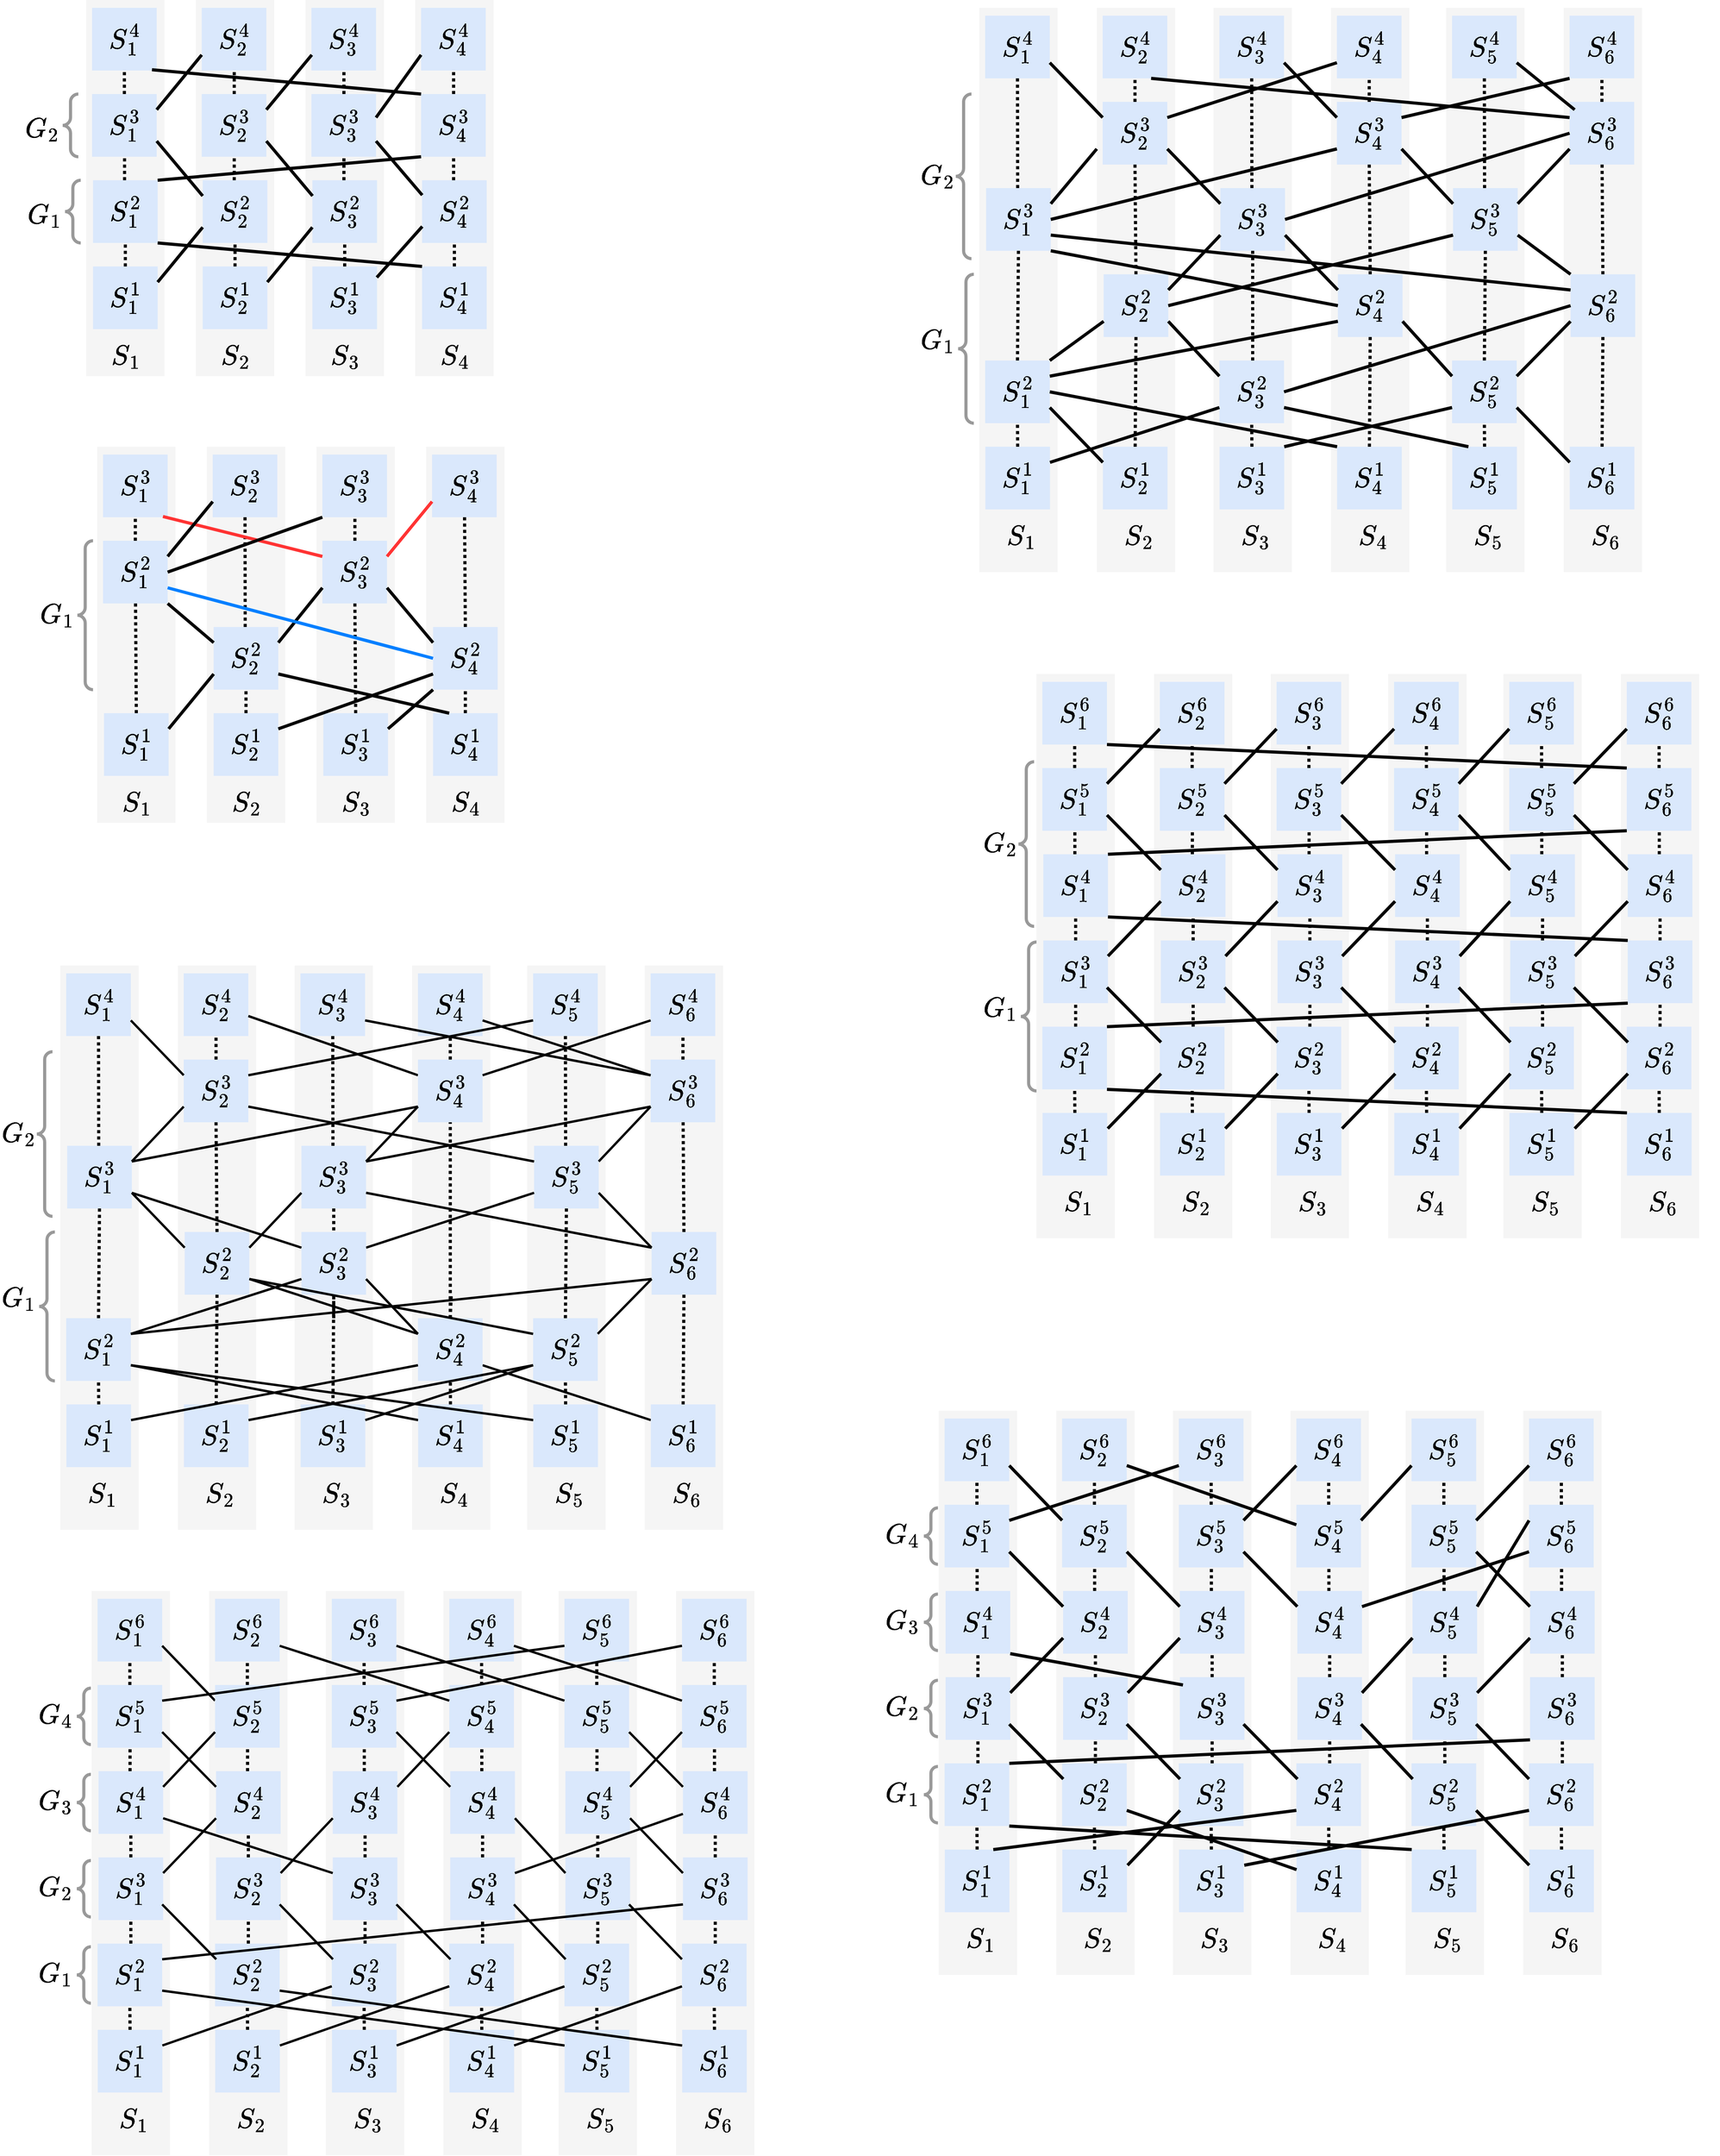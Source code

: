 <mxfile version="20.8.16" type="device"><diagram name="第 1 页" id="vaVC9WbiTn3Yk-Exh0Be"><mxGraphModel dx="2280" dy="1496" grid="1" gridSize="10" guides="1" tooltips="1" connect="1" arrows="1" fold="1" page="1" pageScale="1" pageWidth="827" pageHeight="1169" math="1" shadow="0"><root><mxCell id="0"/><mxCell id="1" parent="0"/><mxCell id="zIIdpunAJde_NHxyU37c-1" value="" style="rounded=0;whiteSpace=wrap;html=1;fillColor=#f5f5f5;fontColor=#333333;strokeColor=none;" parent="1" vertex="1"><mxGeometry x="140" y="40" width="100" height="480" as="geometry"/></mxCell><mxCell id="zIIdpunAJde_NHxyU37c-2" value="&lt;font style=&quot;font-size: 30px;&quot;&gt;$$S_1^4$$&lt;/font&gt;" style="rounded=0;whiteSpace=wrap;html=1;fillColor=#dae8fc;strokeColor=none;" parent="1" vertex="1"><mxGeometry x="147.5" y="50" width="82.5" height="80" as="geometry"/></mxCell><mxCell id="zIIdpunAJde_NHxyU37c-3" value="&lt;font style=&quot;font-size: 30px;&quot;&gt;$$S_1^3$$&lt;/font&gt;" style="rounded=0;whiteSpace=wrap;html=1;fillColor=#dae8fc;strokeColor=none;" parent="1" vertex="1"><mxGeometry x="147.5" y="160" width="82.5" height="80" as="geometry"/></mxCell><mxCell id="zIIdpunAJde_NHxyU37c-6" value="&lt;font style=&quot;font-size: 30px;&quot;&gt;$$S_1^2$$&lt;/font&gt;" style="rounded=0;whiteSpace=wrap;html=1;fillColor=#dae8fc;strokeColor=none;" parent="1" vertex="1"><mxGeometry x="148.75" y="270" width="82.5" height="80" as="geometry"/></mxCell><mxCell id="zIIdpunAJde_NHxyU37c-7" value="&lt;font style=&quot;font-size: 30px;&quot;&gt;$$S_1^1$$&lt;/font&gt;" style="rounded=0;whiteSpace=wrap;html=1;fillColor=#dae8fc;strokeColor=none;" parent="1" vertex="1"><mxGeometry x="148.75" y="380" width="82.5" height="80" as="geometry"/></mxCell><mxCell id="zIIdpunAJde_NHxyU37c-9" value="&lt;font style=&quot;font-size: 30px;&quot;&gt;$$S_1$$&lt;/font&gt;" style="text;html=1;align=center;verticalAlign=middle;resizable=0;points=[];autosize=1;strokeColor=none;fillColor=none;" parent="1" vertex="1"><mxGeometry x="120" y="470" width="140" height="50" as="geometry"/></mxCell><mxCell id="zIIdpunAJde_NHxyU37c-10" value="" style="rounded=0;whiteSpace=wrap;html=1;fillColor=#f5f5f5;fontColor=#333333;strokeColor=none;" parent="1" vertex="1"><mxGeometry x="280" y="40" width="100" height="480" as="geometry"/></mxCell><mxCell id="zIIdpunAJde_NHxyU37c-11" value="&lt;font style=&quot;font-size: 30px;&quot;&gt;$$S_2^4$$&lt;/font&gt;" style="rounded=0;whiteSpace=wrap;html=1;fillColor=#dae8fc;strokeColor=none;" parent="1" vertex="1"><mxGeometry x="287.5" y="50" width="82.5" height="80" as="geometry"/></mxCell><mxCell id="zIIdpunAJde_NHxyU37c-12" value="&lt;font style=&quot;font-size: 30px;&quot;&gt;$$S_2^3$$&lt;/font&gt;" style="rounded=0;whiteSpace=wrap;html=1;fillColor=#dae8fc;strokeColor=none;" parent="1" vertex="1"><mxGeometry x="287.5" y="160" width="82.5" height="80" as="geometry"/></mxCell><mxCell id="zIIdpunAJde_NHxyU37c-13" value="&lt;font style=&quot;font-size: 30px;&quot;&gt;$$S_2^2$$&lt;/font&gt;" style="rounded=0;whiteSpace=wrap;html=1;fillColor=#dae8fc;strokeColor=none;" parent="1" vertex="1"><mxGeometry x="288.75" y="270" width="82.5" height="80" as="geometry"/></mxCell><mxCell id="zIIdpunAJde_NHxyU37c-14" value="&lt;font style=&quot;font-size: 30px;&quot;&gt;$$S_2^1$$&lt;/font&gt;" style="rounded=0;whiteSpace=wrap;html=1;fillColor=#dae8fc;strokeColor=none;" parent="1" vertex="1"><mxGeometry x="288.75" y="380" width="82.5" height="80" as="geometry"/></mxCell><mxCell id="zIIdpunAJde_NHxyU37c-15" value="&lt;font style=&quot;font-size: 30px;&quot;&gt;$$S_2$$&lt;/font&gt;" style="text;html=1;align=center;verticalAlign=middle;resizable=0;points=[];autosize=1;strokeColor=none;fillColor=none;" parent="1" vertex="1"><mxGeometry x="260" y="470" width="140" height="50" as="geometry"/></mxCell><mxCell id="zIIdpunAJde_NHxyU37c-16" value="" style="rounded=0;whiteSpace=wrap;html=1;fillColor=#f5f5f5;fontColor=#333333;strokeColor=none;" parent="1" vertex="1"><mxGeometry x="420" y="40" width="100" height="480" as="geometry"/></mxCell><mxCell id="zIIdpunAJde_NHxyU37c-17" value="&lt;font style=&quot;font-size: 30px;&quot;&gt;$$S_3^4$$&lt;/font&gt;" style="rounded=0;whiteSpace=wrap;html=1;fillColor=#dae8fc;strokeColor=none;" parent="1" vertex="1"><mxGeometry x="427.5" y="50" width="82.5" height="80" as="geometry"/></mxCell><mxCell id="zIIdpunAJde_NHxyU37c-18" value="&lt;font style=&quot;font-size: 30px;&quot;&gt;$$S_3^3$$&lt;/font&gt;" style="rounded=0;whiteSpace=wrap;html=1;fillColor=#dae8fc;strokeColor=none;" parent="1" vertex="1"><mxGeometry x="427.5" y="160" width="82.5" height="80" as="geometry"/></mxCell><mxCell id="zIIdpunAJde_NHxyU37c-19" value="&lt;font style=&quot;font-size: 30px;&quot;&gt;$$S_3^2$$&lt;/font&gt;" style="rounded=0;whiteSpace=wrap;html=1;fillColor=#dae8fc;strokeColor=none;" parent="1" vertex="1"><mxGeometry x="428.75" y="270" width="82.5" height="80" as="geometry"/></mxCell><mxCell id="zIIdpunAJde_NHxyU37c-20" value="&lt;font style=&quot;font-size: 30px;&quot;&gt;$$S_3^1$$&lt;/font&gt;" style="rounded=0;whiteSpace=wrap;html=1;fillColor=#dae8fc;strokeColor=none;" parent="1" vertex="1"><mxGeometry x="428.75" y="380" width="82.5" height="80" as="geometry"/></mxCell><mxCell id="zIIdpunAJde_NHxyU37c-21" value="&lt;font style=&quot;font-size: 30px;&quot;&gt;$$S_3$$&lt;/font&gt;" style="text;html=1;align=center;verticalAlign=middle;resizable=0;points=[];autosize=1;strokeColor=none;fillColor=none;" parent="1" vertex="1"><mxGeometry x="400" y="470" width="140" height="50" as="geometry"/></mxCell><mxCell id="zIIdpunAJde_NHxyU37c-22" value="" style="rounded=0;whiteSpace=wrap;html=1;fillColor=#f5f5f5;fontColor=#333333;strokeColor=none;" parent="1" vertex="1"><mxGeometry x="560" y="40" width="100" height="480" as="geometry"/></mxCell><mxCell id="zIIdpunAJde_NHxyU37c-23" value="&lt;font style=&quot;font-size: 30px;&quot;&gt;$$S_4^4$$&lt;/font&gt;" style="rounded=0;whiteSpace=wrap;html=1;fillColor=#dae8fc;strokeColor=none;" parent="1" vertex="1"><mxGeometry x="567.5" y="50" width="82.5" height="80" as="geometry"/></mxCell><mxCell id="zIIdpunAJde_NHxyU37c-24" value="&lt;font style=&quot;font-size: 30px;&quot;&gt;$$S_4^3$$&lt;/font&gt;" style="rounded=0;whiteSpace=wrap;html=1;fillColor=#dae8fc;strokeColor=none;" parent="1" vertex="1"><mxGeometry x="567.5" y="160" width="82.5" height="80" as="geometry"/></mxCell><mxCell id="zIIdpunAJde_NHxyU37c-25" value="&lt;font style=&quot;font-size: 30px;&quot;&gt;$$S_4^2$$&lt;/font&gt;" style="rounded=0;whiteSpace=wrap;html=1;fillColor=#dae8fc;strokeColor=none;" parent="1" vertex="1"><mxGeometry x="568.75" y="270" width="82.5" height="80" as="geometry"/></mxCell><mxCell id="zIIdpunAJde_NHxyU37c-26" value="&lt;font style=&quot;font-size: 30px;&quot;&gt;$$S_4^1$$&lt;/font&gt;" style="rounded=0;whiteSpace=wrap;html=1;fillColor=#dae8fc;strokeColor=none;" parent="1" vertex="1"><mxGeometry x="568.75" y="380" width="82.5" height="80" as="geometry"/></mxCell><mxCell id="zIIdpunAJde_NHxyU37c-27" value="&lt;font style=&quot;font-size: 30px;&quot;&gt;$$S_4$$&lt;/font&gt;" style="text;html=1;align=center;verticalAlign=middle;resizable=0;points=[];autosize=1;strokeColor=none;fillColor=none;" parent="1" vertex="1"><mxGeometry x="540" y="470" width="140" height="50" as="geometry"/></mxCell><mxCell id="zIIdpunAJde_NHxyU37c-28" value="" style="endArrow=none;dashed=1;html=1;rounded=0;entryX=0.5;entryY=1;entryDx=0;entryDy=0;strokeWidth=4;dashPattern=1 1;" parent="1" source="zIIdpunAJde_NHxyU37c-3" target="zIIdpunAJde_NHxyU37c-2" edge="1"><mxGeometry width="50" height="50" relative="1" as="geometry"><mxPoint x="390" y="280" as="sourcePoint"/><mxPoint x="440" y="230" as="targetPoint"/></mxGeometry></mxCell><mxCell id="zIIdpunAJde_NHxyU37c-30" value="" style="endArrow=none;dashed=1;html=1;rounded=0;entryX=0.5;entryY=1;entryDx=0;entryDy=0;strokeWidth=4;dashPattern=1 1;" parent="1" edge="1"><mxGeometry width="50" height="50" relative="1" as="geometry"><mxPoint x="189" y="270" as="sourcePoint"/><mxPoint x="189" y="240" as="targetPoint"/></mxGeometry></mxCell><mxCell id="zIIdpunAJde_NHxyU37c-31" value="" style="endArrow=none;dashed=1;html=1;rounded=0;entryX=0.5;entryY=1;entryDx=0;entryDy=0;strokeWidth=4;dashPattern=1 1;exitX=0.5;exitY=0;exitDx=0;exitDy=0;" parent="1" source="zIIdpunAJde_NHxyU37c-7" target="zIIdpunAJde_NHxyU37c-6" edge="1"><mxGeometry width="50" height="50" relative="1" as="geometry"><mxPoint x="199" y="280" as="sourcePoint"/><mxPoint x="199" y="250" as="targetPoint"/></mxGeometry></mxCell><mxCell id="zIIdpunAJde_NHxyU37c-32" value="" style="endArrow=none;dashed=1;html=1;rounded=0;entryX=0.5;entryY=1;entryDx=0;entryDy=0;strokeWidth=4;dashPattern=1 1;" parent="1" edge="1"><mxGeometry width="50" height="50" relative="1" as="geometry"><mxPoint x="329" y="160" as="sourcePoint"/><mxPoint x="329" y="130" as="targetPoint"/></mxGeometry></mxCell><mxCell id="zIIdpunAJde_NHxyU37c-33" value="" style="endArrow=none;dashed=1;html=1;rounded=0;entryX=0.5;entryY=1;entryDx=0;entryDy=0;strokeWidth=4;dashPattern=1 1;" parent="1" edge="1"><mxGeometry width="50" height="50" relative="1" as="geometry"><mxPoint x="329" y="270" as="sourcePoint"/><mxPoint x="329" y="240" as="targetPoint"/></mxGeometry></mxCell><mxCell id="zIIdpunAJde_NHxyU37c-34" value="" style="endArrow=none;dashed=1;html=1;rounded=0;entryX=0.5;entryY=1;entryDx=0;entryDy=0;strokeWidth=4;dashPattern=1 1;exitX=0.5;exitY=0;exitDx=0;exitDy=0;" parent="1" edge="1"><mxGeometry width="50" height="50" relative="1" as="geometry"><mxPoint x="330" y="380" as="sourcePoint"/><mxPoint x="330" y="350" as="targetPoint"/></mxGeometry></mxCell><mxCell id="zIIdpunAJde_NHxyU37c-35" value="" style="endArrow=none;dashed=1;html=1;rounded=0;entryX=0.5;entryY=1;entryDx=0;entryDy=0;strokeWidth=4;dashPattern=1 1;" parent="1" edge="1"><mxGeometry width="50" height="50" relative="1" as="geometry"><mxPoint x="469" y="160" as="sourcePoint"/><mxPoint x="469" y="130" as="targetPoint"/></mxGeometry></mxCell><mxCell id="zIIdpunAJde_NHxyU37c-36" value="" style="endArrow=none;dashed=1;html=1;rounded=0;entryX=0.5;entryY=1;entryDx=0;entryDy=0;strokeWidth=4;dashPattern=1 1;" parent="1" edge="1"><mxGeometry width="50" height="50" relative="1" as="geometry"><mxPoint x="469" y="270" as="sourcePoint"/><mxPoint x="469" y="240" as="targetPoint"/></mxGeometry></mxCell><mxCell id="zIIdpunAJde_NHxyU37c-37" value="" style="endArrow=none;dashed=1;html=1;rounded=0;entryX=0.5;entryY=1;entryDx=0;entryDy=0;strokeWidth=4;dashPattern=1 1;exitX=0.5;exitY=0;exitDx=0;exitDy=0;" parent="1" edge="1"><mxGeometry width="50" height="50" relative="1" as="geometry"><mxPoint x="470" y="380" as="sourcePoint"/><mxPoint x="470" y="350" as="targetPoint"/></mxGeometry></mxCell><mxCell id="zIIdpunAJde_NHxyU37c-38" value="" style="endArrow=none;dashed=1;html=1;rounded=0;entryX=0.5;entryY=1;entryDx=0;entryDy=0;strokeWidth=4;dashPattern=1 1;" parent="1" edge="1"><mxGeometry width="50" height="50" relative="1" as="geometry"><mxPoint x="609" y="160" as="sourcePoint"/><mxPoint x="609" y="130" as="targetPoint"/></mxGeometry></mxCell><mxCell id="zIIdpunAJde_NHxyU37c-39" value="" style="endArrow=none;dashed=1;html=1;rounded=0;entryX=0.5;entryY=1;entryDx=0;entryDy=0;strokeWidth=4;dashPattern=1 1;" parent="1" edge="1"><mxGeometry width="50" height="50" relative="1" as="geometry"><mxPoint x="609" y="270" as="sourcePoint"/><mxPoint x="609" y="240" as="targetPoint"/></mxGeometry></mxCell><mxCell id="zIIdpunAJde_NHxyU37c-40" value="" style="endArrow=none;dashed=1;html=1;rounded=0;entryX=0.5;entryY=1;entryDx=0;entryDy=0;strokeWidth=4;dashPattern=1 1;exitX=0.5;exitY=0;exitDx=0;exitDy=0;" parent="1" edge="1"><mxGeometry width="50" height="50" relative="1" as="geometry"><mxPoint x="610" y="380" as="sourcePoint"/><mxPoint x="610" y="350" as="targetPoint"/></mxGeometry></mxCell><mxCell id="zIIdpunAJde_NHxyU37c-41" value="" style="endArrow=none;html=1;rounded=0;strokeWidth=4;exitX=0.927;exitY=0.988;exitDx=0;exitDy=0;exitPerimeter=0;entryX=0;entryY=0;entryDx=0;entryDy=0;" parent="1" source="zIIdpunAJde_NHxyU37c-2" target="zIIdpunAJde_NHxyU37c-24" edge="1"><mxGeometry width="50" height="50" relative="1" as="geometry"><mxPoint x="390" y="280" as="sourcePoint"/><mxPoint x="440" y="230" as="targetPoint"/></mxGeometry></mxCell><mxCell id="zIIdpunAJde_NHxyU37c-42" value="" style="endArrow=none;html=1;rounded=0;strokeWidth=4;exitX=1;exitY=0.25;exitDx=0;exitDy=0;entryX=0;entryY=0.75;entryDx=0;entryDy=0;" parent="1" source="zIIdpunAJde_NHxyU37c-3" target="zIIdpunAJde_NHxyU37c-11" edge="1"><mxGeometry width="50" height="50" relative="1" as="geometry"><mxPoint x="234" y="139" as="sourcePoint"/><mxPoint x="578" y="170" as="targetPoint"/></mxGeometry></mxCell><mxCell id="zIIdpunAJde_NHxyU37c-43" value="" style="endArrow=none;html=1;rounded=0;strokeWidth=4;entryX=0;entryY=0.25;entryDx=0;entryDy=0;exitX=1;exitY=0.75;exitDx=0;exitDy=0;" parent="1" source="zIIdpunAJde_NHxyU37c-3" target="zIIdpunAJde_NHxyU37c-13" edge="1"><mxGeometry width="50" height="50" relative="1" as="geometry"><mxPoint x="230" y="240" as="sourcePoint"/><mxPoint x="298" y="120" as="targetPoint"/></mxGeometry></mxCell><mxCell id="zIIdpunAJde_NHxyU37c-44" value="" style="endArrow=none;html=1;rounded=0;strokeWidth=4;entryX=0;entryY=1;entryDx=0;entryDy=0;exitX=1;exitY=0;exitDx=0;exitDy=0;" parent="1" source="zIIdpunAJde_NHxyU37c-6" target="zIIdpunAJde_NHxyU37c-24" edge="1"><mxGeometry width="50" height="50" relative="1" as="geometry"><mxPoint x="240" y="250" as="sourcePoint"/><mxPoint x="299" y="300" as="targetPoint"/></mxGeometry></mxCell><mxCell id="zIIdpunAJde_NHxyU37c-45" value="" style="endArrow=none;html=1;rounded=0;strokeWidth=4;entryX=0;entryY=0;entryDx=0;entryDy=0;exitX=1;exitY=1;exitDx=0;exitDy=0;" parent="1" source="zIIdpunAJde_NHxyU37c-6" target="zIIdpunAJde_NHxyU37c-26" edge="1"><mxGeometry width="50" height="50" relative="1" as="geometry"><mxPoint x="241" y="280" as="sourcePoint"/><mxPoint x="578" y="250" as="targetPoint"/></mxGeometry></mxCell><mxCell id="zIIdpunAJde_NHxyU37c-46" value="" style="endArrow=none;html=1;rounded=0;strokeWidth=4;exitX=1;exitY=0.25;exitDx=0;exitDy=0;entryX=0;entryY=0.75;entryDx=0;entryDy=0;" parent="1" source="zIIdpunAJde_NHxyU37c-7" target="zIIdpunAJde_NHxyU37c-13" edge="1"><mxGeometry width="50" height="50" relative="1" as="geometry"><mxPoint x="240" y="170" as="sourcePoint"/><mxPoint x="298" y="120" as="targetPoint"/></mxGeometry></mxCell><mxCell id="zIIdpunAJde_NHxyU37c-47" value="" style="endArrow=none;html=1;rounded=0;strokeWidth=4;entryX=0;entryY=0.75;entryDx=0;entryDy=0;exitX=1;exitY=0.25;exitDx=0;exitDy=0;" parent="1" source="zIIdpunAJde_NHxyU37c-12" edge="1"><mxGeometry width="50" height="50" relative="1" as="geometry"><mxPoint x="370" y="160" as="sourcePoint"/><mxPoint x="428" y="110" as="targetPoint"/></mxGeometry></mxCell><mxCell id="zIIdpunAJde_NHxyU37c-48" value="" style="endArrow=none;html=1;rounded=0;strokeWidth=4;entryX=0;entryY=0.25;entryDx=0;entryDy=0;exitX=1;exitY=0.75;exitDx=0;exitDy=0;" parent="1" source="zIIdpunAJde_NHxyU37c-12" edge="1"><mxGeometry width="50" height="50" relative="1" as="geometry"><mxPoint x="370" y="240" as="sourcePoint"/><mxPoint x="429" y="290" as="targetPoint"/></mxGeometry></mxCell><mxCell id="zIIdpunAJde_NHxyU37c-49" value="" style="endArrow=none;html=1;rounded=0;strokeWidth=4;exitX=1;exitY=0.25;exitDx=0;exitDy=0;entryX=0;entryY=0.75;entryDx=0;entryDy=0;" parent="1" source="zIIdpunAJde_NHxyU37c-14" target="zIIdpunAJde_NHxyU37c-19" edge="1"><mxGeometry width="50" height="50" relative="1" as="geometry"><mxPoint x="241" y="390" as="sourcePoint"/><mxPoint x="299" y="340" as="targetPoint"/></mxGeometry></mxCell><mxCell id="zIIdpunAJde_NHxyU37c-50" value="" style="endArrow=none;html=1;rounded=0;strokeWidth=4;entryX=0;entryY=0.25;entryDx=0;entryDy=0;exitX=1;exitY=0.75;exitDx=0;exitDy=0;" parent="1" source="zIIdpunAJde_NHxyU37c-18" edge="1"><mxGeometry width="50" height="50" relative="1" as="geometry"><mxPoint x="510" y="239" as="sourcePoint"/><mxPoint x="569" y="289" as="targetPoint"/></mxGeometry></mxCell><mxCell id="zIIdpunAJde_NHxyU37c-51" value="" style="endArrow=none;html=1;rounded=0;strokeWidth=4;exitX=0.997;exitY=0.175;exitDx=0;exitDy=0;entryX=0;entryY=0.75;entryDx=0;entryDy=0;exitPerimeter=0;" parent="1" source="zIIdpunAJde_NHxyU37c-20" edge="1"><mxGeometry width="50" height="50" relative="1" as="geometry"><mxPoint x="511" y="379" as="sourcePoint"/><mxPoint x="569" y="329" as="targetPoint"/></mxGeometry></mxCell><mxCell id="zIIdpunAJde_NHxyU37c-52" value="" style="endArrow=none;html=1;rounded=0;strokeWidth=4;entryX=0;entryY=0.75;entryDx=0;entryDy=0;exitX=1;exitY=0.375;exitDx=0;exitDy=0;exitPerimeter=0;" parent="1" source="zIIdpunAJde_NHxyU37c-18" target="zIIdpunAJde_NHxyU37c-23" edge="1"><mxGeometry width="50" height="50" relative="1" as="geometry"><mxPoint x="380" y="170" as="sourcePoint"/><mxPoint x="438" y="120" as="targetPoint"/></mxGeometry></mxCell><mxCell id="zIIdpunAJde_NHxyU37c-53" value="" style="rounded=0;whiteSpace=wrap;html=1;fillColor=#f5f5f5;fontColor=#333333;strokeColor=none;" parent="1" vertex="1"><mxGeometry x="154" y="610" width="100" height="480" as="geometry"/></mxCell><mxCell id="zIIdpunAJde_NHxyU37c-54" value="&lt;font style=&quot;font-size: 30px;&quot;&gt;$$S_1^3$$&lt;/font&gt;" style="rounded=0;whiteSpace=wrap;html=1;fillColor=#dae8fc;strokeColor=none;" parent="1" vertex="1"><mxGeometry x="161.5" y="620" width="82.5" height="80" as="geometry"/></mxCell><mxCell id="zIIdpunAJde_NHxyU37c-55" value="&lt;font style=&quot;font-size: 30px;&quot;&gt;$$S_1^2$$&lt;/font&gt;" style="rounded=0;whiteSpace=wrap;html=1;fillColor=#dae8fc;strokeColor=none;" parent="1" vertex="1"><mxGeometry x="161.5" y="730" width="82.5" height="80" as="geometry"/></mxCell><mxCell id="zIIdpunAJde_NHxyU37c-57" value="&lt;font style=&quot;font-size: 30px;&quot;&gt;$$S_1^1$$&lt;/font&gt;" style="rounded=0;whiteSpace=wrap;html=1;fillColor=#dae8fc;strokeColor=none;" parent="1" vertex="1"><mxGeometry x="162.75" y="950" width="82.5" height="80" as="geometry"/></mxCell><mxCell id="zIIdpunAJde_NHxyU37c-58" value="&lt;font style=&quot;font-size: 30px;&quot;&gt;$$S_1$$&lt;/font&gt;" style="text;html=1;align=center;verticalAlign=middle;resizable=0;points=[];autosize=1;strokeColor=none;fillColor=none;" parent="1" vertex="1"><mxGeometry x="134" y="1040" width="140" height="50" as="geometry"/></mxCell><mxCell id="zIIdpunAJde_NHxyU37c-59" value="" style="rounded=0;whiteSpace=wrap;html=1;fillColor=#f5f5f5;fontColor=#333333;strokeColor=none;" parent="1" vertex="1"><mxGeometry x="294" y="610" width="100" height="480" as="geometry"/></mxCell><mxCell id="zIIdpunAJde_NHxyU37c-60" value="&lt;font style=&quot;font-size: 30px;&quot;&gt;$$S_2^3$$&lt;/font&gt;" style="rounded=0;whiteSpace=wrap;html=1;fillColor=#dae8fc;strokeColor=none;" parent="1" vertex="1"><mxGeometry x="301.5" y="620" width="82.5" height="80" as="geometry"/></mxCell><mxCell id="zIIdpunAJde_NHxyU37c-62" value="&lt;font style=&quot;font-size: 30px;&quot;&gt;$$S_2^2$$&lt;/font&gt;" style="rounded=0;whiteSpace=wrap;html=1;fillColor=#dae8fc;strokeColor=none;" parent="1" vertex="1"><mxGeometry x="302.75" y="840" width="82.5" height="80" as="geometry"/></mxCell><mxCell id="zIIdpunAJde_NHxyU37c-63" value="&lt;font style=&quot;font-size: 30px;&quot;&gt;$$S_2^1$$&lt;/font&gt;" style="rounded=0;whiteSpace=wrap;html=1;fillColor=#dae8fc;strokeColor=none;" parent="1" vertex="1"><mxGeometry x="302.75" y="950" width="82.5" height="80" as="geometry"/></mxCell><mxCell id="zIIdpunAJde_NHxyU37c-64" value="&lt;font style=&quot;font-size: 30px;&quot;&gt;$$S_2$$&lt;/font&gt;" style="text;html=1;align=center;verticalAlign=middle;resizable=0;points=[];autosize=1;strokeColor=none;fillColor=none;" parent="1" vertex="1"><mxGeometry x="274" y="1040" width="140" height="50" as="geometry"/></mxCell><mxCell id="zIIdpunAJde_NHxyU37c-65" value="" style="rounded=0;whiteSpace=wrap;html=1;fillColor=#f5f5f5;fontColor=#333333;strokeColor=none;" parent="1" vertex="1"><mxGeometry x="434" y="610" width="100" height="480" as="geometry"/></mxCell><mxCell id="zIIdpunAJde_NHxyU37c-66" value="&lt;font style=&quot;font-size: 30px;&quot;&gt;$$S_3^3$$&lt;/font&gt;" style="rounded=0;whiteSpace=wrap;html=1;fillColor=#dae8fc;strokeColor=none;" parent="1" vertex="1"><mxGeometry x="441.5" y="620" width="82.5" height="80" as="geometry"/></mxCell><mxCell id="zIIdpunAJde_NHxyU37c-67" value="&lt;font style=&quot;font-size: 30px;&quot;&gt;$$S_3^2$$&lt;/font&gt;" style="rounded=0;whiteSpace=wrap;html=1;fillColor=#dae8fc;strokeColor=none;" parent="1" vertex="1"><mxGeometry x="441.5" y="730" width="82.5" height="80" as="geometry"/></mxCell><mxCell id="zIIdpunAJde_NHxyU37c-69" value="&lt;font style=&quot;font-size: 30px;&quot;&gt;$$S_3^1$$&lt;/font&gt;" style="rounded=0;whiteSpace=wrap;html=1;fillColor=#dae8fc;strokeColor=none;" parent="1" vertex="1"><mxGeometry x="442.75" y="950" width="82.5" height="80" as="geometry"/></mxCell><mxCell id="zIIdpunAJde_NHxyU37c-70" value="&lt;font style=&quot;font-size: 30px;&quot;&gt;$$S_3$$&lt;/font&gt;" style="text;html=1;align=center;verticalAlign=middle;resizable=0;points=[];autosize=1;strokeColor=none;fillColor=none;" parent="1" vertex="1"><mxGeometry x="414" y="1040" width="140" height="50" as="geometry"/></mxCell><mxCell id="zIIdpunAJde_NHxyU37c-71" value="" style="rounded=0;whiteSpace=wrap;html=1;fillColor=#f5f5f5;fontColor=#333333;strokeColor=none;" parent="1" vertex="1"><mxGeometry x="574" y="610" width="100" height="480" as="geometry"/></mxCell><mxCell id="zIIdpunAJde_NHxyU37c-72" value="&lt;font style=&quot;font-size: 30px;&quot;&gt;$$S_4^3$$&lt;/font&gt;" style="rounded=0;whiteSpace=wrap;html=1;fillColor=#dae8fc;strokeColor=none;" parent="1" vertex="1"><mxGeometry x="581.5" y="620" width="82.5" height="80" as="geometry"/></mxCell><mxCell id="zIIdpunAJde_NHxyU37c-74" value="&lt;font style=&quot;font-size: 30px;&quot;&gt;$$S_4^2$$&lt;/font&gt;" style="rounded=0;whiteSpace=wrap;html=1;fillColor=#dae8fc;strokeColor=none;" parent="1" vertex="1"><mxGeometry x="582.75" y="840" width="82.5" height="80" as="geometry"/></mxCell><mxCell id="zIIdpunAJde_NHxyU37c-75" value="&lt;font style=&quot;font-size: 30px;&quot;&gt;$$S_4^1$$&lt;/font&gt;" style="rounded=0;whiteSpace=wrap;html=1;fillColor=#dae8fc;strokeColor=none;" parent="1" vertex="1"><mxGeometry x="582.75" y="950" width="82.5" height="80" as="geometry"/></mxCell><mxCell id="zIIdpunAJde_NHxyU37c-76" value="&lt;font style=&quot;font-size: 30px;&quot;&gt;$$S_4$$&lt;/font&gt;" style="text;html=1;align=center;verticalAlign=middle;resizable=0;points=[];autosize=1;strokeColor=none;fillColor=none;" parent="1" vertex="1"><mxGeometry x="554" y="1040" width="140" height="50" as="geometry"/></mxCell><mxCell id="zIIdpunAJde_NHxyU37c-77" value="" style="endArrow=none;dashed=1;html=1;rounded=0;entryX=0.5;entryY=1;entryDx=0;entryDy=0;strokeWidth=4;dashPattern=1 1;" parent="1" source="zIIdpunAJde_NHxyU37c-55" target="zIIdpunAJde_NHxyU37c-54" edge="1"><mxGeometry width="50" height="50" relative="1" as="geometry"><mxPoint x="404" y="850" as="sourcePoint"/><mxPoint x="454" y="800" as="targetPoint"/></mxGeometry></mxCell><mxCell id="zIIdpunAJde_NHxyU37c-78" value="" style="endArrow=none;dashed=1;html=1;rounded=0;entryX=0.5;entryY=1;entryDx=0;entryDy=0;strokeWidth=4;dashPattern=1 1;exitX=0.5;exitY=0;exitDx=0;exitDy=0;" parent="1" source="zIIdpunAJde_NHxyU37c-57" edge="1"><mxGeometry width="50" height="50" relative="1" as="geometry"><mxPoint x="203" y="840" as="sourcePoint"/><mxPoint x="203" y="810" as="targetPoint"/></mxGeometry></mxCell><mxCell id="zIIdpunAJde_NHxyU37c-81" value="" style="endArrow=none;dashed=1;html=1;rounded=0;entryX=0.5;entryY=1;entryDx=0;entryDy=0;strokeWidth=4;dashPattern=1 1;" parent="1" target="zIIdpunAJde_NHxyU37c-60" edge="1"><mxGeometry width="50" height="50" relative="1" as="geometry"><mxPoint x="343" y="840" as="sourcePoint"/><mxPoint x="343" y="810" as="targetPoint"/></mxGeometry></mxCell><mxCell id="zIIdpunAJde_NHxyU37c-82" value="" style="endArrow=none;dashed=1;html=1;rounded=0;entryX=0.5;entryY=1;entryDx=0;entryDy=0;strokeWidth=4;dashPattern=1 1;exitX=0.5;exitY=0;exitDx=0;exitDy=0;" parent="1" edge="1"><mxGeometry width="50" height="50" relative="1" as="geometry"><mxPoint x="344" y="950" as="sourcePoint"/><mxPoint x="344" y="920" as="targetPoint"/></mxGeometry></mxCell><mxCell id="zIIdpunAJde_NHxyU37c-83" value="" style="endArrow=none;dashed=1;html=1;rounded=0;entryX=0.5;entryY=1;entryDx=0;entryDy=0;strokeWidth=4;dashPattern=1 1;" parent="1" edge="1"><mxGeometry width="50" height="50" relative="1" as="geometry"><mxPoint x="483" y="730" as="sourcePoint"/><mxPoint x="483" y="700" as="targetPoint"/></mxGeometry></mxCell><mxCell id="zIIdpunAJde_NHxyU37c-84" value="" style="endArrow=none;dashed=1;html=1;rounded=0;entryX=0.5;entryY=1;entryDx=0;entryDy=0;strokeWidth=4;dashPattern=1 1;exitX=0.5;exitY=0;exitDx=0;exitDy=0;" parent="1" source="zIIdpunAJde_NHxyU37c-69" edge="1"><mxGeometry width="50" height="50" relative="1" as="geometry"><mxPoint x="483" y="840" as="sourcePoint"/><mxPoint x="483" y="810" as="targetPoint"/></mxGeometry></mxCell><mxCell id="zIIdpunAJde_NHxyU37c-86" value="" style="endArrow=none;dashed=1;html=1;rounded=0;entryX=0.5;entryY=1;entryDx=0;entryDy=0;strokeWidth=4;dashPattern=1 1;exitX=0.5;exitY=0;exitDx=0;exitDy=0;" parent="1" source="zIIdpunAJde_NHxyU37c-74" edge="1"><mxGeometry width="50" height="50" relative="1" as="geometry"><mxPoint x="623" y="730" as="sourcePoint"/><mxPoint x="623" y="700" as="targetPoint"/></mxGeometry></mxCell><mxCell id="zIIdpunAJde_NHxyU37c-88" value="" style="endArrow=none;dashed=1;html=1;rounded=0;entryX=0.5;entryY=1;entryDx=0;entryDy=0;strokeWidth=4;dashPattern=1 1;exitX=0.5;exitY=0;exitDx=0;exitDy=0;" parent="1" edge="1"><mxGeometry width="50" height="50" relative="1" as="geometry"><mxPoint x="624" y="950" as="sourcePoint"/><mxPoint x="624" y="920" as="targetPoint"/></mxGeometry></mxCell><mxCell id="zIIdpunAJde_NHxyU37c-89" value="" style="endArrow=none;html=1;rounded=0;strokeWidth=4;exitX=0.927;exitY=0.988;exitDx=0;exitDy=0;exitPerimeter=0;entryX=0;entryY=0.25;entryDx=0;entryDy=0;strokeColor=#FF3333;" parent="1" source="zIIdpunAJde_NHxyU37c-54" target="zIIdpunAJde_NHxyU37c-67" edge="1"><mxGeometry width="50" height="50" relative="1" as="geometry"><mxPoint x="404" y="850" as="sourcePoint"/><mxPoint x="581.5" y="730" as="targetPoint"/></mxGeometry></mxCell><mxCell id="zIIdpunAJde_NHxyU37c-90" value="" style="endArrow=none;html=1;rounded=0;strokeWidth=4;exitX=1;exitY=0.25;exitDx=0;exitDy=0;entryX=0;entryY=0.75;entryDx=0;entryDy=0;" parent="1" source="zIIdpunAJde_NHxyU37c-55" target="zIIdpunAJde_NHxyU37c-60" edge="1"><mxGeometry width="50" height="50" relative="1" as="geometry"><mxPoint x="248" y="709" as="sourcePoint"/><mxPoint x="592" y="740" as="targetPoint"/></mxGeometry></mxCell><mxCell id="zIIdpunAJde_NHxyU37c-101" value="" style="endArrow=none;html=1;rounded=0;strokeWidth=4;exitX=1;exitY=0.5;exitDx=0;exitDy=0;entryX=0;entryY=1;entryDx=0;entryDy=0;" parent="1" source="zIIdpunAJde_NHxyU37c-55" target="zIIdpunAJde_NHxyU37c-66" edge="1"><mxGeometry width="50" height="50" relative="1" as="geometry"><mxPoint x="254" y="760" as="sourcePoint"/><mxPoint x="312" y="690" as="targetPoint"/></mxGeometry></mxCell><mxCell id="zIIdpunAJde_NHxyU37c-102" value="" style="endArrow=none;html=1;rounded=0;strokeWidth=4;exitX=1;exitY=0.25;exitDx=0;exitDy=0;entryX=0;entryY=0.75;entryDx=0;entryDy=0;strokeColor=#FF3333;" parent="1" source="zIIdpunAJde_NHxyU37c-67" target="zIIdpunAJde_NHxyU37c-72" edge="1"><mxGeometry width="50" height="50" relative="1" as="geometry"><mxPoint x="254" y="760" as="sourcePoint"/><mxPoint x="312" y="690" as="targetPoint"/></mxGeometry></mxCell><mxCell id="zIIdpunAJde_NHxyU37c-103" value="" style="endArrow=none;html=1;rounded=0;strokeWidth=4;exitX=1;exitY=0.75;exitDx=0;exitDy=0;entryX=0;entryY=0.25;entryDx=0;entryDy=0;" parent="1" source="zIIdpunAJde_NHxyU37c-67" target="zIIdpunAJde_NHxyU37c-74" edge="1"><mxGeometry width="50" height="50" relative="1" as="geometry"><mxPoint x="534" y="760" as="sourcePoint"/><mxPoint x="592" y="690" as="targetPoint"/></mxGeometry></mxCell><mxCell id="zIIdpunAJde_NHxyU37c-104" value="" style="endArrow=none;html=1;rounded=0;strokeWidth=4;exitX=0;exitY=0.75;exitDx=0;exitDy=0;entryX=1;entryY=0.25;entryDx=0;entryDy=0;" parent="1" source="zIIdpunAJde_NHxyU37c-67" target="zIIdpunAJde_NHxyU37c-62" edge="1"><mxGeometry width="50" height="50" relative="1" as="geometry"><mxPoint x="534" y="800" as="sourcePoint"/><mxPoint x="593" y="870" as="targetPoint"/></mxGeometry></mxCell><mxCell id="zIIdpunAJde_NHxyU37c-105" value="" style="endArrow=none;html=1;rounded=0;strokeWidth=4;exitX=1;exitY=0.75;exitDx=0;exitDy=0;entryX=0;entryY=0.5;entryDx=0;entryDy=0;strokeColor=#007FFF;" parent="1" source="zIIdpunAJde_NHxyU37c-55" target="zIIdpunAJde_NHxyU37c-74" edge="1"><mxGeometry width="50" height="50" relative="1" as="geometry"><mxPoint x="254" y="760" as="sourcePoint"/><mxPoint x="312" y="690" as="targetPoint"/></mxGeometry></mxCell><mxCell id="zIIdpunAJde_NHxyU37c-106" value="" style="endArrow=none;html=1;rounded=0;strokeWidth=4;exitX=1;exitY=1;exitDx=0;exitDy=0;entryX=0;entryY=0.25;entryDx=0;entryDy=0;" parent="1" source="zIIdpunAJde_NHxyU37c-55" target="zIIdpunAJde_NHxyU37c-62" edge="1"><mxGeometry width="50" height="50" relative="1" as="geometry"><mxPoint x="254" y="800" as="sourcePoint"/><mxPoint x="593" y="890" as="targetPoint"/></mxGeometry></mxCell><mxCell id="zIIdpunAJde_NHxyU37c-107" value="" style="endArrow=none;html=1;rounded=0;strokeWidth=4;exitX=1;exitY=0.25;exitDx=0;exitDy=0;entryX=0;entryY=0.75;entryDx=0;entryDy=0;" parent="1" source="zIIdpunAJde_NHxyU37c-57" target="zIIdpunAJde_NHxyU37c-62" edge="1"><mxGeometry width="50" height="50" relative="1" as="geometry"><mxPoint x="254" y="820" as="sourcePoint"/><mxPoint x="313" y="870" as="targetPoint"/></mxGeometry></mxCell><mxCell id="zIIdpunAJde_NHxyU37c-108" value="" style="endArrow=none;html=1;rounded=0;strokeWidth=4;exitX=0.25;exitY=0;exitDx=0;exitDy=0;entryX=1;entryY=0.75;entryDx=0;entryDy=0;" parent="1" source="zIIdpunAJde_NHxyU37c-75" target="zIIdpunAJde_NHxyU37c-62" edge="1"><mxGeometry width="50" height="50" relative="1" as="geometry"><mxPoint x="255" y="980" as="sourcePoint"/><mxPoint x="313" y="910" as="targetPoint"/></mxGeometry></mxCell><mxCell id="zIIdpunAJde_NHxyU37c-109" value="" style="endArrow=none;html=1;rounded=0;strokeWidth=4;exitX=0;exitY=0.75;exitDx=0;exitDy=0;entryX=1;entryY=0.25;entryDx=0;entryDy=0;" parent="1" source="zIIdpunAJde_NHxyU37c-74" target="zIIdpunAJde_NHxyU37c-63" edge="1"><mxGeometry width="50" height="50" relative="1" as="geometry"><mxPoint x="613" y="960" as="sourcePoint"/><mxPoint x="395" y="910" as="targetPoint"/></mxGeometry></mxCell><mxCell id="zIIdpunAJde_NHxyU37c-110" value="" style="endArrow=none;html=1;rounded=0;strokeWidth=4;entryX=1;entryY=0.25;entryDx=0;entryDy=0;exitX=0;exitY=1;exitDx=0;exitDy=0;" parent="1" source="zIIdpunAJde_NHxyU37c-74" target="zIIdpunAJde_NHxyU37c-69" edge="1"><mxGeometry width="50" height="50" relative="1" as="geometry"><mxPoint x="590" y="910" as="sourcePoint"/><mxPoint x="395" y="980" as="targetPoint"/></mxGeometry></mxCell><mxCell id="-CafahiYKZ3nEIbXQZZ--1" value="" style="labelPosition=right;align=left;strokeWidth=4;shape=mxgraph.mockup.markup.curlyBrace;html=1;shadow=0;dashed=0;strokeColor=#999999;direction=north;" parent="1" vertex="1"><mxGeometry x="110" y="160" width="20" height="80" as="geometry"/></mxCell><mxCell id="-CafahiYKZ3nEIbXQZZ--2" value="&lt;span style=&quot;color: rgb(0, 0, 0); font-family: Helvetica; font-size: 30px; font-style: normal; font-variant-ligatures: normal; font-variant-caps: normal; font-weight: 400; letter-spacing: normal; orphans: 2; text-align: center; text-indent: 0px; text-transform: none; widows: 2; word-spacing: 0px; -webkit-text-stroke-width: 0px; background-color: rgb(251, 251, 251); text-decoration-thickness: initial; text-decoration-style: initial; text-decoration-color: initial; float: none; display: inline !important;&quot;&gt;$$G_2$$&lt;/span&gt;" style="text;whiteSpace=wrap;html=1;" parent="1" vertex="1"><mxGeometry x="60" y="150" width="60" height="60" as="geometry"/></mxCell><mxCell id="-CafahiYKZ3nEIbXQZZ--4" value="" style="labelPosition=right;align=left;strokeWidth=4;shape=mxgraph.mockup.markup.curlyBrace;html=1;shadow=0;dashed=0;strokeColor=#999999;direction=north;" parent="1" vertex="1"><mxGeometry x="128.75" y="730" width="20" height="190" as="geometry"/></mxCell><mxCell id="-CafahiYKZ3nEIbXQZZ--5" value="&lt;span style=&quot;color: rgb(0, 0, 0); font-family: Helvetica; font-size: 30px; font-style: normal; font-variant-ligatures: normal; font-variant-caps: normal; font-weight: 400; letter-spacing: normal; orphans: 2; text-align: center; text-indent: 0px; text-transform: none; widows: 2; word-spacing: 0px; -webkit-text-stroke-width: 0px; background-color: rgb(251, 251, 251); text-decoration-thickness: initial; text-decoration-style: initial; text-decoration-color: initial; float: none; display: inline !important;&quot;&gt;$$G_1$$&lt;/span&gt;" style="text;whiteSpace=wrap;html=1;" parent="1" vertex="1"><mxGeometry x="78.75" y="770" width="60" height="60" as="geometry"/></mxCell><mxCell id="-CafahiYKZ3nEIbXQZZ--6" value="" style="labelPosition=right;align=left;strokeWidth=4;shape=mxgraph.mockup.markup.curlyBrace;html=1;shadow=0;dashed=0;strokeColor=#999999;direction=north;" parent="1" vertex="1"><mxGeometry x="113" y="270" width="20" height="80" as="geometry"/></mxCell><mxCell id="-CafahiYKZ3nEIbXQZZ--7" value="&lt;span style=&quot;color: rgb(0, 0, 0); font-family: Helvetica; font-size: 30px; font-style: normal; font-variant-ligatures: normal; font-variant-caps: normal; font-weight: 400; letter-spacing: normal; orphans: 2; text-align: center; text-indent: 0px; text-transform: none; widows: 2; word-spacing: 0px; -webkit-text-stroke-width: 0px; background-color: rgb(251, 251, 251); text-decoration-thickness: initial; text-decoration-style: initial; text-decoration-color: initial; float: none; display: inline !important;&quot;&gt;$$G_1$$&lt;/span&gt;" style="text;whiteSpace=wrap;html=1;" parent="1" vertex="1"><mxGeometry x="63" y="260" width="60" height="60" as="geometry"/></mxCell><mxCell id="Y8bFMUi84n1aGQ0gDKGa-49" value="" style="rounded=0;whiteSpace=wrap;html=1;fillColor=#f5f5f5;fontColor=#333333;strokeColor=none;" parent="1" vertex="1"><mxGeometry x="1280" y="50" width="100" height="720" as="geometry"/></mxCell><mxCell id="Y8bFMUi84n1aGQ0gDKGa-50" value="&lt;font style=&quot;font-size: 30px;&quot;&gt;$$S_1^4$$&lt;/font&gt;" style="rounded=0;whiteSpace=wrap;html=1;fillColor=#dae8fc;strokeColor=none;" parent="1" vertex="1"><mxGeometry x="1287.5" y="60" width="82.5" height="80" as="geometry"/></mxCell><mxCell id="Y8bFMUi84n1aGQ0gDKGa-52" value="&lt;font style=&quot;font-size: 30px;&quot;&gt;$$S_1^3$$&lt;/font&gt;" style="rounded=0;whiteSpace=wrap;html=1;fillColor=#dae8fc;strokeColor=none;" parent="1" vertex="1"><mxGeometry x="1288.75" y="280" width="82.5" height="80" as="geometry"/></mxCell><mxCell id="Y8bFMUi84n1aGQ0gDKGa-54" value="&lt;font style=&quot;font-size: 30px;&quot;&gt;$$S_1$$&lt;/font&gt;" style="text;html=1;align=center;verticalAlign=middle;resizable=0;points=[];autosize=1;strokeColor=none;fillColor=none;" parent="1" vertex="1"><mxGeometry x="1263" y="700" width="140" height="50" as="geometry"/></mxCell><mxCell id="Y8bFMUi84n1aGQ0gDKGa-74" value="" style="endArrow=none;dashed=1;html=1;rounded=0;entryX=0.5;entryY=1;entryDx=0;entryDy=0;strokeWidth=4;dashPattern=1 1;" parent="1" target="Y8bFMUi84n1aGQ0gDKGa-50" edge="1"><mxGeometry width="50" height="50" relative="1" as="geometry"><mxPoint x="1329" y="280" as="sourcePoint"/><mxPoint x="1329" y="250" as="targetPoint"/></mxGeometry></mxCell><mxCell id="Y8bFMUi84n1aGQ0gDKGa-75" value="" style="endArrow=none;dashed=1;html=1;rounded=0;strokeWidth=4;dashPattern=1 1;exitX=0.5;exitY=0;exitDx=0;exitDy=0;" parent="1" source="ehOU3BM3smtnj6SpNnRj-1" edge="1"><mxGeometry width="50" height="50" relative="1" as="geometry"><mxPoint x="1330" y="390" as="sourcePoint"/><mxPoint x="1330" y="360" as="targetPoint"/></mxGeometry></mxCell><mxCell id="Y8bFMUi84n1aGQ0gDKGa-97" value="" style="labelPosition=right;align=left;strokeWidth=4;shape=mxgraph.mockup.markup.curlyBrace;html=1;shadow=0;dashed=0;strokeColor=#999999;direction=north;" parent="1" vertex="1"><mxGeometry x="1250" y="160" width="20" height="210" as="geometry"/></mxCell><mxCell id="Y8bFMUi84n1aGQ0gDKGa-98" value="&lt;span style=&quot;color: rgb(0, 0, 0); font-family: Helvetica; font-size: 30px; font-style: normal; font-variant-ligatures: normal; font-variant-caps: normal; font-weight: 400; letter-spacing: normal; orphans: 2; text-align: center; text-indent: 0px; text-transform: none; widows: 2; word-spacing: 0px; -webkit-text-stroke-width: 0px; background-color: rgb(251, 251, 251); text-decoration-thickness: initial; text-decoration-style: initial; text-decoration-color: initial; float: none; display: inline !important;&quot;&gt;$$G_2$$&lt;/span&gt;" style="text;whiteSpace=wrap;html=1;" parent="1" vertex="1"><mxGeometry x="1203" y="210" width="60" height="60" as="geometry"/></mxCell><mxCell id="Y8bFMUi84n1aGQ0gDKGa-99" value="" style="labelPosition=right;align=left;strokeWidth=4;shape=mxgraph.mockup.markup.curlyBrace;html=1;shadow=0;dashed=0;strokeColor=#999999;direction=north;" parent="1" vertex="1"><mxGeometry x="1253" y="390" width="20" height="190" as="geometry"/></mxCell><mxCell id="Y8bFMUi84n1aGQ0gDKGa-100" value="&lt;span style=&quot;color: rgb(0, 0, 0); font-family: Helvetica; font-size: 30px; font-style: normal; font-variant-ligatures: normal; font-variant-caps: normal; font-weight: 400; letter-spacing: normal; orphans: 2; text-align: center; text-indent: 0px; text-transform: none; widows: 2; word-spacing: 0px; -webkit-text-stroke-width: 0px; background-color: rgb(251, 251, 251); text-decoration-thickness: initial; text-decoration-style: initial; text-decoration-color: initial; float: none; display: inline !important;&quot;&gt;$$G_1$$&lt;/span&gt;" style="text;whiteSpace=wrap;html=1;" parent="1" vertex="1"><mxGeometry x="1203" y="420" width="60" height="70" as="geometry"/></mxCell><mxCell id="ehOU3BM3smtnj6SpNnRj-1" value="&lt;font style=&quot;font-size: 30px;&quot;&gt;$$S_1^2$$&lt;/font&gt;" style="rounded=0;whiteSpace=wrap;html=1;fillColor=#dae8fc;strokeColor=none;" parent="1" vertex="1"><mxGeometry x="1287.5" y="500" width="82.5" height="80" as="geometry"/></mxCell><mxCell id="ehOU3BM3smtnj6SpNnRj-2" value="&lt;font style=&quot;font-size: 30px;&quot;&gt;$$S_1^1$$&lt;/font&gt;" style="rounded=0;whiteSpace=wrap;html=1;fillColor=#dae8fc;strokeColor=none;" parent="1" vertex="1"><mxGeometry x="1287.75" y="610" width="82.5" height="80" as="geometry"/></mxCell><mxCell id="ehOU3BM3smtnj6SpNnRj-3" value="" style="endArrow=none;dashed=1;html=1;rounded=0;entryX=0.5;entryY=1;entryDx=0;entryDy=0;strokeWidth=4;dashPattern=1 1;exitX=0.5;exitY=0;exitDx=0;exitDy=0;" parent="1" source="ehOU3BM3smtnj6SpNnRj-2" target="ehOU3BM3smtnj6SpNnRj-1" edge="1"><mxGeometry width="50" height="50" relative="1" as="geometry"><mxPoint x="1339" y="560" as="sourcePoint"/><mxPoint x="1339" y="530" as="targetPoint"/></mxGeometry></mxCell><mxCell id="ehOU3BM3smtnj6SpNnRj-5" value="" style="rounded=0;whiteSpace=wrap;html=1;fillColor=#f5f5f5;fontColor=#333333;strokeColor=none;" parent="1" vertex="1"><mxGeometry x="1430" y="50" width="100" height="720" as="geometry"/></mxCell><mxCell id="ehOU3BM3smtnj6SpNnRj-6" value="&lt;font style=&quot;font-size: 30px;&quot;&gt;$$S_2^4$$&lt;/font&gt;" style="rounded=0;whiteSpace=wrap;html=1;fillColor=#dae8fc;strokeColor=none;" parent="1" vertex="1"><mxGeometry x="1437.5" y="60" width="82.5" height="80" as="geometry"/></mxCell><mxCell id="ehOU3BM3smtnj6SpNnRj-7" value="&lt;font style=&quot;font-size: 30px;&quot;&gt;$$S_2^3$$&lt;/font&gt;" style="rounded=0;whiteSpace=wrap;html=1;fillColor=#dae8fc;strokeColor=none;" parent="1" vertex="1"><mxGeometry x="1437.5" y="170" width="82.5" height="80" as="geometry"/></mxCell><mxCell id="ehOU3BM3smtnj6SpNnRj-9" value="&lt;font style=&quot;font-size: 30px;&quot;&gt;$$S_2^2$$&lt;/font&gt;" style="rounded=0;whiteSpace=wrap;html=1;fillColor=#dae8fc;strokeColor=none;" parent="1" vertex="1"><mxGeometry x="1438.75" y="390" width="82.5" height="80" as="geometry"/></mxCell><mxCell id="ehOU3BM3smtnj6SpNnRj-10" value="&lt;font style=&quot;font-size: 30px;&quot;&gt;$$S_2$$&lt;/font&gt;" style="text;html=1;align=center;verticalAlign=middle;resizable=0;points=[];autosize=1;strokeColor=none;fillColor=none;" parent="1" vertex="1"><mxGeometry x="1413" y="700" width="140" height="50" as="geometry"/></mxCell><mxCell id="ehOU3BM3smtnj6SpNnRj-11" value="" style="endArrow=none;dashed=1;html=1;rounded=0;entryX=0.5;entryY=1;entryDx=0;entryDy=0;strokeWidth=4;dashPattern=1 1;" parent="1" source="ehOU3BM3smtnj6SpNnRj-7" target="ehOU3BM3smtnj6SpNnRj-6" edge="1"><mxGeometry width="50" height="50" relative="1" as="geometry"><mxPoint x="1680" y="290" as="sourcePoint"/><mxPoint x="1730" y="240" as="targetPoint"/></mxGeometry></mxCell><mxCell id="ehOU3BM3smtnj6SpNnRj-13" value="" style="endArrow=none;dashed=1;html=1;rounded=0;strokeWidth=4;dashPattern=1 1;exitX=0.5;exitY=0;exitDx=0;exitDy=0;entryX=0.5;entryY=1;entryDx=0;entryDy=0;" parent="1" source="ehOU3BM3smtnj6SpNnRj-9" target="ehOU3BM3smtnj6SpNnRj-7" edge="1"><mxGeometry width="50" height="50" relative="1" as="geometry"><mxPoint x="1489" y="290" as="sourcePoint"/><mxPoint x="1480" y="360" as="targetPoint"/></mxGeometry></mxCell><mxCell id="ehOU3BM3smtnj6SpNnRj-15" value="&lt;font style=&quot;font-size: 30px;&quot;&gt;$$S_2^1$$&lt;/font&gt;" style="rounded=0;whiteSpace=wrap;html=1;fillColor=#dae8fc;strokeColor=none;" parent="1" vertex="1"><mxGeometry x="1437.75" y="610" width="82.5" height="80" as="geometry"/></mxCell><mxCell id="ehOU3BM3smtnj6SpNnRj-16" value="" style="endArrow=none;dashed=1;html=1;rounded=0;entryX=0.5;entryY=1;entryDx=0;entryDy=0;strokeWidth=4;dashPattern=1 1;exitX=0.5;exitY=0;exitDx=0;exitDy=0;" parent="1" source="ehOU3BM3smtnj6SpNnRj-15" target="ehOU3BM3smtnj6SpNnRj-9" edge="1"><mxGeometry width="50" height="50" relative="1" as="geometry"><mxPoint x="1489" y="560" as="sourcePoint"/><mxPoint x="1478.75" y="580" as="targetPoint"/></mxGeometry></mxCell><mxCell id="ehOU3BM3smtnj6SpNnRj-44" value="" style="rounded=0;whiteSpace=wrap;html=1;fillColor=#f5f5f5;fontColor=#333333;strokeColor=none;" parent="1" vertex="1"><mxGeometry x="1579" y="50" width="100" height="720" as="geometry"/></mxCell><mxCell id="ehOU3BM3smtnj6SpNnRj-45" value="&lt;font style=&quot;font-size: 30px;&quot;&gt;$$S_3^4$$&lt;/font&gt;" style="rounded=0;whiteSpace=wrap;html=1;fillColor=#dae8fc;strokeColor=none;" parent="1" vertex="1"><mxGeometry x="1586.5" y="60" width="82.5" height="80" as="geometry"/></mxCell><mxCell id="ehOU3BM3smtnj6SpNnRj-47" value="&lt;font style=&quot;font-size: 30px;&quot;&gt;$$S_3^3$$&lt;/font&gt;" style="rounded=0;whiteSpace=wrap;html=1;fillColor=#dae8fc;strokeColor=none;" parent="1" vertex="1"><mxGeometry x="1587.75" y="280" width="82.5" height="80" as="geometry"/></mxCell><mxCell id="ehOU3BM3smtnj6SpNnRj-49" value="&lt;font style=&quot;font-size: 30px;&quot;&gt;$$S_3$$&lt;/font&gt;" style="text;html=1;align=center;verticalAlign=middle;resizable=0;points=[];autosize=1;strokeColor=none;fillColor=none;" parent="1" vertex="1"><mxGeometry x="1562" y="700" width="140" height="50" as="geometry"/></mxCell><mxCell id="ehOU3BM3smtnj6SpNnRj-51" value="" style="endArrow=none;dashed=1;html=1;rounded=0;entryX=0.5;entryY=1;entryDx=0;entryDy=0;strokeWidth=4;dashPattern=1 1;" parent="1" target="ehOU3BM3smtnj6SpNnRj-45" edge="1"><mxGeometry width="50" height="50" relative="1" as="geometry"><mxPoint x="1628" y="280" as="sourcePoint"/><mxPoint x="1628" y="250" as="targetPoint"/></mxGeometry></mxCell><mxCell id="ehOU3BM3smtnj6SpNnRj-53" value="&lt;font style=&quot;font-size: 30px;&quot;&gt;$$S_3^2$$&lt;/font&gt;" style="rounded=0;whiteSpace=wrap;html=1;fillColor=#dae8fc;strokeColor=none;" parent="1" vertex="1"><mxGeometry x="1586.5" y="500" width="82.5" height="80" as="geometry"/></mxCell><mxCell id="ehOU3BM3smtnj6SpNnRj-54" value="&lt;font style=&quot;font-size: 30px;&quot;&gt;$$S_3^1$$&lt;/font&gt;" style="rounded=0;whiteSpace=wrap;html=1;fillColor=#dae8fc;strokeColor=none;" parent="1" vertex="1"><mxGeometry x="1586.75" y="610" width="82.5" height="80" as="geometry"/></mxCell><mxCell id="ehOU3BM3smtnj6SpNnRj-55" value="" style="endArrow=none;dashed=1;html=1;rounded=0;entryX=0.5;entryY=1;entryDx=0;entryDy=0;strokeWidth=4;dashPattern=1 1;exitX=0.5;exitY=0;exitDx=0;exitDy=0;" parent="1" source="ehOU3BM3smtnj6SpNnRj-54" target="ehOU3BM3smtnj6SpNnRj-53" edge="1"><mxGeometry width="50" height="50" relative="1" as="geometry"><mxPoint x="1638" y="560" as="sourcePoint"/><mxPoint x="1638" y="530" as="targetPoint"/></mxGeometry></mxCell><mxCell id="ehOU3BM3smtnj6SpNnRj-56" value="" style="endArrow=none;dashed=1;html=1;rounded=0;strokeWidth=4;dashPattern=1 1;exitX=0.5;exitY=0;exitDx=0;exitDy=0;entryX=0.5;entryY=1;entryDx=0;entryDy=0;" parent="1" target="ehOU3BM3smtnj6SpNnRj-47" edge="1"><mxGeometry width="50" height="50" relative="1" as="geometry"><mxPoint x="1629" y="500" as="sourcePoint"/><mxPoint x="1629" y="470" as="targetPoint"/></mxGeometry></mxCell><mxCell id="ehOU3BM3smtnj6SpNnRj-57" value="" style="rounded=0;whiteSpace=wrap;html=1;fillColor=#f5f5f5;fontColor=#333333;strokeColor=none;" parent="1" vertex="1"><mxGeometry x="1729" y="50" width="100" height="720" as="geometry"/></mxCell><mxCell id="ehOU3BM3smtnj6SpNnRj-58" value="&lt;font style=&quot;font-size: 30px;&quot;&gt;$$S_4^4$$&lt;/font&gt;" style="rounded=0;whiteSpace=wrap;html=1;fillColor=#dae8fc;strokeColor=none;" parent="1" vertex="1"><mxGeometry x="1736.5" y="60" width="82.5" height="80" as="geometry"/></mxCell><mxCell id="ehOU3BM3smtnj6SpNnRj-59" value="&lt;font style=&quot;font-size: 30px;&quot;&gt;$$S_4^3$$&lt;/font&gt;" style="rounded=0;whiteSpace=wrap;html=1;fillColor=#dae8fc;strokeColor=none;" parent="1" vertex="1"><mxGeometry x="1736.5" y="170" width="82.5" height="80" as="geometry"/></mxCell><mxCell id="ehOU3BM3smtnj6SpNnRj-61" value="&lt;font style=&quot;font-size: 30px;&quot;&gt;$$S_4^2$$&lt;/font&gt;" style="rounded=0;whiteSpace=wrap;html=1;fillColor=#dae8fc;strokeColor=none;" parent="1" vertex="1"><mxGeometry x="1737.75" y="390" width="82.5" height="80" as="geometry"/></mxCell><mxCell id="ehOU3BM3smtnj6SpNnRj-62" value="&lt;font style=&quot;font-size: 30px;&quot;&gt;$$S_4$$&lt;/font&gt;" style="text;html=1;align=center;verticalAlign=middle;resizable=0;points=[];autosize=1;strokeColor=none;fillColor=none;" parent="1" vertex="1"><mxGeometry x="1712" y="700" width="140" height="50" as="geometry"/></mxCell><mxCell id="ehOU3BM3smtnj6SpNnRj-63" value="" style="endArrow=none;dashed=1;html=1;rounded=0;entryX=0.5;entryY=1;entryDx=0;entryDy=0;strokeWidth=4;dashPattern=1 1;" parent="1" source="ehOU3BM3smtnj6SpNnRj-59" target="ehOU3BM3smtnj6SpNnRj-58" edge="1"><mxGeometry width="50" height="50" relative="1" as="geometry"><mxPoint x="1979" y="290" as="sourcePoint"/><mxPoint x="2029" y="240" as="targetPoint"/></mxGeometry></mxCell><mxCell id="ehOU3BM3smtnj6SpNnRj-65" value="" style="endArrow=none;dashed=1;html=1;rounded=0;strokeWidth=4;dashPattern=1 1;exitX=0.5;exitY=0;exitDx=0;exitDy=0;entryX=0.5;entryY=1;entryDx=0;entryDy=0;" parent="1" source="ehOU3BM3smtnj6SpNnRj-61" target="ehOU3BM3smtnj6SpNnRj-59" edge="1"><mxGeometry width="50" height="50" relative="1" as="geometry"><mxPoint x="1788" y="290" as="sourcePoint"/><mxPoint x="1779" y="360" as="targetPoint"/></mxGeometry></mxCell><mxCell id="ehOU3BM3smtnj6SpNnRj-67" value="&lt;font style=&quot;font-size: 30px;&quot;&gt;$$S_4^1$$&lt;/font&gt;" style="rounded=0;whiteSpace=wrap;html=1;fillColor=#dae8fc;strokeColor=none;" parent="1" vertex="1"><mxGeometry x="1736.75" y="610" width="82.5" height="80" as="geometry"/></mxCell><mxCell id="ehOU3BM3smtnj6SpNnRj-69" value="" style="endArrow=none;dashed=1;html=1;rounded=0;strokeWidth=4;dashPattern=1 1;exitX=0.5;exitY=0;exitDx=0;exitDy=0;" parent="1" source="ehOU3BM3smtnj6SpNnRj-67" edge="1"><mxGeometry width="50" height="50" relative="1" as="geometry"><mxPoint x="1779" y="500" as="sourcePoint"/><mxPoint x="1779" y="470" as="targetPoint"/></mxGeometry></mxCell><mxCell id="ehOU3BM3smtnj6SpNnRj-70" value="" style="rounded=0;whiteSpace=wrap;html=1;fillColor=#f5f5f5;fontColor=#333333;strokeColor=none;" parent="1" vertex="1"><mxGeometry x="1876" y="50" width="100" height="720" as="geometry"/></mxCell><mxCell id="ehOU3BM3smtnj6SpNnRj-71" value="&lt;font style=&quot;font-size: 30px;&quot;&gt;$$S_5^4$$&lt;/font&gt;" style="rounded=0;whiteSpace=wrap;html=1;fillColor=#dae8fc;strokeColor=none;" parent="1" vertex="1"><mxGeometry x="1883.5" y="60" width="82.5" height="80" as="geometry"/></mxCell><mxCell id="ehOU3BM3smtnj6SpNnRj-73" value="&lt;font style=&quot;font-size: 30px;&quot;&gt;$$S_5^3$$&lt;/font&gt;" style="rounded=0;whiteSpace=wrap;html=1;fillColor=#dae8fc;strokeColor=none;" parent="1" vertex="1"><mxGeometry x="1884.75" y="280" width="82.5" height="80" as="geometry"/></mxCell><mxCell id="ehOU3BM3smtnj6SpNnRj-75" value="&lt;font style=&quot;font-size: 30px;&quot;&gt;$$S_5$$&lt;/font&gt;" style="text;html=1;align=center;verticalAlign=middle;resizable=0;points=[];autosize=1;strokeColor=none;fillColor=none;" parent="1" vertex="1"><mxGeometry x="1859" y="700" width="140" height="50" as="geometry"/></mxCell><mxCell id="ehOU3BM3smtnj6SpNnRj-77" value="" style="endArrow=none;dashed=1;html=1;rounded=0;entryX=0.5;entryY=1;entryDx=0;entryDy=0;strokeWidth=4;dashPattern=1 1;" parent="1" target="ehOU3BM3smtnj6SpNnRj-71" edge="1"><mxGeometry width="50" height="50" relative="1" as="geometry"><mxPoint x="1925" y="280" as="sourcePoint"/><mxPoint x="1925" y="250" as="targetPoint"/></mxGeometry></mxCell><mxCell id="ehOU3BM3smtnj6SpNnRj-78" value="" style="endArrow=none;dashed=1;html=1;rounded=0;strokeWidth=4;dashPattern=1 1;exitX=0.5;exitY=0;exitDx=0;exitDy=0;" parent="1" source="ehOU3BM3smtnj6SpNnRj-79" edge="1"><mxGeometry width="50" height="50" relative="1" as="geometry"><mxPoint x="1926" y="390" as="sourcePoint"/><mxPoint x="1926" y="360" as="targetPoint"/></mxGeometry></mxCell><mxCell id="ehOU3BM3smtnj6SpNnRj-79" value="&lt;font style=&quot;font-size: 30px;&quot;&gt;$$S_5^2$$&lt;/font&gt;" style="rounded=0;whiteSpace=wrap;html=1;fillColor=#dae8fc;strokeColor=none;" parent="1" vertex="1"><mxGeometry x="1883.5" y="500" width="82.5" height="80" as="geometry"/></mxCell><mxCell id="ehOU3BM3smtnj6SpNnRj-80" value="&lt;font style=&quot;font-size: 30px;&quot;&gt;$$S_5^1$$&lt;/font&gt;" style="rounded=0;whiteSpace=wrap;html=1;fillColor=#dae8fc;strokeColor=none;" parent="1" vertex="1"><mxGeometry x="1883.75" y="610" width="82.5" height="80" as="geometry"/></mxCell><mxCell id="ehOU3BM3smtnj6SpNnRj-81" value="" style="endArrow=none;dashed=1;html=1;rounded=0;entryX=0.5;entryY=1;entryDx=0;entryDy=0;strokeWidth=4;dashPattern=1 1;exitX=0.5;exitY=0;exitDx=0;exitDy=0;" parent="1" source="ehOU3BM3smtnj6SpNnRj-80" target="ehOU3BM3smtnj6SpNnRj-79" edge="1"><mxGeometry width="50" height="50" relative="1" as="geometry"><mxPoint x="1935" y="560" as="sourcePoint"/><mxPoint x="1935" y="530" as="targetPoint"/></mxGeometry></mxCell><mxCell id="ehOU3BM3smtnj6SpNnRj-83" value="" style="rounded=0;whiteSpace=wrap;html=1;fillColor=#f5f5f5;fontColor=#333333;strokeColor=none;" parent="1" vertex="1"><mxGeometry x="2026" y="50" width="100" height="720" as="geometry"/></mxCell><mxCell id="ehOU3BM3smtnj6SpNnRj-84" value="&lt;font style=&quot;font-size: 30px;&quot;&gt;$$S_6^4$$&lt;/font&gt;" style="rounded=0;whiteSpace=wrap;html=1;fillColor=#dae8fc;strokeColor=none;" parent="1" vertex="1"><mxGeometry x="2033.5" y="60" width="82.5" height="80" as="geometry"/></mxCell><mxCell id="ehOU3BM3smtnj6SpNnRj-85" value="&lt;font style=&quot;font-size: 30px;&quot;&gt;$$S_6^3$$&lt;/font&gt;" style="rounded=0;whiteSpace=wrap;html=1;fillColor=#dae8fc;strokeColor=none;" parent="1" vertex="1"><mxGeometry x="2033.5" y="170" width="82.5" height="80" as="geometry"/></mxCell><mxCell id="ehOU3BM3smtnj6SpNnRj-87" value="&lt;font style=&quot;font-size: 30px;&quot;&gt;$$S_6^2$$&lt;/font&gt;" style="rounded=0;whiteSpace=wrap;html=1;fillColor=#dae8fc;strokeColor=none;" parent="1" vertex="1"><mxGeometry x="2034.75" y="390" width="82.5" height="80" as="geometry"/></mxCell><mxCell id="ehOU3BM3smtnj6SpNnRj-88" value="&lt;font style=&quot;font-size: 30px;&quot;&gt;$$S_6$$&lt;/font&gt;" style="text;html=1;align=center;verticalAlign=middle;resizable=0;points=[];autosize=1;strokeColor=none;fillColor=none;" parent="1" vertex="1"><mxGeometry x="2009" y="700" width="140" height="50" as="geometry"/></mxCell><mxCell id="ehOU3BM3smtnj6SpNnRj-89" value="" style="endArrow=none;dashed=1;html=1;rounded=0;entryX=0.5;entryY=1;entryDx=0;entryDy=0;strokeWidth=4;dashPattern=1 1;" parent="1" source="ehOU3BM3smtnj6SpNnRj-85" target="ehOU3BM3smtnj6SpNnRj-84" edge="1"><mxGeometry width="50" height="50" relative="1" as="geometry"><mxPoint x="2276" y="290" as="sourcePoint"/><mxPoint x="2326" y="240" as="targetPoint"/></mxGeometry></mxCell><mxCell id="ehOU3BM3smtnj6SpNnRj-90" value="" style="endArrow=none;dashed=1;html=1;rounded=0;entryX=0.5;entryY=1;entryDx=0;entryDy=0;strokeWidth=4;dashPattern=1 1;exitX=0.5;exitY=0;exitDx=0;exitDy=0;" parent="1" source="ehOU3BM3smtnj6SpNnRj-87" edge="1"><mxGeometry width="50" height="50" relative="1" as="geometry"><mxPoint x="2075" y="280" as="sourcePoint"/><mxPoint x="2075" y="250" as="targetPoint"/></mxGeometry></mxCell><mxCell id="ehOU3BM3smtnj6SpNnRj-93" value="&lt;font style=&quot;font-size: 30px;&quot;&gt;$$S_6^1$$&lt;/font&gt;" style="rounded=0;whiteSpace=wrap;html=1;fillColor=#dae8fc;strokeColor=none;" parent="1" vertex="1"><mxGeometry x="2033.75" y="610" width="82.5" height="80" as="geometry"/></mxCell><mxCell id="ehOU3BM3smtnj6SpNnRj-94" value="" style="endArrow=none;dashed=1;html=1;rounded=0;entryX=0.5;entryY=1;entryDx=0;entryDy=0;strokeWidth=4;dashPattern=1 1;exitX=0.5;exitY=0;exitDx=0;exitDy=0;" parent="1" source="ehOU3BM3smtnj6SpNnRj-93" target="ehOU3BM3smtnj6SpNnRj-87" edge="1"><mxGeometry width="50" height="50" relative="1" as="geometry"><mxPoint x="2085" y="560" as="sourcePoint"/><mxPoint x="2074.75" y="580" as="targetPoint"/></mxGeometry></mxCell><mxCell id="ehOU3BM3smtnj6SpNnRj-96" value="" style="rounded=0;whiteSpace=wrap;html=1;fillColor=#f5f5f5;fontColor=#333333;strokeColor=none;" parent="1" vertex="1"><mxGeometry x="1353" y="900" width="100" height="720" as="geometry"/></mxCell><mxCell id="ehOU3BM3smtnj6SpNnRj-97" value="&lt;font style=&quot;font-size: 30px;&quot;&gt;$$S_1^6$$&lt;/font&gt;" style="rounded=0;whiteSpace=wrap;html=1;fillColor=#dae8fc;strokeColor=none;" parent="1" vertex="1"><mxGeometry x="1360.5" y="910" width="82.5" height="80" as="geometry"/></mxCell><mxCell id="ehOU3BM3smtnj6SpNnRj-98" value="&lt;font style=&quot;font-size: 30px;&quot;&gt;$$S_1^5$$&lt;/font&gt;" style="rounded=0;whiteSpace=wrap;html=1;fillColor=#dae8fc;strokeColor=none;" parent="1" vertex="1"><mxGeometry x="1360.5" y="1020" width="82.5" height="80" as="geometry"/></mxCell><mxCell id="ehOU3BM3smtnj6SpNnRj-99" value="&lt;font style=&quot;font-size: 30px;&quot;&gt;$$S_1^4$$&lt;/font&gt;" style="rounded=0;whiteSpace=wrap;html=1;fillColor=#dae8fc;strokeColor=none;" parent="1" vertex="1"><mxGeometry x="1361.75" y="1130" width="82.5" height="80" as="geometry"/></mxCell><mxCell id="ehOU3BM3smtnj6SpNnRj-100" value="&lt;font style=&quot;font-size: 30px;&quot;&gt;$$S_1^3$$&lt;/font&gt;" style="rounded=0;whiteSpace=wrap;html=1;fillColor=#dae8fc;strokeColor=none;" parent="1" vertex="1"><mxGeometry x="1361.75" y="1240" width="82.5" height="80" as="geometry"/></mxCell><mxCell id="ehOU3BM3smtnj6SpNnRj-101" value="&lt;font style=&quot;font-size: 30px;&quot;&gt;$$S_1$$&lt;/font&gt;" style="text;html=1;align=center;verticalAlign=middle;resizable=0;points=[];autosize=1;strokeColor=none;fillColor=none;" parent="1" vertex="1"><mxGeometry x="1336" y="1550" width="140" height="50" as="geometry"/></mxCell><mxCell id="ehOU3BM3smtnj6SpNnRj-102" value="" style="endArrow=none;dashed=1;html=1;rounded=0;entryX=0.5;entryY=1;entryDx=0;entryDy=0;strokeWidth=4;dashPattern=1 1;" parent="1" source="ehOU3BM3smtnj6SpNnRj-98" target="ehOU3BM3smtnj6SpNnRj-97" edge="1"><mxGeometry width="50" height="50" relative="1" as="geometry"><mxPoint x="1603" y="1140" as="sourcePoint"/><mxPoint x="1653" y="1090" as="targetPoint"/></mxGeometry></mxCell><mxCell id="ehOU3BM3smtnj6SpNnRj-103" value="" style="endArrow=none;dashed=1;html=1;rounded=0;entryX=0.5;entryY=1;entryDx=0;entryDy=0;strokeWidth=4;dashPattern=1 1;" parent="1" edge="1"><mxGeometry width="50" height="50" relative="1" as="geometry"><mxPoint x="1402" y="1130" as="sourcePoint"/><mxPoint x="1402" y="1100" as="targetPoint"/></mxGeometry></mxCell><mxCell id="ehOU3BM3smtnj6SpNnRj-104" value="" style="endArrow=none;dashed=1;html=1;rounded=0;strokeWidth=4;dashPattern=1 1;exitX=0.5;exitY=0;exitDx=0;exitDy=0;" parent="1" source="ehOU3BM3smtnj6SpNnRj-100" edge="1"><mxGeometry width="50" height="50" relative="1" as="geometry"><mxPoint x="1412" y="1140" as="sourcePoint"/><mxPoint x="1403" y="1210" as="targetPoint"/></mxGeometry></mxCell><mxCell id="ehOU3BM3smtnj6SpNnRj-109" value="&lt;font style=&quot;font-size: 30px;&quot;&gt;$$S_1^2$$&lt;/font&gt;" style="rounded=0;whiteSpace=wrap;html=1;fillColor=#dae8fc;strokeColor=none;" parent="1" vertex="1"><mxGeometry x="1360.5" y="1350" width="82.5" height="80" as="geometry"/></mxCell><mxCell id="ehOU3BM3smtnj6SpNnRj-110" value="&lt;font style=&quot;font-size: 30px;&quot;&gt;$$S_1^1$$&lt;/font&gt;" style="rounded=0;whiteSpace=wrap;html=1;fillColor=#dae8fc;strokeColor=none;" parent="1" vertex="1"><mxGeometry x="1360.75" y="1460" width="82.5" height="80" as="geometry"/></mxCell><mxCell id="ehOU3BM3smtnj6SpNnRj-111" value="" style="endArrow=none;dashed=1;html=1;rounded=0;entryX=0.5;entryY=1;entryDx=0;entryDy=0;strokeWidth=4;dashPattern=1 1;exitX=0.5;exitY=0;exitDx=0;exitDy=0;" parent="1" source="ehOU3BM3smtnj6SpNnRj-110" target="ehOU3BM3smtnj6SpNnRj-109" edge="1"><mxGeometry width="50" height="50" relative="1" as="geometry"><mxPoint x="1412" y="1410" as="sourcePoint"/><mxPoint x="1412" y="1380" as="targetPoint"/></mxGeometry></mxCell><mxCell id="ehOU3BM3smtnj6SpNnRj-112" value="" style="endArrow=none;dashed=1;html=1;rounded=0;strokeWidth=4;dashPattern=1 1;exitX=0.5;exitY=0;exitDx=0;exitDy=0;" parent="1" edge="1"><mxGeometry width="50" height="50" relative="1" as="geometry"><mxPoint x="1403" y="1350" as="sourcePoint"/><mxPoint x="1403" y="1320" as="targetPoint"/></mxGeometry></mxCell><mxCell id="ehOU3BM3smtnj6SpNnRj-113" value="" style="rounded=0;whiteSpace=wrap;html=1;fillColor=#f5f5f5;fontColor=#333333;strokeColor=none;" parent="1" vertex="1"><mxGeometry x="1503" y="900" width="100" height="720" as="geometry"/></mxCell><mxCell id="ehOU3BM3smtnj6SpNnRj-114" value="&lt;font style=&quot;font-size: 30px;&quot;&gt;$$S_2^6$$&lt;/font&gt;" style="rounded=0;whiteSpace=wrap;html=1;fillColor=#dae8fc;strokeColor=none;" parent="1" vertex="1"><mxGeometry x="1510.5" y="910" width="82.5" height="80" as="geometry"/></mxCell><mxCell id="ehOU3BM3smtnj6SpNnRj-115" value="&lt;font style=&quot;font-size: 30px;&quot;&gt;$$S_2^5$$&lt;/font&gt;" style="rounded=0;whiteSpace=wrap;html=1;fillColor=#dae8fc;strokeColor=none;" parent="1" vertex="1"><mxGeometry x="1510.5" y="1020" width="82.5" height="80" as="geometry"/></mxCell><mxCell id="ehOU3BM3smtnj6SpNnRj-116" value="&lt;font style=&quot;font-size: 30px;&quot;&gt;$$S_2^4$$&lt;/font&gt;" style="rounded=0;whiteSpace=wrap;html=1;fillColor=#dae8fc;strokeColor=none;" parent="1" vertex="1"><mxGeometry x="1511.75" y="1130" width="82.5" height="80" as="geometry"/></mxCell><mxCell id="ehOU3BM3smtnj6SpNnRj-117" value="&lt;font style=&quot;font-size: 30px;&quot;&gt;$$S_2^3$$&lt;/font&gt;" style="rounded=0;whiteSpace=wrap;html=1;fillColor=#dae8fc;strokeColor=none;" parent="1" vertex="1"><mxGeometry x="1511.75" y="1240" width="82.5" height="80" as="geometry"/></mxCell><mxCell id="ehOU3BM3smtnj6SpNnRj-118" value="&lt;font style=&quot;font-size: 30px;&quot;&gt;$$S_2$$&lt;/font&gt;" style="text;html=1;align=center;verticalAlign=middle;resizable=0;points=[];autosize=1;strokeColor=none;fillColor=none;" parent="1" vertex="1"><mxGeometry x="1486" y="1550" width="140" height="50" as="geometry"/></mxCell><mxCell id="ehOU3BM3smtnj6SpNnRj-119" value="" style="endArrow=none;dashed=1;html=1;rounded=0;entryX=0.5;entryY=1;entryDx=0;entryDy=0;strokeWidth=4;dashPattern=1 1;" parent="1" source="ehOU3BM3smtnj6SpNnRj-115" target="ehOU3BM3smtnj6SpNnRj-114" edge="1"><mxGeometry width="50" height="50" relative="1" as="geometry"><mxPoint x="1753" y="1140" as="sourcePoint"/><mxPoint x="1803" y="1090" as="targetPoint"/></mxGeometry></mxCell><mxCell id="ehOU3BM3smtnj6SpNnRj-120" value="" style="endArrow=none;dashed=1;html=1;rounded=0;entryX=0.5;entryY=1;entryDx=0;entryDy=0;strokeWidth=4;dashPattern=1 1;" parent="1" edge="1"><mxGeometry width="50" height="50" relative="1" as="geometry"><mxPoint x="1552" y="1130" as="sourcePoint"/><mxPoint x="1552" y="1100" as="targetPoint"/></mxGeometry></mxCell><mxCell id="ehOU3BM3smtnj6SpNnRj-121" value="" style="endArrow=none;dashed=1;html=1;rounded=0;strokeWidth=4;dashPattern=1 1;exitX=0.5;exitY=0;exitDx=0;exitDy=0;" parent="1" source="ehOU3BM3smtnj6SpNnRj-117" edge="1"><mxGeometry width="50" height="50" relative="1" as="geometry"><mxPoint x="1562" y="1140" as="sourcePoint"/><mxPoint x="1553" y="1210" as="targetPoint"/></mxGeometry></mxCell><mxCell id="ehOU3BM3smtnj6SpNnRj-122" value="&lt;font style=&quot;font-size: 30px;&quot;&gt;$$S_2^2$$&lt;/font&gt;" style="rounded=0;whiteSpace=wrap;html=1;fillColor=#dae8fc;strokeColor=none;" parent="1" vertex="1"><mxGeometry x="1510.5" y="1350" width="82.5" height="80" as="geometry"/></mxCell><mxCell id="ehOU3BM3smtnj6SpNnRj-123" value="&lt;font style=&quot;font-size: 30px;&quot;&gt;$$S_2^1$$&lt;/font&gt;" style="rounded=0;whiteSpace=wrap;html=1;fillColor=#dae8fc;strokeColor=none;" parent="1" vertex="1"><mxGeometry x="1510.75" y="1460" width="82.5" height="80" as="geometry"/></mxCell><mxCell id="ehOU3BM3smtnj6SpNnRj-124" value="" style="endArrow=none;dashed=1;html=1;rounded=0;entryX=0.5;entryY=1;entryDx=0;entryDy=0;strokeWidth=4;dashPattern=1 1;exitX=0.5;exitY=0;exitDx=0;exitDy=0;" parent="1" source="ehOU3BM3smtnj6SpNnRj-123" target="ehOU3BM3smtnj6SpNnRj-122" edge="1"><mxGeometry width="50" height="50" relative="1" as="geometry"><mxPoint x="1562" y="1410" as="sourcePoint"/><mxPoint x="1562" y="1380" as="targetPoint"/></mxGeometry></mxCell><mxCell id="ehOU3BM3smtnj6SpNnRj-125" value="" style="endArrow=none;dashed=1;html=1;rounded=0;strokeWidth=4;dashPattern=1 1;exitX=0.5;exitY=0;exitDx=0;exitDy=0;" parent="1" edge="1"><mxGeometry width="50" height="50" relative="1" as="geometry"><mxPoint x="1553" y="1350" as="sourcePoint"/><mxPoint x="1553" y="1320" as="targetPoint"/></mxGeometry></mxCell><mxCell id="ehOU3BM3smtnj6SpNnRj-126" value="" style="rounded=0;whiteSpace=wrap;html=1;fillColor=#f5f5f5;fontColor=#333333;strokeColor=none;" parent="1" vertex="1"><mxGeometry x="1652" y="900" width="100" height="720" as="geometry"/></mxCell><mxCell id="ehOU3BM3smtnj6SpNnRj-127" value="&lt;font style=&quot;font-size: 30px;&quot;&gt;$$S_3^6$$&lt;/font&gt;" style="rounded=0;whiteSpace=wrap;html=1;fillColor=#dae8fc;strokeColor=none;" parent="1" vertex="1"><mxGeometry x="1659.5" y="910" width="82.5" height="80" as="geometry"/></mxCell><mxCell id="ehOU3BM3smtnj6SpNnRj-128" value="&lt;font style=&quot;font-size: 30px;&quot;&gt;$$S_3^5$$&lt;/font&gt;" style="rounded=0;whiteSpace=wrap;html=1;fillColor=#dae8fc;strokeColor=none;" parent="1" vertex="1"><mxGeometry x="1659.5" y="1020" width="82.5" height="80" as="geometry"/></mxCell><mxCell id="ehOU3BM3smtnj6SpNnRj-129" value="&lt;font style=&quot;font-size: 30px;&quot;&gt;$$S_3^4$$&lt;/font&gt;" style="rounded=0;whiteSpace=wrap;html=1;fillColor=#dae8fc;strokeColor=none;" parent="1" vertex="1"><mxGeometry x="1660.75" y="1130" width="82.5" height="80" as="geometry"/></mxCell><mxCell id="ehOU3BM3smtnj6SpNnRj-130" value="&lt;font style=&quot;font-size: 30px;&quot;&gt;$$S_3^3$$&lt;/font&gt;" style="rounded=0;whiteSpace=wrap;html=1;fillColor=#dae8fc;strokeColor=none;" parent="1" vertex="1"><mxGeometry x="1660.75" y="1240" width="82.5" height="80" as="geometry"/></mxCell><mxCell id="ehOU3BM3smtnj6SpNnRj-131" value="&lt;font style=&quot;font-size: 30px;&quot;&gt;$$S_3$$&lt;/font&gt;" style="text;html=1;align=center;verticalAlign=middle;resizable=0;points=[];autosize=1;strokeColor=none;fillColor=none;" parent="1" vertex="1"><mxGeometry x="1635" y="1550" width="140" height="50" as="geometry"/></mxCell><mxCell id="ehOU3BM3smtnj6SpNnRj-132" value="" style="endArrow=none;dashed=1;html=1;rounded=0;entryX=0.5;entryY=1;entryDx=0;entryDy=0;strokeWidth=4;dashPattern=1 1;" parent="1" source="ehOU3BM3smtnj6SpNnRj-128" target="ehOU3BM3smtnj6SpNnRj-127" edge="1"><mxGeometry width="50" height="50" relative="1" as="geometry"><mxPoint x="1902" y="1140" as="sourcePoint"/><mxPoint x="1952" y="1090" as="targetPoint"/></mxGeometry></mxCell><mxCell id="ehOU3BM3smtnj6SpNnRj-133" value="" style="endArrow=none;dashed=1;html=1;rounded=0;entryX=0.5;entryY=1;entryDx=0;entryDy=0;strokeWidth=4;dashPattern=1 1;" parent="1" edge="1"><mxGeometry width="50" height="50" relative="1" as="geometry"><mxPoint x="1701" y="1130" as="sourcePoint"/><mxPoint x="1701" y="1100" as="targetPoint"/></mxGeometry></mxCell><mxCell id="ehOU3BM3smtnj6SpNnRj-134" value="" style="endArrow=none;dashed=1;html=1;rounded=0;strokeWidth=4;dashPattern=1 1;exitX=0.5;exitY=0;exitDx=0;exitDy=0;" parent="1" source="ehOU3BM3smtnj6SpNnRj-130" edge="1"><mxGeometry width="50" height="50" relative="1" as="geometry"><mxPoint x="1711" y="1140" as="sourcePoint"/><mxPoint x="1702" y="1210" as="targetPoint"/></mxGeometry></mxCell><mxCell id="ehOU3BM3smtnj6SpNnRj-135" value="&lt;font style=&quot;font-size: 30px;&quot;&gt;$$S_3^2$$&lt;/font&gt;" style="rounded=0;whiteSpace=wrap;html=1;fillColor=#dae8fc;strokeColor=none;" parent="1" vertex="1"><mxGeometry x="1659.5" y="1350" width="82.5" height="80" as="geometry"/></mxCell><mxCell id="ehOU3BM3smtnj6SpNnRj-136" value="&lt;font style=&quot;font-size: 30px;&quot;&gt;$$S_3^1$$&lt;/font&gt;" style="rounded=0;whiteSpace=wrap;html=1;fillColor=#dae8fc;strokeColor=none;" parent="1" vertex="1"><mxGeometry x="1659.75" y="1460" width="82.5" height="80" as="geometry"/></mxCell><mxCell id="ehOU3BM3smtnj6SpNnRj-137" value="" style="endArrow=none;dashed=1;html=1;rounded=0;entryX=0.5;entryY=1;entryDx=0;entryDy=0;strokeWidth=4;dashPattern=1 1;exitX=0.5;exitY=0;exitDx=0;exitDy=0;" parent="1" source="ehOU3BM3smtnj6SpNnRj-136" target="ehOU3BM3smtnj6SpNnRj-135" edge="1"><mxGeometry width="50" height="50" relative="1" as="geometry"><mxPoint x="1711" y="1410" as="sourcePoint"/><mxPoint x="1711" y="1380" as="targetPoint"/></mxGeometry></mxCell><mxCell id="ehOU3BM3smtnj6SpNnRj-138" value="" style="endArrow=none;dashed=1;html=1;rounded=0;strokeWidth=4;dashPattern=1 1;exitX=0.5;exitY=0;exitDx=0;exitDy=0;" parent="1" edge="1"><mxGeometry width="50" height="50" relative="1" as="geometry"><mxPoint x="1702" y="1350" as="sourcePoint"/><mxPoint x="1702" y="1320" as="targetPoint"/></mxGeometry></mxCell><mxCell id="ehOU3BM3smtnj6SpNnRj-139" value="" style="rounded=0;whiteSpace=wrap;html=1;fillColor=#f5f5f5;fontColor=#333333;strokeColor=none;" parent="1" vertex="1"><mxGeometry x="1802" y="900" width="100" height="720" as="geometry"/></mxCell><mxCell id="ehOU3BM3smtnj6SpNnRj-140" value="&lt;font style=&quot;font-size: 30px;&quot;&gt;$$S_4^6$$&lt;/font&gt;" style="rounded=0;whiteSpace=wrap;html=1;fillColor=#dae8fc;strokeColor=none;" parent="1" vertex="1"><mxGeometry x="1809.5" y="910" width="82.5" height="80" as="geometry"/></mxCell><mxCell id="ehOU3BM3smtnj6SpNnRj-141" value="&lt;font style=&quot;font-size: 30px;&quot;&gt;$$S_4^5$$&lt;/font&gt;" style="rounded=0;whiteSpace=wrap;html=1;fillColor=#dae8fc;strokeColor=none;" parent="1" vertex="1"><mxGeometry x="1809.5" y="1020" width="82.5" height="80" as="geometry"/></mxCell><mxCell id="ehOU3BM3smtnj6SpNnRj-142" value="&lt;font style=&quot;font-size: 30px;&quot;&gt;$$S_4^4$$&lt;/font&gt;" style="rounded=0;whiteSpace=wrap;html=1;fillColor=#dae8fc;strokeColor=none;" parent="1" vertex="1"><mxGeometry x="1810.75" y="1130" width="82.5" height="80" as="geometry"/></mxCell><mxCell id="ehOU3BM3smtnj6SpNnRj-143" value="&lt;font style=&quot;font-size: 30px;&quot;&gt;$$S_4^3$$&lt;/font&gt;" style="rounded=0;whiteSpace=wrap;html=1;fillColor=#dae8fc;strokeColor=none;" parent="1" vertex="1"><mxGeometry x="1810.75" y="1240" width="82.5" height="80" as="geometry"/></mxCell><mxCell id="ehOU3BM3smtnj6SpNnRj-144" value="&lt;font style=&quot;font-size: 30px;&quot;&gt;$$S_4$$&lt;/font&gt;" style="text;html=1;align=center;verticalAlign=middle;resizable=0;points=[];autosize=1;strokeColor=none;fillColor=none;" parent="1" vertex="1"><mxGeometry x="1785" y="1550" width="140" height="50" as="geometry"/></mxCell><mxCell id="ehOU3BM3smtnj6SpNnRj-145" value="" style="endArrow=none;dashed=1;html=1;rounded=0;entryX=0.5;entryY=1;entryDx=0;entryDy=0;strokeWidth=4;dashPattern=1 1;" parent="1" source="ehOU3BM3smtnj6SpNnRj-141" target="ehOU3BM3smtnj6SpNnRj-140" edge="1"><mxGeometry width="50" height="50" relative="1" as="geometry"><mxPoint x="2052" y="1140" as="sourcePoint"/><mxPoint x="2102" y="1090" as="targetPoint"/></mxGeometry></mxCell><mxCell id="ehOU3BM3smtnj6SpNnRj-146" value="" style="endArrow=none;dashed=1;html=1;rounded=0;entryX=0.5;entryY=1;entryDx=0;entryDy=0;strokeWidth=4;dashPattern=1 1;" parent="1" edge="1"><mxGeometry width="50" height="50" relative="1" as="geometry"><mxPoint x="1851" y="1130" as="sourcePoint"/><mxPoint x="1851" y="1100" as="targetPoint"/></mxGeometry></mxCell><mxCell id="ehOU3BM3smtnj6SpNnRj-147" value="" style="endArrow=none;dashed=1;html=1;rounded=0;strokeWidth=4;dashPattern=1 1;exitX=0.5;exitY=0;exitDx=0;exitDy=0;" parent="1" source="ehOU3BM3smtnj6SpNnRj-143" edge="1"><mxGeometry width="50" height="50" relative="1" as="geometry"><mxPoint x="1861" y="1140" as="sourcePoint"/><mxPoint x="1852" y="1210" as="targetPoint"/></mxGeometry></mxCell><mxCell id="ehOU3BM3smtnj6SpNnRj-148" value="&lt;font style=&quot;font-size: 30px;&quot;&gt;$$S_4^2$$&lt;/font&gt;" style="rounded=0;whiteSpace=wrap;html=1;fillColor=#dae8fc;strokeColor=none;" parent="1" vertex="1"><mxGeometry x="1809.5" y="1350" width="82.5" height="80" as="geometry"/></mxCell><mxCell id="ehOU3BM3smtnj6SpNnRj-149" value="&lt;font style=&quot;font-size: 30px;&quot;&gt;$$S_4^1$$&lt;/font&gt;" style="rounded=0;whiteSpace=wrap;html=1;fillColor=#dae8fc;strokeColor=none;" parent="1" vertex="1"><mxGeometry x="1809.75" y="1460" width="82.5" height="80" as="geometry"/></mxCell><mxCell id="ehOU3BM3smtnj6SpNnRj-150" value="" style="endArrow=none;dashed=1;html=1;rounded=0;entryX=0.5;entryY=1;entryDx=0;entryDy=0;strokeWidth=4;dashPattern=1 1;exitX=0.5;exitY=0;exitDx=0;exitDy=0;" parent="1" source="ehOU3BM3smtnj6SpNnRj-149" target="ehOU3BM3smtnj6SpNnRj-148" edge="1"><mxGeometry width="50" height="50" relative="1" as="geometry"><mxPoint x="1861" y="1410" as="sourcePoint"/><mxPoint x="1861" y="1380" as="targetPoint"/></mxGeometry></mxCell><mxCell id="ehOU3BM3smtnj6SpNnRj-151" value="" style="endArrow=none;dashed=1;html=1;rounded=0;strokeWidth=4;dashPattern=1 1;exitX=0.5;exitY=0;exitDx=0;exitDy=0;" parent="1" edge="1"><mxGeometry width="50" height="50" relative="1" as="geometry"><mxPoint x="1852" y="1350" as="sourcePoint"/><mxPoint x="1852" y="1320" as="targetPoint"/></mxGeometry></mxCell><mxCell id="ehOU3BM3smtnj6SpNnRj-152" value="" style="rounded=0;whiteSpace=wrap;html=1;fillColor=#f5f5f5;fontColor=#333333;strokeColor=none;" parent="1" vertex="1"><mxGeometry x="1949" y="900" width="100" height="720" as="geometry"/></mxCell><mxCell id="ehOU3BM3smtnj6SpNnRj-153" value="&lt;font style=&quot;font-size: 30px;&quot;&gt;$$S_5^6$$&lt;/font&gt;" style="rounded=0;whiteSpace=wrap;html=1;fillColor=#dae8fc;strokeColor=none;" parent="1" vertex="1"><mxGeometry x="1956.5" y="910" width="82.5" height="80" as="geometry"/></mxCell><mxCell id="ehOU3BM3smtnj6SpNnRj-154" value="&lt;font style=&quot;font-size: 30px;&quot;&gt;$$S_5^5$$&lt;/font&gt;" style="rounded=0;whiteSpace=wrap;html=1;fillColor=#dae8fc;strokeColor=none;" parent="1" vertex="1"><mxGeometry x="1956.5" y="1020" width="82.5" height="80" as="geometry"/></mxCell><mxCell id="ehOU3BM3smtnj6SpNnRj-155" value="&lt;font style=&quot;font-size: 30px;&quot;&gt;$$S_5^4$$&lt;/font&gt;" style="rounded=0;whiteSpace=wrap;html=1;fillColor=#dae8fc;strokeColor=none;" parent="1" vertex="1"><mxGeometry x="1957.75" y="1130" width="82.5" height="80" as="geometry"/></mxCell><mxCell id="ehOU3BM3smtnj6SpNnRj-156" value="&lt;font style=&quot;font-size: 30px;&quot;&gt;$$S_5^3$$&lt;/font&gt;" style="rounded=0;whiteSpace=wrap;html=1;fillColor=#dae8fc;strokeColor=none;" parent="1" vertex="1"><mxGeometry x="1957.75" y="1240" width="82.5" height="80" as="geometry"/></mxCell><mxCell id="ehOU3BM3smtnj6SpNnRj-157" value="&lt;font style=&quot;font-size: 30px;&quot;&gt;$$S_5$$&lt;/font&gt;" style="text;html=1;align=center;verticalAlign=middle;resizable=0;points=[];autosize=1;strokeColor=none;fillColor=none;" parent="1" vertex="1"><mxGeometry x="1932" y="1550" width="140" height="50" as="geometry"/></mxCell><mxCell id="ehOU3BM3smtnj6SpNnRj-158" value="" style="endArrow=none;dashed=1;html=1;rounded=0;entryX=0.5;entryY=1;entryDx=0;entryDy=0;strokeWidth=4;dashPattern=1 1;" parent="1" source="ehOU3BM3smtnj6SpNnRj-154" target="ehOU3BM3smtnj6SpNnRj-153" edge="1"><mxGeometry width="50" height="50" relative="1" as="geometry"><mxPoint x="2199" y="1140" as="sourcePoint"/><mxPoint x="2249" y="1090" as="targetPoint"/></mxGeometry></mxCell><mxCell id="ehOU3BM3smtnj6SpNnRj-159" value="" style="endArrow=none;dashed=1;html=1;rounded=0;entryX=0.5;entryY=1;entryDx=0;entryDy=0;strokeWidth=4;dashPattern=1 1;" parent="1" edge="1"><mxGeometry width="50" height="50" relative="1" as="geometry"><mxPoint x="1998" y="1130" as="sourcePoint"/><mxPoint x="1998" y="1100" as="targetPoint"/></mxGeometry></mxCell><mxCell id="ehOU3BM3smtnj6SpNnRj-160" value="" style="endArrow=none;dashed=1;html=1;rounded=0;strokeWidth=4;dashPattern=1 1;exitX=0.5;exitY=0;exitDx=0;exitDy=0;" parent="1" source="ehOU3BM3smtnj6SpNnRj-156" edge="1"><mxGeometry width="50" height="50" relative="1" as="geometry"><mxPoint x="2008" y="1140" as="sourcePoint"/><mxPoint x="1999" y="1210" as="targetPoint"/></mxGeometry></mxCell><mxCell id="ehOU3BM3smtnj6SpNnRj-161" value="&lt;font style=&quot;font-size: 30px;&quot;&gt;$$S_5^2$$&lt;/font&gt;" style="rounded=0;whiteSpace=wrap;html=1;fillColor=#dae8fc;strokeColor=none;" parent="1" vertex="1"><mxGeometry x="1956.5" y="1350" width="82.5" height="80" as="geometry"/></mxCell><mxCell id="ehOU3BM3smtnj6SpNnRj-162" value="&lt;font style=&quot;font-size: 30px;&quot;&gt;$$S_5^1$$&lt;/font&gt;" style="rounded=0;whiteSpace=wrap;html=1;fillColor=#dae8fc;strokeColor=none;" parent="1" vertex="1"><mxGeometry x="1956.75" y="1460" width="82.5" height="80" as="geometry"/></mxCell><mxCell id="ehOU3BM3smtnj6SpNnRj-163" value="" style="endArrow=none;dashed=1;html=1;rounded=0;entryX=0.5;entryY=1;entryDx=0;entryDy=0;strokeWidth=4;dashPattern=1 1;exitX=0.5;exitY=0;exitDx=0;exitDy=0;" parent="1" source="ehOU3BM3smtnj6SpNnRj-162" target="ehOU3BM3smtnj6SpNnRj-161" edge="1"><mxGeometry width="50" height="50" relative="1" as="geometry"><mxPoint x="2008" y="1410" as="sourcePoint"/><mxPoint x="2008" y="1380" as="targetPoint"/></mxGeometry></mxCell><mxCell id="ehOU3BM3smtnj6SpNnRj-164" value="" style="endArrow=none;dashed=1;html=1;rounded=0;strokeWidth=4;dashPattern=1 1;exitX=0.5;exitY=0;exitDx=0;exitDy=0;" parent="1" edge="1"><mxGeometry width="50" height="50" relative="1" as="geometry"><mxPoint x="1999" y="1350" as="sourcePoint"/><mxPoint x="1999" y="1320" as="targetPoint"/></mxGeometry></mxCell><mxCell id="ehOU3BM3smtnj6SpNnRj-165" value="" style="rounded=0;whiteSpace=wrap;html=1;fillColor=#f5f5f5;fontColor=#333333;strokeColor=none;" parent="1" vertex="1"><mxGeometry x="2099" y="900" width="100" height="720" as="geometry"/></mxCell><mxCell id="ehOU3BM3smtnj6SpNnRj-166" value="&lt;font style=&quot;font-size: 30px;&quot;&gt;$$S_6^6$$&lt;/font&gt;" style="rounded=0;whiteSpace=wrap;html=1;fillColor=#dae8fc;strokeColor=none;" parent="1" vertex="1"><mxGeometry x="2106.5" y="910" width="82.5" height="80" as="geometry"/></mxCell><mxCell id="ehOU3BM3smtnj6SpNnRj-167" value="&lt;font style=&quot;font-size: 30px;&quot;&gt;$$S_6^5$$&lt;/font&gt;" style="rounded=0;whiteSpace=wrap;html=1;fillColor=#dae8fc;strokeColor=none;" parent="1" vertex="1"><mxGeometry x="2106.5" y="1020" width="82.5" height="80" as="geometry"/></mxCell><mxCell id="ehOU3BM3smtnj6SpNnRj-168" value="&lt;font style=&quot;font-size: 30px;&quot;&gt;$$S_6^4$$&lt;/font&gt;" style="rounded=0;whiteSpace=wrap;html=1;fillColor=#dae8fc;strokeColor=none;" parent="1" vertex="1"><mxGeometry x="2107.75" y="1130" width="82.5" height="80" as="geometry"/></mxCell><mxCell id="ehOU3BM3smtnj6SpNnRj-169" value="&lt;font style=&quot;font-size: 30px;&quot;&gt;$$S_6^3$$&lt;/font&gt;" style="rounded=0;whiteSpace=wrap;html=1;fillColor=#dae8fc;strokeColor=none;" parent="1" vertex="1"><mxGeometry x="2107.75" y="1240" width="82.5" height="80" as="geometry"/></mxCell><mxCell id="ehOU3BM3smtnj6SpNnRj-170" value="&lt;font style=&quot;font-size: 30px;&quot;&gt;$$S_6$$&lt;/font&gt;" style="text;html=1;align=center;verticalAlign=middle;resizable=0;points=[];autosize=1;strokeColor=none;fillColor=none;" parent="1" vertex="1"><mxGeometry x="2082" y="1550" width="140" height="50" as="geometry"/></mxCell><mxCell id="ehOU3BM3smtnj6SpNnRj-171" value="" style="endArrow=none;dashed=1;html=1;rounded=0;entryX=0.5;entryY=1;entryDx=0;entryDy=0;strokeWidth=4;dashPattern=1 1;" parent="1" source="ehOU3BM3smtnj6SpNnRj-167" target="ehOU3BM3smtnj6SpNnRj-166" edge="1"><mxGeometry width="50" height="50" relative="1" as="geometry"><mxPoint x="2349" y="1140" as="sourcePoint"/><mxPoint x="2399" y="1090" as="targetPoint"/></mxGeometry></mxCell><mxCell id="ehOU3BM3smtnj6SpNnRj-172" value="" style="endArrow=none;dashed=1;html=1;rounded=0;entryX=0.5;entryY=1;entryDx=0;entryDy=0;strokeWidth=4;dashPattern=1 1;" parent="1" edge="1"><mxGeometry width="50" height="50" relative="1" as="geometry"><mxPoint x="2148" y="1130" as="sourcePoint"/><mxPoint x="2148" y="1100" as="targetPoint"/></mxGeometry></mxCell><mxCell id="ehOU3BM3smtnj6SpNnRj-173" value="" style="endArrow=none;dashed=1;html=1;rounded=0;strokeWidth=4;dashPattern=1 1;exitX=0.5;exitY=0;exitDx=0;exitDy=0;" parent="1" source="ehOU3BM3smtnj6SpNnRj-169" edge="1"><mxGeometry width="50" height="50" relative="1" as="geometry"><mxPoint x="2158" y="1140" as="sourcePoint"/><mxPoint x="2149" y="1210" as="targetPoint"/></mxGeometry></mxCell><mxCell id="ehOU3BM3smtnj6SpNnRj-174" value="&lt;font style=&quot;font-size: 30px;&quot;&gt;$$S_6^2$$&lt;/font&gt;" style="rounded=0;whiteSpace=wrap;html=1;fillColor=#dae8fc;strokeColor=none;" parent="1" vertex="1"><mxGeometry x="2106.5" y="1350" width="82.5" height="80" as="geometry"/></mxCell><mxCell id="ehOU3BM3smtnj6SpNnRj-175" value="&lt;font style=&quot;font-size: 30px;&quot;&gt;$$S_6^1$$&lt;/font&gt;" style="rounded=0;whiteSpace=wrap;html=1;fillColor=#dae8fc;strokeColor=none;" parent="1" vertex="1"><mxGeometry x="2106.75" y="1460" width="82.5" height="80" as="geometry"/></mxCell><mxCell id="ehOU3BM3smtnj6SpNnRj-176" value="" style="endArrow=none;dashed=1;html=1;rounded=0;entryX=0.5;entryY=1;entryDx=0;entryDy=0;strokeWidth=4;dashPattern=1 1;exitX=0.5;exitY=0;exitDx=0;exitDy=0;" parent="1" source="ehOU3BM3smtnj6SpNnRj-175" target="ehOU3BM3smtnj6SpNnRj-174" edge="1"><mxGeometry width="50" height="50" relative="1" as="geometry"><mxPoint x="2158" y="1410" as="sourcePoint"/><mxPoint x="2158" y="1380" as="targetPoint"/></mxGeometry></mxCell><mxCell id="ehOU3BM3smtnj6SpNnRj-177" value="" style="endArrow=none;dashed=1;html=1;rounded=0;strokeWidth=4;dashPattern=1 1;exitX=0.5;exitY=0;exitDx=0;exitDy=0;" parent="1" edge="1"><mxGeometry width="50" height="50" relative="1" as="geometry"><mxPoint x="2149" y="1350" as="sourcePoint"/><mxPoint x="2149" y="1320" as="targetPoint"/></mxGeometry></mxCell><mxCell id="ehOU3BM3smtnj6SpNnRj-178" value="" style="endArrow=none;html=1;rounded=0;strokeWidth=4;exitX=1;exitY=0.75;exitDx=0;exitDy=0;entryX=0;entryY=0.25;entryDx=0;entryDy=0;" parent="1" source="Y8bFMUi84n1aGQ0gDKGa-50" target="ehOU3BM3smtnj6SpNnRj-7" edge="1"><mxGeometry width="50" height="50" relative="1" as="geometry"><mxPoint x="1037" y="330" as="sourcePoint"/><mxPoint x="980" y="400" as="targetPoint"/></mxGeometry></mxCell><mxCell id="ehOU3BM3smtnj6SpNnRj-179" value="" style="endArrow=none;html=1;rounded=0;strokeWidth=4;exitX=0;exitY=0.25;exitDx=0;exitDy=0;entryX=1;entryY=0.25;entryDx=0;entryDy=0;" parent="1" source="ehOU3BM3smtnj6SpNnRj-5" target="Y8bFMUi84n1aGQ0gDKGa-52" edge="1"><mxGeometry width="50" height="50" relative="1" as="geometry"><mxPoint x="1380" y="130" as="sourcePoint"/><mxPoint x="1448" y="200" as="targetPoint"/></mxGeometry></mxCell><mxCell id="ehOU3BM3smtnj6SpNnRj-180" value="" style="endArrow=none;html=1;rounded=0;strokeWidth=4;exitX=1;exitY=0.25;exitDx=0;exitDy=0;entryX=0;entryY=0.75;entryDx=0;entryDy=0;" parent="1" source="ehOU3BM3smtnj6SpNnRj-7" target="ehOU3BM3smtnj6SpNnRj-58" edge="1"><mxGeometry width="50" height="50" relative="1" as="geometry"><mxPoint x="1440" y="240" as="sourcePoint"/><mxPoint x="1381" y="310" as="targetPoint"/></mxGeometry></mxCell><mxCell id="ehOU3BM3smtnj6SpNnRj-181" value="" style="endArrow=none;html=1;rounded=0;strokeWidth=4;entryX=0;entryY=0.25;entryDx=0;entryDy=0;" parent="1" target="ehOU3BM3smtnj6SpNnRj-47" edge="1"><mxGeometry width="50" height="50" relative="1" as="geometry"><mxPoint x="1520" y="230" as="sourcePoint"/><mxPoint x="1747" y="130" as="targetPoint"/></mxGeometry></mxCell><mxCell id="ehOU3BM3smtnj6SpNnRj-182" value="" style="endArrow=none;html=1;rounded=0;strokeWidth=4;exitX=0.75;exitY=1;exitDx=0;exitDy=0;entryX=0;entryY=0.25;entryDx=0;entryDy=0;" parent="1" source="ehOU3BM3smtnj6SpNnRj-6" target="ehOU3BM3smtnj6SpNnRj-85" edge="1"><mxGeometry width="50" height="50" relative="1" as="geometry"><mxPoint x="1530" y="200" as="sourcePoint"/><mxPoint x="2030" y="170" as="targetPoint"/></mxGeometry></mxCell><mxCell id="ehOU3BM3smtnj6SpNnRj-183" value="" style="endArrow=none;html=1;rounded=0;strokeWidth=4;exitX=1;exitY=0.75;exitDx=0;exitDy=0;entryX=0;entryY=0.25;entryDx=0;entryDy=0;" parent="1" source="ehOU3BM3smtnj6SpNnRj-45" target="ehOU3BM3smtnj6SpNnRj-59" edge="1"><mxGeometry width="50" height="50" relative="1" as="geometry"><mxPoint x="1509" y="150" as="sourcePoint"/><mxPoint x="2044" y="180" as="targetPoint"/></mxGeometry></mxCell><mxCell id="ehOU3BM3smtnj6SpNnRj-184" value="" style="endArrow=none;html=1;rounded=0;strokeWidth=4;exitX=1;exitY=0.5;exitDx=0;exitDy=0;entryX=0;entryY=0.75;entryDx=0;entryDy=0;" parent="1" source="Y8bFMUi84n1aGQ0gDKGa-52" target="ehOU3BM3smtnj6SpNnRj-59" edge="1"><mxGeometry width="50" height="50" relative="1" as="geometry"><mxPoint x="1679" y="130" as="sourcePoint"/><mxPoint x="1747" y="200" as="targetPoint"/></mxGeometry></mxCell><mxCell id="ehOU3BM3smtnj6SpNnRj-185" value="" style="endArrow=none;html=1;rounded=0;strokeWidth=4;exitX=1;exitY=0.25;exitDx=0;exitDy=0;entryX=0;entryY=1;entryDx=0;entryDy=0;" parent="1" source="ehOU3BM3smtnj6SpNnRj-59" target="ehOU3BM3smtnj6SpNnRj-84" edge="1"><mxGeometry width="50" height="50" relative="1" as="geometry"><mxPoint x="1381" y="330" as="sourcePoint"/><mxPoint x="1747" y="240" as="targetPoint"/></mxGeometry></mxCell><mxCell id="ehOU3BM3smtnj6SpNnRj-186" value="" style="endArrow=none;html=1;rounded=0;strokeWidth=4;exitX=1;exitY=0.75;exitDx=0;exitDy=0;entryX=0;entryY=0.25;entryDx=0;entryDy=0;" parent="1" source="ehOU3BM3smtnj6SpNnRj-59" target="ehOU3BM3smtnj6SpNnRj-73" edge="1"><mxGeometry width="50" height="50" relative="1" as="geometry"><mxPoint x="1829" y="200" as="sourcePoint"/><mxPoint x="2044" y="150" as="targetPoint"/></mxGeometry></mxCell><mxCell id="ehOU3BM3smtnj6SpNnRj-187" value="" style="endArrow=none;html=1;rounded=0;strokeWidth=4;exitX=1;exitY=0.75;exitDx=0;exitDy=0;" parent="1" source="ehOU3BM3smtnj6SpNnRj-71" edge="1"><mxGeometry width="50" height="50" relative="1" as="geometry"><mxPoint x="1829" y="240" as="sourcePoint"/><mxPoint x="2040" y="180" as="targetPoint"/></mxGeometry></mxCell><mxCell id="ehOU3BM3smtnj6SpNnRj-188" value="" style="endArrow=none;html=1;rounded=0;strokeWidth=4;exitX=1;exitY=0.25;exitDx=0;exitDy=0;entryX=0;entryY=0.75;entryDx=0;entryDy=0;" parent="1" source="ehOU3BM3smtnj6SpNnRj-73" target="ehOU3BM3smtnj6SpNnRj-85" edge="1"><mxGeometry width="50" height="50" relative="1" as="geometry"><mxPoint x="1976" y="130" as="sourcePoint"/><mxPoint x="2044" y="200" as="targetPoint"/></mxGeometry></mxCell><mxCell id="ehOU3BM3smtnj6SpNnRj-189" value="" style="endArrow=none;html=1;rounded=0;strokeWidth=4;exitX=1;exitY=0.5;exitDx=0;exitDy=0;entryX=0;entryY=0.5;entryDx=0;entryDy=0;" parent="1" source="ehOU3BM3smtnj6SpNnRj-47" target="ehOU3BM3smtnj6SpNnRj-85" edge="1"><mxGeometry width="50" height="50" relative="1" as="geometry"><mxPoint x="1977" y="310" as="sourcePoint"/><mxPoint x="2044" y="240" as="targetPoint"/></mxGeometry></mxCell><mxCell id="ehOU3BM3smtnj6SpNnRj-190" value="" style="endArrow=none;html=1;rounded=0;strokeWidth=4;exitX=0;exitY=0.75;exitDx=0;exitDy=0;entryX=1;entryY=0.25;entryDx=0;entryDy=0;" parent="1" source="ehOU3BM3smtnj6SpNnRj-47" target="ehOU3BM3smtnj6SpNnRj-9" edge="1"><mxGeometry width="50" height="50" relative="1" as="geometry"><mxPoint x="1680" y="330" as="sourcePoint"/><mxPoint x="2044" y="220" as="targetPoint"/></mxGeometry></mxCell><mxCell id="ehOU3BM3smtnj6SpNnRj-191" value="" style="endArrow=none;html=1;rounded=0;strokeWidth=4;exitX=1;exitY=0.75;exitDx=0;exitDy=0;entryX=0;entryY=0.25;entryDx=0;entryDy=0;" parent="1" source="ehOU3BM3smtnj6SpNnRj-47" target="ehOU3BM3smtnj6SpNnRj-61" edge="1"><mxGeometry width="50" height="50" relative="1" as="geometry"><mxPoint x="1598" y="350" as="sourcePoint"/><mxPoint x="1531" y="420" as="targetPoint"/></mxGeometry></mxCell><mxCell id="ehOU3BM3smtnj6SpNnRj-192" value="" style="endArrow=none;html=1;rounded=0;strokeWidth=4;exitX=1;exitY=0.75;exitDx=0;exitDy=0;entryX=0;entryY=0.25;entryDx=0;entryDy=0;" parent="1" source="Y8bFMUi84n1aGQ0gDKGa-52" target="ehOU3BM3smtnj6SpNnRj-87" edge="1"><mxGeometry width="50" height="50" relative="1" as="geometry"><mxPoint x="1381" y="330" as="sourcePoint"/><mxPoint x="1747" y="240" as="targetPoint"/></mxGeometry></mxCell><mxCell id="ehOU3BM3smtnj6SpNnRj-193" value="" style="endArrow=none;html=1;rounded=0;strokeWidth=4;exitX=1;exitY=1;exitDx=0;exitDy=0;entryX=0;entryY=0.5;entryDx=0;entryDy=0;" parent="1" source="Y8bFMUi84n1aGQ0gDKGa-52" target="ehOU3BM3smtnj6SpNnRj-61" edge="1"><mxGeometry width="50" height="50" relative="1" as="geometry"><mxPoint x="1381" y="350" as="sourcePoint"/><mxPoint x="2045" y="420" as="targetPoint"/></mxGeometry></mxCell><mxCell id="ehOU3BM3smtnj6SpNnRj-194" value="" style="endArrow=none;html=1;rounded=0;strokeWidth=4;exitX=0;exitY=0.75;exitDx=0;exitDy=0;entryX=1;entryY=0.5;entryDx=0;entryDy=0;" parent="1" source="ehOU3BM3smtnj6SpNnRj-73" target="ehOU3BM3smtnj6SpNnRj-9" edge="1"><mxGeometry width="50" height="50" relative="1" as="geometry"><mxPoint x="1598" y="350" as="sourcePoint"/><mxPoint x="1531" y="420" as="targetPoint"/></mxGeometry></mxCell><mxCell id="ehOU3BM3smtnj6SpNnRj-195" value="" style="endArrow=none;html=1;rounded=0;strokeWidth=4;exitX=0;exitY=0.75;exitDx=0;exitDy=0;entryX=1;entryY=0;entryDx=0;entryDy=0;" parent="1" source="ehOU3BM3smtnj6SpNnRj-9" target="ehOU3BM3smtnj6SpNnRj-1" edge="1"><mxGeometry width="50" height="50" relative="1" as="geometry"><mxPoint x="1895" y="350" as="sourcePoint"/><mxPoint x="1531" y="440" as="targetPoint"/></mxGeometry></mxCell><mxCell id="ehOU3BM3smtnj6SpNnRj-196" value="" style="endArrow=none;html=1;rounded=0;strokeWidth=4;exitX=1;exitY=0.75;exitDx=0;exitDy=0;entryX=0;entryY=0.25;entryDx=0;entryDy=0;" parent="1" source="ehOU3BM3smtnj6SpNnRj-9" target="ehOU3BM3smtnj6SpNnRj-53" edge="1"><mxGeometry width="50" height="50" relative="1" as="geometry"><mxPoint x="1449" y="460" as="sourcePoint"/><mxPoint x="1380" y="530" as="targetPoint"/></mxGeometry></mxCell><mxCell id="ehOU3BM3smtnj6SpNnRj-197" value="" style="endArrow=none;html=1;rounded=0;strokeWidth=4;exitX=0;exitY=0.75;exitDx=0;exitDy=0;entryX=1;entryY=0.25;entryDx=0;entryDy=0;" parent="1" source="ehOU3BM3smtnj6SpNnRj-61" target="ehOU3BM3smtnj6SpNnRj-1" edge="1"><mxGeometry width="50" height="50" relative="1" as="geometry"><mxPoint x="1531" y="460" as="sourcePoint"/><mxPoint x="1597" y="530" as="targetPoint"/></mxGeometry></mxCell><mxCell id="ehOU3BM3smtnj6SpNnRj-198" value="" style="endArrow=none;html=1;rounded=0;strokeWidth=4;exitX=0;exitY=0.75;exitDx=0;exitDy=0;entryX=1;entryY=0.25;entryDx=0;entryDy=0;" parent="1" source="ehOU3BM3smtnj6SpNnRj-53" target="ehOU3BM3smtnj6SpNnRj-2" edge="1"><mxGeometry width="50" height="50" relative="1" as="geometry"><mxPoint x="1748" y="460" as="sourcePoint"/><mxPoint x="1380" y="510" as="targetPoint"/></mxGeometry></mxCell><mxCell id="ehOU3BM3smtnj6SpNnRj-199" value="" style="endArrow=none;html=1;rounded=0;strokeWidth=4;exitX=1;exitY=0.75;exitDx=0;exitDy=0;entryX=0;entryY=0;entryDx=0;entryDy=0;" parent="1" source="ehOU3BM3smtnj6SpNnRj-73" target="ehOU3BM3smtnj6SpNnRj-87" edge="1"><mxGeometry width="50" height="50" relative="1" as="geometry"><mxPoint x="1977" y="310" as="sourcePoint"/><mxPoint x="2044" y="240" as="targetPoint"/></mxGeometry></mxCell><mxCell id="ehOU3BM3smtnj6SpNnRj-201" value="" style="endArrow=none;html=1;rounded=0;strokeWidth=4;exitX=1;exitY=0.5;exitDx=0;exitDy=0;entryX=0;entryY=0.5;entryDx=0;entryDy=0;" parent="1" source="ehOU3BM3smtnj6SpNnRj-53" target="ehOU3BM3smtnj6SpNnRj-87" edge="1"><mxGeometry width="50" height="50" relative="1" as="geometry"><mxPoint x="1977" y="350" as="sourcePoint"/><mxPoint x="2045" y="400" as="targetPoint"/></mxGeometry></mxCell><mxCell id="ehOU3BM3smtnj6SpNnRj-202" value="" style="endArrow=none;html=1;rounded=0;strokeWidth=4;exitX=1;exitY=0.25;exitDx=0;exitDy=0;entryX=0;entryY=0.75;entryDx=0;entryDy=0;" parent="1" source="ehOU3BM3smtnj6SpNnRj-79" target="ehOU3BM3smtnj6SpNnRj-87" edge="1"><mxGeometry width="50" height="50" relative="1" as="geometry"><mxPoint x="1679" y="550" as="sourcePoint"/><mxPoint x="2045" y="440" as="targetPoint"/></mxGeometry></mxCell><mxCell id="ehOU3BM3smtnj6SpNnRj-203" value="" style="endArrow=none;html=1;rounded=0;strokeWidth=4;exitX=1;exitY=0.75;exitDx=0;exitDy=0;entryX=0;entryY=0.25;entryDx=0;entryDy=0;" parent="1" source="ehOU3BM3smtnj6SpNnRj-79" target="ehOU3BM3smtnj6SpNnRj-93" edge="1"><mxGeometry width="50" height="50" relative="1" as="geometry"><mxPoint x="1976" y="530" as="sourcePoint"/><mxPoint x="2045" y="460" as="targetPoint"/></mxGeometry></mxCell><mxCell id="ehOU3BM3smtnj6SpNnRj-204" value="" style="endArrow=none;html=1;rounded=0;strokeWidth=4;exitX=0.25;exitY=0;exitDx=0;exitDy=0;entryX=1;entryY=0.75;entryDx=0;entryDy=0;" parent="1" source="ehOU3BM3smtnj6SpNnRj-80" target="ehOU3BM3smtnj6SpNnRj-53" edge="1"><mxGeometry width="50" height="50" relative="1" as="geometry"><mxPoint x="1976" y="570" as="sourcePoint"/><mxPoint x="2044" y="640" as="targetPoint"/></mxGeometry></mxCell><mxCell id="ehOU3BM3smtnj6SpNnRj-205" value="" style="endArrow=none;html=1;rounded=0;strokeWidth=4;exitX=0;exitY=0.25;exitDx=0;exitDy=0;entryX=1;entryY=0.75;entryDx=0;entryDy=0;" parent="1" source="ehOU3BM3smtnj6SpNnRj-79" target="ehOU3BM3smtnj6SpNnRj-61" edge="1"><mxGeometry width="50" height="50" relative="1" as="geometry"><mxPoint x="1894" y="570" as="sourcePoint"/><mxPoint x="1829" y="640" as="targetPoint"/></mxGeometry></mxCell><mxCell id="ehOU3BM3smtnj6SpNnRj-206" value="" style="endArrow=none;html=1;rounded=0;strokeWidth=4;exitX=0;exitY=0.25;exitDx=0;exitDy=0;entryX=1;entryY=0.75;entryDx=0;entryDy=0;" parent="1" source="ehOU3BM3smtnj6SpNnRj-15" target="ehOU3BM3smtnj6SpNnRj-1" edge="1"><mxGeometry width="50" height="50" relative="1" as="geometry"><mxPoint x="1597" y="570" as="sourcePoint"/><mxPoint x="1380" y="640" as="targetPoint"/></mxGeometry></mxCell><mxCell id="ehOU3BM3smtnj6SpNnRj-207" value="" style="endArrow=none;html=1;rounded=0;strokeWidth=4;exitX=0;exitY=0;exitDx=0;exitDy=0;" parent="1" source="ehOU3BM3smtnj6SpNnRj-67" edge="1"><mxGeometry width="50" height="50" relative="1" as="geometry"><mxPoint x="1448" y="640" as="sourcePoint"/><mxPoint x="1370" y="540" as="targetPoint"/></mxGeometry></mxCell><mxCell id="ehOU3BM3smtnj6SpNnRj-208" value="" style="endArrow=none;html=1;rounded=0;strokeWidth=4;exitX=0;exitY=0.75;exitDx=0;exitDy=0;entryX=1;entryY=0;entryDx=0;entryDy=0;" parent="1" source="ehOU3BM3smtnj6SpNnRj-79" target="ehOU3BM3smtnj6SpNnRj-54" edge="1"><mxGeometry width="50" height="50" relative="1" as="geometry"><mxPoint x="1914" y="620" as="sourcePoint"/><mxPoint x="1679" y="570" as="targetPoint"/></mxGeometry></mxCell><mxCell id="ehOU3BM3smtnj6SpNnRj-209" value="" style="labelPosition=right;align=left;strokeWidth=4;shape=mxgraph.mockup.markup.curlyBrace;html=1;shadow=0;dashed=0;strokeColor=#999999;direction=north;" parent="1" vertex="1"><mxGeometry x="1330" y="1012" width="20" height="210" as="geometry"/></mxCell><mxCell id="ehOU3BM3smtnj6SpNnRj-210" value="&lt;span style=&quot;color: rgb(0, 0, 0); font-family: Helvetica; font-size: 30px; font-style: normal; font-variant-ligatures: normal; font-variant-caps: normal; font-weight: 400; letter-spacing: normal; orphans: 2; text-align: center; text-indent: 0px; text-transform: none; widows: 2; word-spacing: 0px; -webkit-text-stroke-width: 0px; background-color: rgb(251, 251, 251); text-decoration-thickness: initial; text-decoration-style: initial; text-decoration-color: initial; float: none; display: inline !important;&quot;&gt;$$G_2$$&lt;/span&gt;" style="text;whiteSpace=wrap;html=1;" parent="1" vertex="1"><mxGeometry x="1283" y="1062" width="60" height="60" as="geometry"/></mxCell><mxCell id="ehOU3BM3smtnj6SpNnRj-211" value="" style="labelPosition=right;align=left;strokeWidth=4;shape=mxgraph.mockup.markup.curlyBrace;html=1;shadow=0;dashed=0;strokeColor=#999999;direction=north;" parent="1" vertex="1"><mxGeometry x="1333" y="1242" width="20" height="190" as="geometry"/></mxCell><mxCell id="ehOU3BM3smtnj6SpNnRj-212" value="&lt;span style=&quot;color: rgb(0, 0, 0); font-family: Helvetica; font-size: 30px; font-style: normal; font-variant-ligatures: normal; font-variant-caps: normal; font-weight: 400; letter-spacing: normal; orphans: 2; text-align: center; text-indent: 0px; text-transform: none; widows: 2; word-spacing: 0px; -webkit-text-stroke-width: 0px; background-color: rgb(251, 251, 251); text-decoration-thickness: initial; text-decoration-style: initial; text-decoration-color: initial; float: none; display: inline !important;&quot;&gt;$$G_1$$&lt;/span&gt;" style="text;whiteSpace=wrap;html=1;" parent="1" vertex="1"><mxGeometry x="1283" y="1272" width="60" height="70" as="geometry"/></mxCell><mxCell id="ehOU3BM3smtnj6SpNnRj-213" value="" style="endArrow=none;html=1;rounded=0;strokeWidth=4;exitX=0;exitY=0.75;exitDx=0;exitDy=0;entryX=1;entryY=0.25;entryDx=0;entryDy=0;" parent="1" source="ehOU3BM3smtnj6SpNnRj-114" target="ehOU3BM3smtnj6SpNnRj-98" edge="1"><mxGeometry width="50" height="50" relative="1" as="geometry"><mxPoint x="1597" y="570" as="sourcePoint"/><mxPoint x="1380" y="640" as="targetPoint"/></mxGeometry></mxCell><mxCell id="ehOU3BM3smtnj6SpNnRj-214" value="" style="endArrow=none;html=1;rounded=0;strokeWidth=4;exitX=0;exitY=0.75;exitDx=0;exitDy=0;entryX=1;entryY=0.25;entryDx=0;entryDy=0;" parent="1" source="ehOU3BM3smtnj6SpNnRj-127" target="ehOU3BM3smtnj6SpNnRj-115" edge="1"><mxGeometry width="50" height="50" relative="1" as="geometry"><mxPoint x="1521" y="980" as="sourcePoint"/><mxPoint x="1453" y="1050" as="targetPoint"/></mxGeometry></mxCell><mxCell id="ehOU3BM3smtnj6SpNnRj-215" value="" style="endArrow=none;html=1;rounded=0;strokeWidth=4;exitX=0;exitY=0.75;exitDx=0;exitDy=0;entryX=1;entryY=0.25;entryDx=0;entryDy=0;" parent="1" source="ehOU3BM3smtnj6SpNnRj-140" target="ehOU3BM3smtnj6SpNnRj-128" edge="1"><mxGeometry width="50" height="50" relative="1" as="geometry"><mxPoint x="1670" y="980" as="sourcePoint"/><mxPoint x="1603" y="1050" as="targetPoint"/></mxGeometry></mxCell><mxCell id="ehOU3BM3smtnj6SpNnRj-216" value="" style="endArrow=none;html=1;rounded=0;strokeWidth=4;exitX=0;exitY=0.75;exitDx=0;exitDy=0;entryX=1;entryY=0.25;entryDx=0;entryDy=0;" parent="1" source="ehOU3BM3smtnj6SpNnRj-153" target="ehOU3BM3smtnj6SpNnRj-141" edge="1"><mxGeometry width="50" height="50" relative="1" as="geometry"><mxPoint x="1820" y="980" as="sourcePoint"/><mxPoint x="1752" y="1050" as="targetPoint"/></mxGeometry></mxCell><mxCell id="ehOU3BM3smtnj6SpNnRj-217" value="" style="endArrow=none;html=1;rounded=0;strokeWidth=4;exitX=0;exitY=0.75;exitDx=0;exitDy=0;entryX=1;entryY=0.25;entryDx=0;entryDy=0;" parent="1" source="ehOU3BM3smtnj6SpNnRj-166" target="ehOU3BM3smtnj6SpNnRj-154" edge="1"><mxGeometry width="50" height="50" relative="1" as="geometry"><mxPoint x="1967" y="980" as="sourcePoint"/><mxPoint x="1902" y="1050" as="targetPoint"/></mxGeometry></mxCell><mxCell id="ehOU3BM3smtnj6SpNnRj-218" value="" style="endArrow=none;html=1;rounded=0;strokeWidth=4;exitX=0;exitY=0.75;exitDx=0;exitDy=0;entryX=1;entryY=0.25;entryDx=0;entryDy=0;" parent="1" source="ehOU3BM3smtnj6SpNnRj-116" target="ehOU3BM3smtnj6SpNnRj-100" edge="1"><mxGeometry width="50" height="50" relative="1" as="geometry"><mxPoint x="1490" y="1180" as="sourcePoint"/><mxPoint x="1480" y="1260" as="targetPoint"/></mxGeometry></mxCell><mxCell id="ehOU3BM3smtnj6SpNnRj-219" value="" style="endArrow=none;html=1;rounded=0;strokeWidth=4;exitX=0;exitY=0.75;exitDx=0;exitDy=0;entryX=1;entryY=0.25;entryDx=0;entryDy=0;" parent="1" source="ehOU3BM3smtnj6SpNnRj-129" target="ehOU3BM3smtnj6SpNnRj-117" edge="1"><mxGeometry width="50" height="50" relative="1" as="geometry"><mxPoint x="1640" y="1190" as="sourcePoint"/><mxPoint x="1610" y="1260" as="targetPoint"/></mxGeometry></mxCell><mxCell id="ehOU3BM3smtnj6SpNnRj-220" value="" style="endArrow=none;html=1;rounded=0;strokeWidth=4;exitX=0;exitY=0.75;exitDx=0;exitDy=0;entryX=1;entryY=0.25;entryDx=0;entryDy=0;" parent="1" source="ehOU3BM3smtnj6SpNnRj-142" target="ehOU3BM3smtnj6SpNnRj-130" edge="1"><mxGeometry width="50" height="50" relative="1" as="geometry"><mxPoint x="1790" y="1190" as="sourcePoint"/><mxPoint x="1750" y="1260" as="targetPoint"/></mxGeometry></mxCell><mxCell id="ehOU3BM3smtnj6SpNnRj-221" value="" style="endArrow=none;html=1;rounded=0;strokeWidth=4;exitX=0;exitY=0.75;exitDx=0;exitDy=0;entryX=1;entryY=0.25;entryDx=0;entryDy=0;" parent="1" source="ehOU3BM3smtnj6SpNnRj-155" target="ehOU3BM3smtnj6SpNnRj-143" edge="1"><mxGeometry width="50" height="50" relative="1" as="geometry"><mxPoint x="1957" y="1190" as="sourcePoint"/><mxPoint x="1910" y="1260" as="targetPoint"/></mxGeometry></mxCell><mxCell id="ehOU3BM3smtnj6SpNnRj-222" value="" style="endArrow=none;html=1;rounded=0;strokeWidth=4;entryX=1;entryY=0.25;entryDx=0;entryDy=0;exitX=0;exitY=0.75;exitDx=0;exitDy=0;" parent="1" source="ehOU3BM3smtnj6SpNnRj-168" target="ehOU3BM3smtnj6SpNnRj-156" edge="1"><mxGeometry width="50" height="50" relative="1" as="geometry"><mxPoint x="2080" y="1190" as="sourcePoint"/><mxPoint x="2039" y="1260" as="targetPoint"/></mxGeometry></mxCell><mxCell id="ehOU3BM3smtnj6SpNnRj-223" value="" style="endArrow=none;html=1;rounded=0;strokeWidth=4;exitX=0;exitY=0.25;exitDx=0;exitDy=0;entryX=1;entryY=0.75;entryDx=0;entryDy=0;" parent="1" source="ehOU3BM3smtnj6SpNnRj-116" target="ehOU3BM3smtnj6SpNnRj-98" edge="1"><mxGeometry width="50" height="50" relative="1" as="geometry"><mxPoint x="1521" y="980" as="sourcePoint"/><mxPoint x="1453" y="1050" as="targetPoint"/></mxGeometry></mxCell><mxCell id="ehOU3BM3smtnj6SpNnRj-224" value="" style="endArrow=none;html=1;rounded=0;strokeWidth=4;exitX=0;exitY=0.25;exitDx=0;exitDy=0;entryX=1;entryY=0.75;entryDx=0;entryDy=0;" parent="1" source="ehOU3BM3smtnj6SpNnRj-129" target="ehOU3BM3smtnj6SpNnRj-115" edge="1"><mxGeometry width="50" height="50" relative="1" as="geometry"><mxPoint x="1522" y="1160" as="sourcePoint"/><mxPoint x="1453" y="1090" as="targetPoint"/></mxGeometry></mxCell><mxCell id="ehOU3BM3smtnj6SpNnRj-225" value="" style="endArrow=none;html=1;rounded=0;strokeWidth=4;exitX=0;exitY=0.25;exitDx=0;exitDy=0;entryX=1;entryY=0.75;entryDx=0;entryDy=0;" parent="1" source="ehOU3BM3smtnj6SpNnRj-142" target="ehOU3BM3smtnj6SpNnRj-128" edge="1"><mxGeometry width="50" height="50" relative="1" as="geometry"><mxPoint x="1671" y="1160" as="sourcePoint"/><mxPoint x="1603" y="1090" as="targetPoint"/></mxGeometry></mxCell><mxCell id="ehOU3BM3smtnj6SpNnRj-226" value="" style="endArrow=none;html=1;rounded=0;strokeWidth=4;exitX=0;exitY=0.25;exitDx=0;exitDy=0;entryX=1;entryY=0.75;entryDx=0;entryDy=0;" parent="1" source="ehOU3BM3smtnj6SpNnRj-155" target="ehOU3BM3smtnj6SpNnRj-141" edge="1"><mxGeometry width="50" height="50" relative="1" as="geometry"><mxPoint x="1821" y="1160" as="sourcePoint"/><mxPoint x="1752" y="1090" as="targetPoint"/></mxGeometry></mxCell><mxCell id="ehOU3BM3smtnj6SpNnRj-227" value="" style="endArrow=none;html=1;rounded=0;strokeWidth=4;exitX=0;exitY=0.25;exitDx=0;exitDy=0;entryX=1;entryY=0.75;entryDx=0;entryDy=0;" parent="1" source="ehOU3BM3smtnj6SpNnRj-168" target="ehOU3BM3smtnj6SpNnRj-154" edge="1"><mxGeometry width="50" height="50" relative="1" as="geometry"><mxPoint x="1968" y="1160" as="sourcePoint"/><mxPoint x="1902" y="1090" as="targetPoint"/></mxGeometry></mxCell><mxCell id="ehOU3BM3smtnj6SpNnRj-228" value="" style="endArrow=none;html=1;rounded=0;strokeWidth=4;exitX=0;exitY=0.75;exitDx=0;exitDy=0;entryX=1;entryY=0.25;entryDx=0;entryDy=0;" parent="1" edge="1"><mxGeometry width="50" height="50" relative="1" as="geometry"><mxPoint x="1512" y="1410" as="sourcePoint"/><mxPoint x="1444" y="1480" as="targetPoint"/></mxGeometry></mxCell><mxCell id="ehOU3BM3smtnj6SpNnRj-229" value="" style="endArrow=none;html=1;rounded=0;strokeWidth=4;exitX=0;exitY=0.75;exitDx=0;exitDy=0;entryX=1;entryY=0.25;entryDx=0;entryDy=0;" parent="1" edge="1"><mxGeometry width="50" height="50" relative="1" as="geometry"><mxPoint x="1661" y="1410" as="sourcePoint"/><mxPoint x="1594" y="1480" as="targetPoint"/></mxGeometry></mxCell><mxCell id="ehOU3BM3smtnj6SpNnRj-230" value="" style="endArrow=none;html=1;rounded=0;strokeWidth=4;exitX=0;exitY=0.75;exitDx=0;exitDy=0;entryX=1;entryY=0.25;entryDx=0;entryDy=0;" parent="1" edge="1"><mxGeometry width="50" height="50" relative="1" as="geometry"><mxPoint x="1811" y="1410" as="sourcePoint"/><mxPoint x="1743" y="1480" as="targetPoint"/></mxGeometry></mxCell><mxCell id="ehOU3BM3smtnj6SpNnRj-231" value="" style="endArrow=none;html=1;rounded=0;strokeWidth=4;exitX=0;exitY=0.75;exitDx=0;exitDy=0;entryX=1;entryY=0.25;entryDx=0;entryDy=0;" parent="1" edge="1"><mxGeometry width="50" height="50" relative="1" as="geometry"><mxPoint x="1958" y="1410" as="sourcePoint"/><mxPoint x="1893" y="1480" as="targetPoint"/></mxGeometry></mxCell><mxCell id="ehOU3BM3smtnj6SpNnRj-232" value="" style="endArrow=none;html=1;rounded=0;strokeWidth=4;entryX=1;entryY=0.25;entryDx=0;entryDy=0;exitX=0;exitY=0.75;exitDx=0;exitDy=0;" parent="1" edge="1"><mxGeometry width="50" height="50" relative="1" as="geometry"><mxPoint x="2108" y="1410" as="sourcePoint"/><mxPoint x="2040" y="1480" as="targetPoint"/></mxGeometry></mxCell><mxCell id="ehOU3BM3smtnj6SpNnRj-233" value="" style="endArrow=none;html=1;rounded=0;strokeWidth=4;exitX=0;exitY=0.25;exitDx=0;exitDy=0;entryX=1;entryY=0.75;entryDx=0;entryDy=0;" parent="1" edge="1"><mxGeometry width="50" height="50" relative="1" as="geometry"><mxPoint x="1512" y="1370" as="sourcePoint"/><mxPoint x="1443" y="1300" as="targetPoint"/></mxGeometry></mxCell><mxCell id="ehOU3BM3smtnj6SpNnRj-234" value="" style="endArrow=none;html=1;rounded=0;strokeWidth=4;exitX=0;exitY=0.25;exitDx=0;exitDy=0;entryX=1;entryY=0.75;entryDx=0;entryDy=0;" parent="1" edge="1"><mxGeometry width="50" height="50" relative="1" as="geometry"><mxPoint x="1661" y="1370" as="sourcePoint"/><mxPoint x="1593" y="1300" as="targetPoint"/></mxGeometry></mxCell><mxCell id="ehOU3BM3smtnj6SpNnRj-235" value="" style="endArrow=none;html=1;rounded=0;strokeWidth=4;exitX=0;exitY=0.25;exitDx=0;exitDy=0;entryX=1;entryY=0.75;entryDx=0;entryDy=0;" parent="1" edge="1"><mxGeometry width="50" height="50" relative="1" as="geometry"><mxPoint x="1811" y="1370" as="sourcePoint"/><mxPoint x="1742" y="1300" as="targetPoint"/></mxGeometry></mxCell><mxCell id="ehOU3BM3smtnj6SpNnRj-236" value="" style="endArrow=none;html=1;rounded=0;strokeWidth=4;exitX=0;exitY=0.25;exitDx=0;exitDy=0;entryX=1;entryY=0.75;entryDx=0;entryDy=0;" parent="1" edge="1"><mxGeometry width="50" height="50" relative="1" as="geometry"><mxPoint x="1958" y="1370" as="sourcePoint"/><mxPoint x="1892" y="1300" as="targetPoint"/></mxGeometry></mxCell><mxCell id="ehOU3BM3smtnj6SpNnRj-237" value="" style="endArrow=none;html=1;rounded=0;strokeWidth=4;exitX=0;exitY=0.25;exitDx=0;exitDy=0;entryX=1;entryY=0.75;entryDx=0;entryDy=0;" parent="1" edge="1"><mxGeometry width="50" height="50" relative="1" as="geometry"><mxPoint x="2108" y="1370" as="sourcePoint"/><mxPoint x="2039" y="1300" as="targetPoint"/></mxGeometry></mxCell><mxCell id="ehOU3BM3smtnj6SpNnRj-238" value="" style="endArrow=none;html=1;rounded=0;strokeWidth=4;exitX=1;exitY=1;exitDx=0;exitDy=0;entryX=0;entryY=0;entryDx=0;entryDy=0;" parent="1" source="ehOU3BM3smtnj6SpNnRj-97" target="ehOU3BM3smtnj6SpNnRj-167" edge="1"><mxGeometry width="50" height="50" relative="1" as="geometry"><mxPoint x="1521" y="980" as="sourcePoint"/><mxPoint x="1453" y="1050" as="targetPoint"/></mxGeometry></mxCell><mxCell id="ehOU3BM3smtnj6SpNnRj-240" value="" style="endArrow=none;html=1;rounded=0;strokeWidth=4;exitX=1;exitY=0;exitDx=0;exitDy=0;entryX=0;entryY=1;entryDx=0;entryDy=0;" parent="1" source="ehOU3BM3smtnj6SpNnRj-99" target="ehOU3BM3smtnj6SpNnRj-167" edge="1"><mxGeometry width="50" height="50" relative="1" as="geometry"><mxPoint x="1453" y="1000" as="sourcePoint"/><mxPoint x="2117" y="1030" as="targetPoint"/></mxGeometry></mxCell><mxCell id="ehOU3BM3smtnj6SpNnRj-241" value="" style="endArrow=none;html=1;rounded=0;strokeWidth=4;exitX=1;exitY=1;exitDx=0;exitDy=0;entryX=0;entryY=0;entryDx=0;entryDy=0;" parent="1" source="ehOU3BM3smtnj6SpNnRj-99" target="ehOU3BM3smtnj6SpNnRj-169" edge="1"><mxGeometry width="50" height="50" relative="1" as="geometry"><mxPoint x="1454" y="1140" as="sourcePoint"/><mxPoint x="2117" y="1110" as="targetPoint"/></mxGeometry></mxCell><mxCell id="ehOU3BM3smtnj6SpNnRj-242" value="" style="endArrow=none;html=1;rounded=0;strokeWidth=4;exitX=1;exitY=0;exitDx=0;exitDy=0;entryX=0;entryY=1;entryDx=0;entryDy=0;" parent="1" source="ehOU3BM3smtnj6SpNnRj-109" target="ehOU3BM3smtnj6SpNnRj-169" edge="1"><mxGeometry width="50" height="50" relative="1" as="geometry"><mxPoint x="1454" y="1220" as="sourcePoint"/><mxPoint x="2118" y="1250" as="targetPoint"/></mxGeometry></mxCell><mxCell id="ehOU3BM3smtnj6SpNnRj-243" value="" style="endArrow=none;html=1;rounded=0;strokeWidth=4;exitX=1;exitY=1;exitDx=0;exitDy=0;entryX=0;entryY=0;entryDx=0;entryDy=0;" parent="1" source="ehOU3BM3smtnj6SpNnRj-109" target="ehOU3BM3smtnj6SpNnRj-175" edge="1"><mxGeometry width="50" height="50" relative="1" as="geometry"><mxPoint x="1453" y="1360" as="sourcePoint"/><mxPoint x="2118" y="1330" as="targetPoint"/></mxGeometry></mxCell><mxCell id="6X8Vq-fCt3tQ_mvd3eFH-1" value="" style="rounded=0;whiteSpace=wrap;html=1;fillColor=#f5f5f5;fontColor=#333333;strokeColor=none;" parent="1" vertex="1"><mxGeometry x="1228.25" y="1840" width="100" height="720" as="geometry"/></mxCell><mxCell id="6X8Vq-fCt3tQ_mvd3eFH-2" value="&lt;font style=&quot;font-size: 30px;&quot;&gt;$$S_1^6$$&lt;/font&gt;" style="rounded=0;whiteSpace=wrap;html=1;fillColor=#dae8fc;strokeColor=none;" parent="1" vertex="1"><mxGeometry x="1235.75" y="1850" width="82.5" height="80" as="geometry"/></mxCell><mxCell id="6X8Vq-fCt3tQ_mvd3eFH-3" value="&lt;font style=&quot;font-size: 30px;&quot;&gt;$$S_1^5$$&lt;/font&gt;" style="rounded=0;whiteSpace=wrap;html=1;fillColor=#dae8fc;strokeColor=none;" parent="1" vertex="1"><mxGeometry x="1235.75" y="1960" width="82.5" height="80" as="geometry"/></mxCell><mxCell id="6X8Vq-fCt3tQ_mvd3eFH-4" value="&lt;font style=&quot;font-size: 30px;&quot;&gt;$$S_1^4$$&lt;/font&gt;" style="rounded=0;whiteSpace=wrap;html=1;fillColor=#dae8fc;strokeColor=none;" parent="1" vertex="1"><mxGeometry x="1237" y="2070" width="82.5" height="80" as="geometry"/></mxCell><mxCell id="6X8Vq-fCt3tQ_mvd3eFH-5" value="&lt;font style=&quot;font-size: 30px;&quot;&gt;$$S_1^3$$&lt;/font&gt;" style="rounded=0;whiteSpace=wrap;html=1;fillColor=#dae8fc;strokeColor=none;" parent="1" vertex="1"><mxGeometry x="1237" y="2180" width="82.5" height="80" as="geometry"/></mxCell><mxCell id="6X8Vq-fCt3tQ_mvd3eFH-6" value="&lt;font style=&quot;font-size: 30px;&quot;&gt;$$S_1$$&lt;/font&gt;" style="text;html=1;align=center;verticalAlign=middle;resizable=0;points=[];autosize=1;strokeColor=none;fillColor=none;" parent="1" vertex="1"><mxGeometry x="1211.25" y="2490" width="140" height="50" as="geometry"/></mxCell><mxCell id="6X8Vq-fCt3tQ_mvd3eFH-7" value="" style="endArrow=none;dashed=1;html=1;rounded=0;entryX=0.5;entryY=1;entryDx=0;entryDy=0;strokeWidth=4;dashPattern=1 1;" parent="1" source="6X8Vq-fCt3tQ_mvd3eFH-3" target="6X8Vq-fCt3tQ_mvd3eFH-2" edge="1"><mxGeometry width="50" height="50" relative="1" as="geometry"><mxPoint x="1478.25" y="2080" as="sourcePoint"/><mxPoint x="1528.25" y="2030" as="targetPoint"/></mxGeometry></mxCell><mxCell id="6X8Vq-fCt3tQ_mvd3eFH-8" value="" style="endArrow=none;dashed=1;html=1;rounded=0;entryX=0.5;entryY=1;entryDx=0;entryDy=0;strokeWidth=4;dashPattern=1 1;" parent="1" edge="1"><mxGeometry width="50" height="50" relative="1" as="geometry"><mxPoint x="1277.25" y="2070" as="sourcePoint"/><mxPoint x="1277.25" y="2040" as="targetPoint"/></mxGeometry></mxCell><mxCell id="6X8Vq-fCt3tQ_mvd3eFH-9" value="" style="endArrow=none;dashed=1;html=1;rounded=0;strokeWidth=4;dashPattern=1 1;exitX=0.5;exitY=0;exitDx=0;exitDy=0;" parent="1" source="6X8Vq-fCt3tQ_mvd3eFH-5" edge="1"><mxGeometry width="50" height="50" relative="1" as="geometry"><mxPoint x="1287.25" y="2080" as="sourcePoint"/><mxPoint x="1278.25" y="2150" as="targetPoint"/></mxGeometry></mxCell><mxCell id="6X8Vq-fCt3tQ_mvd3eFH-10" value="&lt;font style=&quot;font-size: 30px;&quot;&gt;$$S_1^2$$&lt;/font&gt;" style="rounded=0;whiteSpace=wrap;html=1;fillColor=#dae8fc;strokeColor=none;" parent="1" vertex="1"><mxGeometry x="1235.75" y="2290" width="82.5" height="80" as="geometry"/></mxCell><mxCell id="6X8Vq-fCt3tQ_mvd3eFH-11" value="&lt;font style=&quot;font-size: 30px;&quot;&gt;$$S_1^1$$&lt;/font&gt;" style="rounded=0;whiteSpace=wrap;html=1;fillColor=#dae8fc;strokeColor=none;" parent="1" vertex="1"><mxGeometry x="1236" y="2400" width="82.5" height="80" as="geometry"/></mxCell><mxCell id="6X8Vq-fCt3tQ_mvd3eFH-12" value="" style="endArrow=none;dashed=1;html=1;rounded=0;entryX=0.5;entryY=1;entryDx=0;entryDy=0;strokeWidth=4;dashPattern=1 1;exitX=0.5;exitY=0;exitDx=0;exitDy=0;" parent="1" source="6X8Vq-fCt3tQ_mvd3eFH-11" target="6X8Vq-fCt3tQ_mvd3eFH-10" edge="1"><mxGeometry width="50" height="50" relative="1" as="geometry"><mxPoint x="1287.25" y="2350" as="sourcePoint"/><mxPoint x="1287.25" y="2320" as="targetPoint"/></mxGeometry></mxCell><mxCell id="6X8Vq-fCt3tQ_mvd3eFH-13" value="" style="endArrow=none;dashed=1;html=1;rounded=0;strokeWidth=4;dashPattern=1 1;exitX=0.5;exitY=0;exitDx=0;exitDy=0;" parent="1" edge="1"><mxGeometry width="50" height="50" relative="1" as="geometry"><mxPoint x="1278.25" y="2290" as="sourcePoint"/><mxPoint x="1278.25" y="2260" as="targetPoint"/></mxGeometry></mxCell><mxCell id="6X8Vq-fCt3tQ_mvd3eFH-14" value="" style="rounded=0;whiteSpace=wrap;html=1;fillColor=#f5f5f5;fontColor=#333333;strokeColor=none;" parent="1" vertex="1"><mxGeometry x="1378.25" y="1840" width="100" height="720" as="geometry"/></mxCell><mxCell id="6X8Vq-fCt3tQ_mvd3eFH-15" value="&lt;font style=&quot;font-size: 30px;&quot;&gt;$$S_2^6$$&lt;/font&gt;" style="rounded=0;whiteSpace=wrap;html=1;fillColor=#dae8fc;strokeColor=none;" parent="1" vertex="1"><mxGeometry x="1385.75" y="1850" width="82.5" height="80" as="geometry"/></mxCell><mxCell id="6X8Vq-fCt3tQ_mvd3eFH-16" value="&lt;font style=&quot;font-size: 30px;&quot;&gt;$$S_2^5$$&lt;/font&gt;" style="rounded=0;whiteSpace=wrap;html=1;fillColor=#dae8fc;strokeColor=none;" parent="1" vertex="1"><mxGeometry x="1385.75" y="1960" width="82.5" height="80" as="geometry"/></mxCell><mxCell id="6X8Vq-fCt3tQ_mvd3eFH-17" value="&lt;font style=&quot;font-size: 30px;&quot;&gt;$$S_2^4$$&lt;/font&gt;" style="rounded=0;whiteSpace=wrap;html=1;fillColor=#dae8fc;strokeColor=none;" parent="1" vertex="1"><mxGeometry x="1387" y="2070" width="82.5" height="80" as="geometry"/></mxCell><mxCell id="6X8Vq-fCt3tQ_mvd3eFH-18" value="&lt;font style=&quot;font-size: 30px;&quot;&gt;$$S_2^3$$&lt;/font&gt;" style="rounded=0;whiteSpace=wrap;html=1;fillColor=#dae8fc;strokeColor=none;" parent="1" vertex="1"><mxGeometry x="1387" y="2180" width="82.5" height="80" as="geometry"/></mxCell><mxCell id="6X8Vq-fCt3tQ_mvd3eFH-19" value="&lt;font style=&quot;font-size: 30px;&quot;&gt;$$S_2$$&lt;/font&gt;" style="text;html=1;align=center;verticalAlign=middle;resizable=0;points=[];autosize=1;strokeColor=none;fillColor=none;" parent="1" vertex="1"><mxGeometry x="1361.25" y="2490" width="140" height="50" as="geometry"/></mxCell><mxCell id="6X8Vq-fCt3tQ_mvd3eFH-20" value="" style="endArrow=none;dashed=1;html=1;rounded=0;entryX=0.5;entryY=1;entryDx=0;entryDy=0;strokeWidth=4;dashPattern=1 1;" parent="1" source="6X8Vq-fCt3tQ_mvd3eFH-16" target="6X8Vq-fCt3tQ_mvd3eFH-15" edge="1"><mxGeometry width="50" height="50" relative="1" as="geometry"><mxPoint x="1628.25" y="2080" as="sourcePoint"/><mxPoint x="1678.25" y="2030" as="targetPoint"/></mxGeometry></mxCell><mxCell id="6X8Vq-fCt3tQ_mvd3eFH-21" value="" style="endArrow=none;dashed=1;html=1;rounded=0;entryX=0.5;entryY=1;entryDx=0;entryDy=0;strokeWidth=4;dashPattern=1 1;" parent="1" edge="1"><mxGeometry width="50" height="50" relative="1" as="geometry"><mxPoint x="1427.25" y="2070" as="sourcePoint"/><mxPoint x="1427.25" y="2040" as="targetPoint"/></mxGeometry></mxCell><mxCell id="6X8Vq-fCt3tQ_mvd3eFH-22" value="" style="endArrow=none;dashed=1;html=1;rounded=0;strokeWidth=4;dashPattern=1 1;exitX=0.5;exitY=0;exitDx=0;exitDy=0;" parent="1" source="6X8Vq-fCt3tQ_mvd3eFH-18" edge="1"><mxGeometry width="50" height="50" relative="1" as="geometry"><mxPoint x="1437.25" y="2080" as="sourcePoint"/><mxPoint x="1428.25" y="2150" as="targetPoint"/></mxGeometry></mxCell><mxCell id="6X8Vq-fCt3tQ_mvd3eFH-23" value="&lt;font style=&quot;font-size: 30px;&quot;&gt;$$S_2^2$$&lt;/font&gt;" style="rounded=0;whiteSpace=wrap;html=1;fillColor=#dae8fc;strokeColor=none;" parent="1" vertex="1"><mxGeometry x="1385.75" y="2290" width="82.5" height="80" as="geometry"/></mxCell><mxCell id="6X8Vq-fCt3tQ_mvd3eFH-24" value="&lt;font style=&quot;font-size: 30px;&quot;&gt;$$S_2^1$$&lt;/font&gt;" style="rounded=0;whiteSpace=wrap;html=1;fillColor=#dae8fc;strokeColor=none;" parent="1" vertex="1"><mxGeometry x="1386" y="2400" width="82.5" height="80" as="geometry"/></mxCell><mxCell id="6X8Vq-fCt3tQ_mvd3eFH-25" value="" style="endArrow=none;dashed=1;html=1;rounded=0;entryX=0.5;entryY=1;entryDx=0;entryDy=0;strokeWidth=4;dashPattern=1 1;exitX=0.5;exitY=0;exitDx=0;exitDy=0;" parent="1" source="6X8Vq-fCt3tQ_mvd3eFH-24" target="6X8Vq-fCt3tQ_mvd3eFH-23" edge="1"><mxGeometry width="50" height="50" relative="1" as="geometry"><mxPoint x="1437.25" y="2350" as="sourcePoint"/><mxPoint x="1437.25" y="2320" as="targetPoint"/></mxGeometry></mxCell><mxCell id="6X8Vq-fCt3tQ_mvd3eFH-26" value="" style="endArrow=none;dashed=1;html=1;rounded=0;strokeWidth=4;dashPattern=1 1;exitX=0.5;exitY=0;exitDx=0;exitDy=0;" parent="1" edge="1"><mxGeometry width="50" height="50" relative="1" as="geometry"><mxPoint x="1428.25" y="2290" as="sourcePoint"/><mxPoint x="1428.25" y="2260" as="targetPoint"/></mxGeometry></mxCell><mxCell id="6X8Vq-fCt3tQ_mvd3eFH-27" value="" style="rounded=0;whiteSpace=wrap;html=1;fillColor=#f5f5f5;fontColor=#333333;strokeColor=none;" parent="1" vertex="1"><mxGeometry x="1527.25" y="1840" width="100" height="720" as="geometry"/></mxCell><mxCell id="6X8Vq-fCt3tQ_mvd3eFH-28" value="&lt;font style=&quot;font-size: 30px;&quot;&gt;$$S_3^6$$&lt;/font&gt;" style="rounded=0;whiteSpace=wrap;html=1;fillColor=#dae8fc;strokeColor=none;" parent="1" vertex="1"><mxGeometry x="1534.75" y="1850" width="82.5" height="80" as="geometry"/></mxCell><mxCell id="6X8Vq-fCt3tQ_mvd3eFH-29" value="&lt;font style=&quot;font-size: 30px;&quot;&gt;$$S_3^5$$&lt;/font&gt;" style="rounded=0;whiteSpace=wrap;html=1;fillColor=#dae8fc;strokeColor=none;" parent="1" vertex="1"><mxGeometry x="1534.75" y="1960" width="82.5" height="80" as="geometry"/></mxCell><mxCell id="6X8Vq-fCt3tQ_mvd3eFH-30" value="&lt;font style=&quot;font-size: 30px;&quot;&gt;$$S_3^4$$&lt;/font&gt;" style="rounded=0;whiteSpace=wrap;html=1;fillColor=#dae8fc;strokeColor=none;" parent="1" vertex="1"><mxGeometry x="1536" y="2070" width="82.5" height="80" as="geometry"/></mxCell><mxCell id="6X8Vq-fCt3tQ_mvd3eFH-31" value="&lt;font style=&quot;font-size: 30px;&quot;&gt;$$S_3^3$$&lt;/font&gt;" style="rounded=0;whiteSpace=wrap;html=1;fillColor=#dae8fc;strokeColor=none;" parent="1" vertex="1"><mxGeometry x="1536" y="2180" width="82.5" height="80" as="geometry"/></mxCell><mxCell id="6X8Vq-fCt3tQ_mvd3eFH-32" value="&lt;font style=&quot;font-size: 30px;&quot;&gt;$$S_3$$&lt;/font&gt;" style="text;html=1;align=center;verticalAlign=middle;resizable=0;points=[];autosize=1;strokeColor=none;fillColor=none;" parent="1" vertex="1"><mxGeometry x="1510.25" y="2490" width="140" height="50" as="geometry"/></mxCell><mxCell id="6X8Vq-fCt3tQ_mvd3eFH-33" value="" style="endArrow=none;dashed=1;html=1;rounded=0;entryX=0.5;entryY=1;entryDx=0;entryDy=0;strokeWidth=4;dashPattern=1 1;" parent="1" source="6X8Vq-fCt3tQ_mvd3eFH-29" target="6X8Vq-fCt3tQ_mvd3eFH-28" edge="1"><mxGeometry width="50" height="50" relative="1" as="geometry"><mxPoint x="1777.25" y="2080" as="sourcePoint"/><mxPoint x="1827.25" y="2030" as="targetPoint"/></mxGeometry></mxCell><mxCell id="6X8Vq-fCt3tQ_mvd3eFH-34" value="" style="endArrow=none;dashed=1;html=1;rounded=0;entryX=0.5;entryY=1;entryDx=0;entryDy=0;strokeWidth=4;dashPattern=1 1;" parent="1" edge="1"><mxGeometry width="50" height="50" relative="1" as="geometry"><mxPoint x="1576.25" y="2070" as="sourcePoint"/><mxPoint x="1576.25" y="2040" as="targetPoint"/></mxGeometry></mxCell><mxCell id="6X8Vq-fCt3tQ_mvd3eFH-35" value="" style="endArrow=none;dashed=1;html=1;rounded=0;strokeWidth=4;dashPattern=1 1;exitX=0.5;exitY=0;exitDx=0;exitDy=0;" parent="1" source="6X8Vq-fCt3tQ_mvd3eFH-31" edge="1"><mxGeometry width="50" height="50" relative="1" as="geometry"><mxPoint x="1586.25" y="2080" as="sourcePoint"/><mxPoint x="1577.25" y="2150" as="targetPoint"/></mxGeometry></mxCell><mxCell id="6X8Vq-fCt3tQ_mvd3eFH-36" value="&lt;font style=&quot;font-size: 30px;&quot;&gt;$$S_3^2$$&lt;/font&gt;" style="rounded=0;whiteSpace=wrap;html=1;fillColor=#dae8fc;strokeColor=none;" parent="1" vertex="1"><mxGeometry x="1534.75" y="2290" width="82.5" height="80" as="geometry"/></mxCell><mxCell id="6X8Vq-fCt3tQ_mvd3eFH-37" value="&lt;font style=&quot;font-size: 30px;&quot;&gt;$$S_3^1$$&lt;/font&gt;" style="rounded=0;whiteSpace=wrap;html=1;fillColor=#dae8fc;strokeColor=none;" parent="1" vertex="1"><mxGeometry x="1535" y="2400" width="82.5" height="80" as="geometry"/></mxCell><mxCell id="6X8Vq-fCt3tQ_mvd3eFH-38" value="" style="endArrow=none;dashed=1;html=1;rounded=0;entryX=0.5;entryY=1;entryDx=0;entryDy=0;strokeWidth=4;dashPattern=1 1;exitX=0.5;exitY=0;exitDx=0;exitDy=0;" parent="1" source="6X8Vq-fCt3tQ_mvd3eFH-37" target="6X8Vq-fCt3tQ_mvd3eFH-36" edge="1"><mxGeometry width="50" height="50" relative="1" as="geometry"><mxPoint x="1586.25" y="2350" as="sourcePoint"/><mxPoint x="1586.25" y="2320" as="targetPoint"/></mxGeometry></mxCell><mxCell id="6X8Vq-fCt3tQ_mvd3eFH-39" value="" style="endArrow=none;dashed=1;html=1;rounded=0;strokeWidth=4;dashPattern=1 1;exitX=0.5;exitY=0;exitDx=0;exitDy=0;" parent="1" edge="1"><mxGeometry width="50" height="50" relative="1" as="geometry"><mxPoint x="1577.25" y="2290" as="sourcePoint"/><mxPoint x="1577.25" y="2260" as="targetPoint"/></mxGeometry></mxCell><mxCell id="6X8Vq-fCt3tQ_mvd3eFH-40" value="" style="rounded=0;whiteSpace=wrap;html=1;fillColor=#f5f5f5;fontColor=#333333;strokeColor=none;" parent="1" vertex="1"><mxGeometry x="1677.25" y="1840" width="100" height="720" as="geometry"/></mxCell><mxCell id="6X8Vq-fCt3tQ_mvd3eFH-41" value="&lt;font style=&quot;font-size: 30px;&quot;&gt;$$S_4^6$$&lt;/font&gt;" style="rounded=0;whiteSpace=wrap;html=1;fillColor=#dae8fc;strokeColor=none;" parent="1" vertex="1"><mxGeometry x="1684.75" y="1850" width="82.5" height="80" as="geometry"/></mxCell><mxCell id="6X8Vq-fCt3tQ_mvd3eFH-42" value="&lt;font style=&quot;font-size: 30px;&quot;&gt;$$S_4^5$$&lt;/font&gt;" style="rounded=0;whiteSpace=wrap;html=1;fillColor=#dae8fc;strokeColor=none;" parent="1" vertex="1"><mxGeometry x="1684.75" y="1960" width="82.5" height="80" as="geometry"/></mxCell><mxCell id="6X8Vq-fCt3tQ_mvd3eFH-43" value="&lt;font style=&quot;font-size: 30px;&quot;&gt;$$S_4^4$$&lt;/font&gt;" style="rounded=0;whiteSpace=wrap;html=1;fillColor=#dae8fc;strokeColor=none;" parent="1" vertex="1"><mxGeometry x="1686" y="2070" width="82.5" height="80" as="geometry"/></mxCell><mxCell id="6X8Vq-fCt3tQ_mvd3eFH-44" value="&lt;font style=&quot;font-size: 30px;&quot;&gt;$$S_4^3$$&lt;/font&gt;" style="rounded=0;whiteSpace=wrap;html=1;fillColor=#dae8fc;strokeColor=none;" parent="1" vertex="1"><mxGeometry x="1686" y="2180" width="82.5" height="80" as="geometry"/></mxCell><mxCell id="6X8Vq-fCt3tQ_mvd3eFH-45" value="&lt;font style=&quot;font-size: 30px;&quot;&gt;$$S_4$$&lt;/font&gt;" style="text;html=1;align=center;verticalAlign=middle;resizable=0;points=[];autosize=1;strokeColor=none;fillColor=none;" parent="1" vertex="1"><mxGeometry x="1660.25" y="2490" width="140" height="50" as="geometry"/></mxCell><mxCell id="6X8Vq-fCt3tQ_mvd3eFH-46" value="" style="endArrow=none;dashed=1;html=1;rounded=0;entryX=0.5;entryY=1;entryDx=0;entryDy=0;strokeWidth=4;dashPattern=1 1;" parent="1" source="6X8Vq-fCt3tQ_mvd3eFH-42" target="6X8Vq-fCt3tQ_mvd3eFH-41" edge="1"><mxGeometry width="50" height="50" relative="1" as="geometry"><mxPoint x="1927.25" y="2080" as="sourcePoint"/><mxPoint x="1977.25" y="2030" as="targetPoint"/></mxGeometry></mxCell><mxCell id="6X8Vq-fCt3tQ_mvd3eFH-47" value="" style="endArrow=none;dashed=1;html=1;rounded=0;entryX=0.5;entryY=1;entryDx=0;entryDy=0;strokeWidth=4;dashPattern=1 1;" parent="1" edge="1"><mxGeometry width="50" height="50" relative="1" as="geometry"><mxPoint x="1726.25" y="2070" as="sourcePoint"/><mxPoint x="1726.25" y="2040" as="targetPoint"/></mxGeometry></mxCell><mxCell id="6X8Vq-fCt3tQ_mvd3eFH-48" value="" style="endArrow=none;dashed=1;html=1;rounded=0;strokeWidth=4;dashPattern=1 1;exitX=0.5;exitY=0;exitDx=0;exitDy=0;" parent="1" source="6X8Vq-fCt3tQ_mvd3eFH-44" edge="1"><mxGeometry width="50" height="50" relative="1" as="geometry"><mxPoint x="1736.25" y="2080" as="sourcePoint"/><mxPoint x="1727.25" y="2150" as="targetPoint"/></mxGeometry></mxCell><mxCell id="6X8Vq-fCt3tQ_mvd3eFH-49" value="&lt;font style=&quot;font-size: 30px;&quot;&gt;$$S_4^2$$&lt;/font&gt;" style="rounded=0;whiteSpace=wrap;html=1;fillColor=#dae8fc;strokeColor=none;" parent="1" vertex="1"><mxGeometry x="1684.75" y="2290" width="82.5" height="80" as="geometry"/></mxCell><mxCell id="6X8Vq-fCt3tQ_mvd3eFH-50" value="&lt;font style=&quot;font-size: 30px;&quot;&gt;$$S_4^1$$&lt;/font&gt;" style="rounded=0;whiteSpace=wrap;html=1;fillColor=#dae8fc;strokeColor=none;" parent="1" vertex="1"><mxGeometry x="1685" y="2400" width="82.5" height="80" as="geometry"/></mxCell><mxCell id="6X8Vq-fCt3tQ_mvd3eFH-51" value="" style="endArrow=none;dashed=1;html=1;rounded=0;entryX=0.5;entryY=1;entryDx=0;entryDy=0;strokeWidth=4;dashPattern=1 1;exitX=0.5;exitY=0;exitDx=0;exitDy=0;" parent="1" source="6X8Vq-fCt3tQ_mvd3eFH-50" target="6X8Vq-fCt3tQ_mvd3eFH-49" edge="1"><mxGeometry width="50" height="50" relative="1" as="geometry"><mxPoint x="1736.25" y="2350" as="sourcePoint"/><mxPoint x="1736.25" y="2320" as="targetPoint"/></mxGeometry></mxCell><mxCell id="6X8Vq-fCt3tQ_mvd3eFH-52" value="" style="endArrow=none;dashed=1;html=1;rounded=0;strokeWidth=4;dashPattern=1 1;exitX=0.5;exitY=0;exitDx=0;exitDy=0;" parent="1" edge="1"><mxGeometry width="50" height="50" relative="1" as="geometry"><mxPoint x="1727.25" y="2290" as="sourcePoint"/><mxPoint x="1727.25" y="2260" as="targetPoint"/></mxGeometry></mxCell><mxCell id="6X8Vq-fCt3tQ_mvd3eFH-53" value="" style="rounded=0;whiteSpace=wrap;html=1;fillColor=#f5f5f5;fontColor=#333333;strokeColor=none;" parent="1" vertex="1"><mxGeometry x="1824.25" y="1840" width="100" height="720" as="geometry"/></mxCell><mxCell id="6X8Vq-fCt3tQ_mvd3eFH-54" value="&lt;font style=&quot;font-size: 30px;&quot;&gt;$$S_5^6$$&lt;/font&gt;" style="rounded=0;whiteSpace=wrap;html=1;fillColor=#dae8fc;strokeColor=none;" parent="1" vertex="1"><mxGeometry x="1831.75" y="1850" width="82.5" height="80" as="geometry"/></mxCell><mxCell id="6X8Vq-fCt3tQ_mvd3eFH-55" value="&lt;font style=&quot;font-size: 30px;&quot;&gt;$$S_5^5$$&lt;/font&gt;" style="rounded=0;whiteSpace=wrap;html=1;fillColor=#dae8fc;strokeColor=none;" parent="1" vertex="1"><mxGeometry x="1831.75" y="1960" width="82.5" height="80" as="geometry"/></mxCell><mxCell id="6X8Vq-fCt3tQ_mvd3eFH-56" value="&lt;font style=&quot;font-size: 30px;&quot;&gt;$$S_5^4$$&lt;/font&gt;" style="rounded=0;whiteSpace=wrap;html=1;fillColor=#dae8fc;strokeColor=none;" parent="1" vertex="1"><mxGeometry x="1833" y="2070" width="82.5" height="80" as="geometry"/></mxCell><mxCell id="6X8Vq-fCt3tQ_mvd3eFH-57" value="&lt;font style=&quot;font-size: 30px;&quot;&gt;$$S_5^3$$&lt;/font&gt;" style="rounded=0;whiteSpace=wrap;html=1;fillColor=#dae8fc;strokeColor=none;" parent="1" vertex="1"><mxGeometry x="1833" y="2180" width="82.5" height="80" as="geometry"/></mxCell><mxCell id="6X8Vq-fCt3tQ_mvd3eFH-58" value="&lt;font style=&quot;font-size: 30px;&quot;&gt;$$S_5$$&lt;/font&gt;" style="text;html=1;align=center;verticalAlign=middle;resizable=0;points=[];autosize=1;strokeColor=none;fillColor=none;" parent="1" vertex="1"><mxGeometry x="1807.25" y="2490" width="140" height="50" as="geometry"/></mxCell><mxCell id="6X8Vq-fCt3tQ_mvd3eFH-59" value="" style="endArrow=none;dashed=1;html=1;rounded=0;entryX=0.5;entryY=1;entryDx=0;entryDy=0;strokeWidth=4;dashPattern=1 1;" parent="1" source="6X8Vq-fCt3tQ_mvd3eFH-55" target="6X8Vq-fCt3tQ_mvd3eFH-54" edge="1"><mxGeometry width="50" height="50" relative="1" as="geometry"><mxPoint x="2074.25" y="2080" as="sourcePoint"/><mxPoint x="2124.25" y="2030" as="targetPoint"/></mxGeometry></mxCell><mxCell id="6X8Vq-fCt3tQ_mvd3eFH-60" value="" style="endArrow=none;dashed=1;html=1;rounded=0;entryX=0.5;entryY=1;entryDx=0;entryDy=0;strokeWidth=4;dashPattern=1 1;" parent="1" edge="1"><mxGeometry width="50" height="50" relative="1" as="geometry"><mxPoint x="1873.25" y="2070" as="sourcePoint"/><mxPoint x="1873.25" y="2040" as="targetPoint"/></mxGeometry></mxCell><mxCell id="6X8Vq-fCt3tQ_mvd3eFH-61" value="" style="endArrow=none;dashed=1;html=1;rounded=0;strokeWidth=4;dashPattern=1 1;exitX=0.5;exitY=0;exitDx=0;exitDy=0;" parent="1" source="6X8Vq-fCt3tQ_mvd3eFH-57" edge="1"><mxGeometry width="50" height="50" relative="1" as="geometry"><mxPoint x="1883.25" y="2080" as="sourcePoint"/><mxPoint x="1874.25" y="2150" as="targetPoint"/></mxGeometry></mxCell><mxCell id="6X8Vq-fCt3tQ_mvd3eFH-62" value="&lt;font style=&quot;font-size: 30px;&quot;&gt;$$S_5^2$$&lt;/font&gt;" style="rounded=0;whiteSpace=wrap;html=1;fillColor=#dae8fc;strokeColor=none;" parent="1" vertex="1"><mxGeometry x="1831.75" y="2290" width="82.5" height="80" as="geometry"/></mxCell><mxCell id="6X8Vq-fCt3tQ_mvd3eFH-63" value="&lt;font style=&quot;font-size: 30px;&quot;&gt;$$S_5^1$$&lt;/font&gt;" style="rounded=0;whiteSpace=wrap;html=1;fillColor=#dae8fc;strokeColor=none;" parent="1" vertex="1"><mxGeometry x="1832" y="2400" width="82.5" height="80" as="geometry"/></mxCell><mxCell id="6X8Vq-fCt3tQ_mvd3eFH-64" value="" style="endArrow=none;dashed=1;html=1;rounded=0;entryX=0.5;entryY=1;entryDx=0;entryDy=0;strokeWidth=4;dashPattern=1 1;exitX=0.5;exitY=0;exitDx=0;exitDy=0;" parent="1" source="6X8Vq-fCt3tQ_mvd3eFH-63" target="6X8Vq-fCt3tQ_mvd3eFH-62" edge="1"><mxGeometry width="50" height="50" relative="1" as="geometry"><mxPoint x="1883.25" y="2350" as="sourcePoint"/><mxPoint x="1883.25" y="2320" as="targetPoint"/></mxGeometry></mxCell><mxCell id="6X8Vq-fCt3tQ_mvd3eFH-65" value="" style="endArrow=none;dashed=1;html=1;rounded=0;strokeWidth=4;dashPattern=1 1;exitX=0.5;exitY=0;exitDx=0;exitDy=0;" parent="1" edge="1"><mxGeometry width="50" height="50" relative="1" as="geometry"><mxPoint x="1874.25" y="2290" as="sourcePoint"/><mxPoint x="1874.25" y="2260" as="targetPoint"/></mxGeometry></mxCell><mxCell id="6X8Vq-fCt3tQ_mvd3eFH-66" value="" style="rounded=0;whiteSpace=wrap;html=1;fillColor=#f5f5f5;fontColor=#333333;strokeColor=none;" parent="1" vertex="1"><mxGeometry x="1974.25" y="1840" width="100" height="720" as="geometry"/></mxCell><mxCell id="6X8Vq-fCt3tQ_mvd3eFH-67" value="&lt;font style=&quot;font-size: 30px;&quot;&gt;$$S_6^6$$&lt;/font&gt;" style="rounded=0;whiteSpace=wrap;html=1;fillColor=#dae8fc;strokeColor=none;" parent="1" vertex="1"><mxGeometry x="1981.75" y="1850" width="82.5" height="80" as="geometry"/></mxCell><mxCell id="6X8Vq-fCt3tQ_mvd3eFH-68" value="&lt;font style=&quot;font-size: 30px;&quot;&gt;$$S_6^5$$&lt;/font&gt;" style="rounded=0;whiteSpace=wrap;html=1;fillColor=#dae8fc;strokeColor=none;" parent="1" vertex="1"><mxGeometry x="1981.75" y="1960" width="82.5" height="80" as="geometry"/></mxCell><mxCell id="6X8Vq-fCt3tQ_mvd3eFH-69" value="&lt;font style=&quot;font-size: 30px;&quot;&gt;$$S_6^4$$&lt;/font&gt;" style="rounded=0;whiteSpace=wrap;html=1;fillColor=#dae8fc;strokeColor=none;" parent="1" vertex="1"><mxGeometry x="1983" y="2070" width="82.5" height="80" as="geometry"/></mxCell><mxCell id="6X8Vq-fCt3tQ_mvd3eFH-70" value="&lt;font style=&quot;font-size: 30px;&quot;&gt;$$S_6^3$$&lt;/font&gt;" style="rounded=0;whiteSpace=wrap;html=1;fillColor=#dae8fc;strokeColor=none;" parent="1" vertex="1"><mxGeometry x="1983" y="2180" width="82.5" height="80" as="geometry"/></mxCell><mxCell id="6X8Vq-fCt3tQ_mvd3eFH-71" value="&lt;font style=&quot;font-size: 30px;&quot;&gt;$$S_6$$&lt;/font&gt;" style="text;html=1;align=center;verticalAlign=middle;resizable=0;points=[];autosize=1;strokeColor=none;fillColor=none;" parent="1" vertex="1"><mxGeometry x="1957.25" y="2490" width="140" height="50" as="geometry"/></mxCell><mxCell id="6X8Vq-fCt3tQ_mvd3eFH-72" value="" style="endArrow=none;dashed=1;html=1;rounded=0;entryX=0.5;entryY=1;entryDx=0;entryDy=0;strokeWidth=4;dashPattern=1 1;" parent="1" source="6X8Vq-fCt3tQ_mvd3eFH-68" target="6X8Vq-fCt3tQ_mvd3eFH-67" edge="1"><mxGeometry width="50" height="50" relative="1" as="geometry"><mxPoint x="2224.25" y="2080" as="sourcePoint"/><mxPoint x="2274.25" y="2030" as="targetPoint"/></mxGeometry></mxCell><mxCell id="6X8Vq-fCt3tQ_mvd3eFH-73" value="" style="endArrow=none;dashed=1;html=1;rounded=0;entryX=0.5;entryY=1;entryDx=0;entryDy=0;strokeWidth=4;dashPattern=1 1;" parent="1" edge="1"><mxGeometry width="50" height="50" relative="1" as="geometry"><mxPoint x="2023.25" y="2070" as="sourcePoint"/><mxPoint x="2023.25" y="2040" as="targetPoint"/></mxGeometry></mxCell><mxCell id="6X8Vq-fCt3tQ_mvd3eFH-74" value="" style="endArrow=none;dashed=1;html=1;rounded=0;strokeWidth=4;dashPattern=1 1;exitX=0.5;exitY=0;exitDx=0;exitDy=0;" parent="1" source="6X8Vq-fCt3tQ_mvd3eFH-70" edge="1"><mxGeometry width="50" height="50" relative="1" as="geometry"><mxPoint x="2033.25" y="2080" as="sourcePoint"/><mxPoint x="2024.25" y="2150" as="targetPoint"/></mxGeometry></mxCell><mxCell id="6X8Vq-fCt3tQ_mvd3eFH-75" value="&lt;font style=&quot;font-size: 30px;&quot;&gt;$$S_6^2$$&lt;/font&gt;" style="rounded=0;whiteSpace=wrap;html=1;fillColor=#dae8fc;strokeColor=none;" parent="1" vertex="1"><mxGeometry x="1981.75" y="2290" width="82.5" height="80" as="geometry"/></mxCell><mxCell id="6X8Vq-fCt3tQ_mvd3eFH-76" value="&lt;font style=&quot;font-size: 30px;&quot;&gt;$$S_6^1$$&lt;/font&gt;" style="rounded=0;whiteSpace=wrap;html=1;fillColor=#dae8fc;strokeColor=none;" parent="1" vertex="1"><mxGeometry x="1982" y="2400" width="82.5" height="80" as="geometry"/></mxCell><mxCell id="6X8Vq-fCt3tQ_mvd3eFH-77" value="" style="endArrow=none;dashed=1;html=1;rounded=0;entryX=0.5;entryY=1;entryDx=0;entryDy=0;strokeWidth=4;dashPattern=1 1;exitX=0.5;exitY=0;exitDx=0;exitDy=0;" parent="1" source="6X8Vq-fCt3tQ_mvd3eFH-76" target="6X8Vq-fCt3tQ_mvd3eFH-75" edge="1"><mxGeometry width="50" height="50" relative="1" as="geometry"><mxPoint x="2033.25" y="2350" as="sourcePoint"/><mxPoint x="2033.25" y="2320" as="targetPoint"/></mxGeometry></mxCell><mxCell id="6X8Vq-fCt3tQ_mvd3eFH-78" value="" style="endArrow=none;dashed=1;html=1;rounded=0;strokeWidth=4;dashPattern=1 1;exitX=0.5;exitY=0;exitDx=0;exitDy=0;" parent="1" edge="1"><mxGeometry width="50" height="50" relative="1" as="geometry"><mxPoint x="2024.25" y="2290" as="sourcePoint"/><mxPoint x="2024.25" y="2260" as="targetPoint"/></mxGeometry></mxCell><mxCell id="6X8Vq-fCt3tQ_mvd3eFH-81" value="" style="labelPosition=right;align=left;strokeWidth=4;shape=mxgraph.mockup.markup.curlyBrace;html=1;shadow=0;dashed=0;strokeColor=#999999;direction=north;" parent="1" vertex="1"><mxGeometry x="1208.25" y="2294" width="20" height="72" as="geometry"/></mxCell><mxCell id="6X8Vq-fCt3tQ_mvd3eFH-82" value="&lt;span style=&quot;color: rgb(0, 0, 0); font-family: Helvetica; font-size: 30px; font-style: normal; font-variant-ligatures: normal; font-variant-caps: normal; font-weight: 400; letter-spacing: normal; orphans: 2; text-align: center; text-indent: 0px; text-transform: none; widows: 2; word-spacing: 0px; -webkit-text-stroke-width: 0px; background-color: rgb(251, 251, 251); text-decoration-thickness: initial; text-decoration-style: initial; text-decoration-color: initial; float: none; display: inline !important;&quot;&gt;$$G_1$$&lt;/span&gt;" style="text;whiteSpace=wrap;html=1;" parent="1" vertex="1"><mxGeometry x="1158.25" y="2274" width="60" height="70" as="geometry"/></mxCell><mxCell id="6X8Vq-fCt3tQ_mvd3eFH-83" value="" style="endArrow=none;html=1;rounded=0;strokeWidth=4;exitX=0;exitY=0.75;exitDx=0;exitDy=0;entryX=1;entryY=0.25;entryDx=0;entryDy=0;" parent="1" source="6X8Vq-fCt3tQ_mvd3eFH-28" target="6X8Vq-fCt3tQ_mvd3eFH-3" edge="1"><mxGeometry width="50" height="50" relative="1" as="geometry"><mxPoint x="1472.25" y="1510" as="sourcePoint"/><mxPoint x="1255.25" y="1580" as="targetPoint"/></mxGeometry></mxCell><mxCell id="6X8Vq-fCt3tQ_mvd3eFH-84" value="" style="endArrow=none;html=1;rounded=0;strokeWidth=4;exitX=1;exitY=0.75;exitDx=0;exitDy=0;entryX=0;entryY=0.25;entryDx=0;entryDy=0;" parent="1" source="6X8Vq-fCt3tQ_mvd3eFH-2" target="6X8Vq-fCt3tQ_mvd3eFH-16" edge="1"><mxGeometry width="50" height="50" relative="1" as="geometry"><mxPoint x="1396.25" y="1920" as="sourcePoint"/><mxPoint x="1328.25" y="1990" as="targetPoint"/></mxGeometry></mxCell><mxCell id="6X8Vq-fCt3tQ_mvd3eFH-85" value="" style="endArrow=none;html=1;rounded=0;strokeWidth=4;exitX=0;exitY=0.75;exitDx=0;exitDy=0;entryX=1;entryY=0.25;entryDx=0;entryDy=0;" parent="1" source="6X8Vq-fCt3tQ_mvd3eFH-41" target="6X8Vq-fCt3tQ_mvd3eFH-29" edge="1"><mxGeometry width="50" height="50" relative="1" as="geometry"><mxPoint x="1545.25" y="1920" as="sourcePoint"/><mxPoint x="1478.25" y="1990" as="targetPoint"/></mxGeometry></mxCell><mxCell id="6X8Vq-fCt3tQ_mvd3eFH-86" value="" style="endArrow=none;html=1;rounded=0;strokeWidth=4;exitX=0;exitY=0.75;exitDx=0;exitDy=0;entryX=1;entryY=0.25;entryDx=0;entryDy=0;" parent="1" source="6X8Vq-fCt3tQ_mvd3eFH-54" target="6X8Vq-fCt3tQ_mvd3eFH-42" edge="1"><mxGeometry width="50" height="50" relative="1" as="geometry"><mxPoint x="1695.25" y="1920" as="sourcePoint"/><mxPoint x="1627.25" y="1990" as="targetPoint"/></mxGeometry></mxCell><mxCell id="6X8Vq-fCt3tQ_mvd3eFH-87" value="" style="endArrow=none;html=1;rounded=0;strokeWidth=4;exitX=0;exitY=0.75;exitDx=0;exitDy=0;entryX=1;entryY=0.25;entryDx=0;entryDy=0;" parent="1" source="6X8Vq-fCt3tQ_mvd3eFH-67" target="6X8Vq-fCt3tQ_mvd3eFH-55" edge="1"><mxGeometry width="50" height="50" relative="1" as="geometry"><mxPoint x="1842.25" y="1920" as="sourcePoint"/><mxPoint x="1777.25" y="1990" as="targetPoint"/></mxGeometry></mxCell><mxCell id="6X8Vq-fCt3tQ_mvd3eFH-88" value="" style="endArrow=none;html=1;rounded=0;strokeWidth=4;exitX=0;exitY=0.75;exitDx=0;exitDy=0;entryX=1;entryY=0.25;entryDx=0;entryDy=0;" parent="1" source="6X8Vq-fCt3tQ_mvd3eFH-17" target="6X8Vq-fCt3tQ_mvd3eFH-5" edge="1"><mxGeometry width="50" height="50" relative="1" as="geometry"><mxPoint x="1365.25" y="2120" as="sourcePoint"/><mxPoint x="1355.25" y="2200" as="targetPoint"/></mxGeometry></mxCell><mxCell id="6X8Vq-fCt3tQ_mvd3eFH-89" value="" style="endArrow=none;html=1;rounded=0;strokeWidth=4;exitX=0;exitY=0.75;exitDx=0;exitDy=0;entryX=1;entryY=0.25;entryDx=0;entryDy=0;" parent="1" source="6X8Vq-fCt3tQ_mvd3eFH-30" target="6X8Vq-fCt3tQ_mvd3eFH-18" edge="1"><mxGeometry width="50" height="50" relative="1" as="geometry"><mxPoint x="1515.25" y="2130" as="sourcePoint"/><mxPoint x="1485.25" y="2200" as="targetPoint"/></mxGeometry></mxCell><mxCell id="6X8Vq-fCt3tQ_mvd3eFH-91" value="" style="endArrow=none;html=1;rounded=0;strokeWidth=4;exitX=0;exitY=0.75;exitDx=0;exitDy=0;entryX=1;entryY=0.25;entryDx=0;entryDy=0;" parent="1" source="6X8Vq-fCt3tQ_mvd3eFH-56" target="6X8Vq-fCt3tQ_mvd3eFH-44" edge="1"><mxGeometry width="50" height="50" relative="1" as="geometry"><mxPoint x="1832.25" y="2130" as="sourcePoint"/><mxPoint x="1785.25" y="2200" as="targetPoint"/></mxGeometry></mxCell><mxCell id="6X8Vq-fCt3tQ_mvd3eFH-92" value="" style="endArrow=none;html=1;rounded=0;strokeWidth=4;entryX=1;entryY=0.25;entryDx=0;entryDy=0;exitX=0;exitY=0.75;exitDx=0;exitDy=0;" parent="1" source="6X8Vq-fCt3tQ_mvd3eFH-69" target="6X8Vq-fCt3tQ_mvd3eFH-57" edge="1"><mxGeometry width="50" height="50" relative="1" as="geometry"><mxPoint x="1955.25" y="2130" as="sourcePoint"/><mxPoint x="1914.25" y="2200" as="targetPoint"/></mxGeometry></mxCell><mxCell id="6X8Vq-fCt3tQ_mvd3eFH-93" value="" style="endArrow=none;html=1;rounded=0;strokeWidth=4;exitX=0;exitY=0.25;exitDx=0;exitDy=0;entryX=1;entryY=0.75;entryDx=0;entryDy=0;" parent="1" source="6X8Vq-fCt3tQ_mvd3eFH-17" target="6X8Vq-fCt3tQ_mvd3eFH-3" edge="1"><mxGeometry width="50" height="50" relative="1" as="geometry"><mxPoint x="1396.25" y="1920" as="sourcePoint"/><mxPoint x="1328.25" y="1990" as="targetPoint"/></mxGeometry></mxCell><mxCell id="6X8Vq-fCt3tQ_mvd3eFH-94" value="" style="endArrow=none;html=1;rounded=0;strokeWidth=4;exitX=0;exitY=0.25;exitDx=0;exitDy=0;entryX=1;entryY=0.75;entryDx=0;entryDy=0;" parent="1" source="6X8Vq-fCt3tQ_mvd3eFH-30" target="6X8Vq-fCt3tQ_mvd3eFH-16" edge="1"><mxGeometry width="50" height="50" relative="1" as="geometry"><mxPoint x="1397.25" y="2100" as="sourcePoint"/><mxPoint x="1328.25" y="2030" as="targetPoint"/></mxGeometry></mxCell><mxCell id="6X8Vq-fCt3tQ_mvd3eFH-95" value="" style="endArrow=none;html=1;rounded=0;strokeWidth=4;exitX=0;exitY=0.25;exitDx=0;exitDy=0;entryX=1;entryY=0.75;entryDx=0;entryDy=0;" parent="1" source="6X8Vq-fCt3tQ_mvd3eFH-43" target="6X8Vq-fCt3tQ_mvd3eFH-29" edge="1"><mxGeometry width="50" height="50" relative="1" as="geometry"><mxPoint x="1546.25" y="2100" as="sourcePoint"/><mxPoint x="1478.25" y="2030" as="targetPoint"/></mxGeometry></mxCell><mxCell id="6X8Vq-fCt3tQ_mvd3eFH-97" value="" style="endArrow=none;html=1;rounded=0;strokeWidth=4;exitX=0;exitY=0.25;exitDx=0;exitDy=0;entryX=1;entryY=0.75;entryDx=0;entryDy=0;" parent="1" source="6X8Vq-fCt3tQ_mvd3eFH-69" target="6X8Vq-fCt3tQ_mvd3eFH-55" edge="1"><mxGeometry width="50" height="50" relative="1" as="geometry"><mxPoint x="1843.25" y="2100" as="sourcePoint"/><mxPoint x="1777.25" y="2030" as="targetPoint"/></mxGeometry></mxCell><mxCell id="6X8Vq-fCt3tQ_mvd3eFH-99" value="" style="endArrow=none;html=1;rounded=0;strokeWidth=4;exitX=0;exitY=0.75;exitDx=0;exitDy=0;entryX=1;entryY=0.25;entryDx=0;entryDy=0;" parent="1" edge="1"><mxGeometry width="50" height="50" relative="1" as="geometry"><mxPoint x="1536.25" y="2350" as="sourcePoint"/><mxPoint x="1469.25" y="2420" as="targetPoint"/></mxGeometry></mxCell><mxCell id="6X8Vq-fCt3tQ_mvd3eFH-100" value="" style="endArrow=none;html=1;rounded=0;strokeWidth=4;exitX=0;exitY=0.75;exitDx=0;exitDy=0;entryX=1;entryY=0.25;entryDx=0;entryDy=0;" parent="1" source="6X8Vq-fCt3tQ_mvd3eFH-75" edge="1"><mxGeometry width="50" height="50" relative="1" as="geometry"><mxPoint x="1686.25" y="2350" as="sourcePoint"/><mxPoint x="1618.25" y="2420" as="targetPoint"/></mxGeometry></mxCell><mxCell id="6X8Vq-fCt3tQ_mvd3eFH-101" value="" style="endArrow=none;html=1;rounded=0;strokeWidth=4;exitX=0;exitY=0.25;exitDx=0;exitDy=0;entryX=1;entryY=0.75;entryDx=0;entryDy=0;" parent="1" source="6X8Vq-fCt3tQ_mvd3eFH-76" target="6X8Vq-fCt3tQ_mvd3eFH-62" edge="1"><mxGeometry width="50" height="50" relative="1" as="geometry"><mxPoint x="1833.25" y="2350" as="sourcePoint"/><mxPoint x="1768.25" y="2420" as="targetPoint"/></mxGeometry></mxCell><mxCell id="6X8Vq-fCt3tQ_mvd3eFH-102" value="" style="endArrow=none;html=1;rounded=0;strokeWidth=4;entryX=0.75;entryY=0;entryDx=0;entryDy=0;exitX=0;exitY=0.75;exitDx=0;exitDy=0;" parent="1" source="6X8Vq-fCt3tQ_mvd3eFH-49" target="6X8Vq-fCt3tQ_mvd3eFH-11" edge="1"><mxGeometry width="50" height="50" relative="1" as="geometry"><mxPoint x="1490" y="2710" as="sourcePoint"/><mxPoint x="1915.25" y="2420" as="targetPoint"/></mxGeometry></mxCell><mxCell id="6X8Vq-fCt3tQ_mvd3eFH-103" value="" style="endArrow=none;html=1;rounded=0;strokeWidth=4;exitX=0;exitY=0.25;exitDx=0;exitDy=0;entryX=1;entryY=0.75;entryDx=0;entryDy=0;" parent="1" edge="1"><mxGeometry width="50" height="50" relative="1" as="geometry"><mxPoint x="1387.25" y="2310" as="sourcePoint"/><mxPoint x="1318.25" y="2240" as="targetPoint"/></mxGeometry></mxCell><mxCell id="6X8Vq-fCt3tQ_mvd3eFH-104" value="" style="endArrow=none;html=1;rounded=0;strokeWidth=4;exitX=0;exitY=0.25;exitDx=0;exitDy=0;entryX=1;entryY=0.75;entryDx=0;entryDy=0;" parent="1" edge="1"><mxGeometry width="50" height="50" relative="1" as="geometry"><mxPoint x="1536.25" y="2310" as="sourcePoint"/><mxPoint x="1468.25" y="2240" as="targetPoint"/></mxGeometry></mxCell><mxCell id="6X8Vq-fCt3tQ_mvd3eFH-105" value="" style="endArrow=none;html=1;rounded=0;strokeWidth=4;exitX=0;exitY=0.25;exitDx=0;exitDy=0;entryX=1;entryY=0.75;entryDx=0;entryDy=0;" parent="1" edge="1"><mxGeometry width="50" height="50" relative="1" as="geometry"><mxPoint x="1686.25" y="2310" as="sourcePoint"/><mxPoint x="1617.25" y="2240" as="targetPoint"/></mxGeometry></mxCell><mxCell id="6X8Vq-fCt3tQ_mvd3eFH-106" value="" style="endArrow=none;html=1;rounded=0;strokeWidth=4;exitX=0;exitY=0.25;exitDx=0;exitDy=0;entryX=1;entryY=0.75;entryDx=0;entryDy=0;" parent="1" edge="1"><mxGeometry width="50" height="50" relative="1" as="geometry"><mxPoint x="1833.25" y="2310" as="sourcePoint"/><mxPoint x="1767.25" y="2240" as="targetPoint"/></mxGeometry></mxCell><mxCell id="6X8Vq-fCt3tQ_mvd3eFH-107" value="" style="endArrow=none;html=1;rounded=0;strokeWidth=4;exitX=0;exitY=0.25;exitDx=0;exitDy=0;entryX=1;entryY=0.75;entryDx=0;entryDy=0;" parent="1" source="6X8Vq-fCt3tQ_mvd3eFH-75" edge="1"><mxGeometry width="50" height="50" relative="1" as="geometry"><mxPoint x="1983.25" y="2310" as="sourcePoint"/><mxPoint x="1914.25" y="2240" as="targetPoint"/></mxGeometry></mxCell><mxCell id="6X8Vq-fCt3tQ_mvd3eFH-108" value="" style="endArrow=none;html=1;rounded=0;strokeWidth=4;exitX=1;exitY=0.75;exitDx=0;exitDy=0;" parent="1" source="6X8Vq-fCt3tQ_mvd3eFH-15" target="6X8Vq-fCt3tQ_mvd3eFH-42" edge="1"><mxGeometry width="50" height="50" relative="1" as="geometry"><mxPoint x="1470" y="1930" as="sourcePoint"/><mxPoint x="1328.25" y="1990" as="targetPoint"/></mxGeometry></mxCell><mxCell id="6X8Vq-fCt3tQ_mvd3eFH-109" value="" style="endArrow=none;html=1;rounded=0;strokeWidth=4;entryX=0;entryY=0.25;entryDx=0;entryDy=0;exitX=1;exitY=0.25;exitDx=0;exitDy=0;" parent="1" source="6X8Vq-fCt3tQ_mvd3eFH-56" target="6X8Vq-fCt3tQ_mvd3eFH-68" edge="1"><mxGeometry width="50" height="50" relative="1" as="geometry"><mxPoint x="1320" y="2070" as="sourcePoint"/><mxPoint x="1992.25" y="1970" as="targetPoint"/></mxGeometry></mxCell><mxCell id="6X8Vq-fCt3tQ_mvd3eFH-110" value="" style="endArrow=none;html=1;rounded=0;strokeWidth=4;exitX=1;exitY=1;exitDx=0;exitDy=0;" parent="1" source="6X8Vq-fCt3tQ_mvd3eFH-4" edge="1"><mxGeometry width="50" height="50" relative="1" as="geometry"><mxPoint x="1329.25" y="2080" as="sourcePoint"/><mxPoint x="1540" y="2190" as="targetPoint"/></mxGeometry></mxCell><mxCell id="6X8Vq-fCt3tQ_mvd3eFH-111" value="" style="endArrow=none;html=1;rounded=0;strokeWidth=4;exitX=1;exitY=0;exitDx=0;exitDy=0;entryX=0;entryY=1;entryDx=0;entryDy=0;" parent="1" source="6X8Vq-fCt3tQ_mvd3eFH-10" target="6X8Vq-fCt3tQ_mvd3eFH-70" edge="1"><mxGeometry width="50" height="50" relative="1" as="geometry"><mxPoint x="1329.25" y="2160" as="sourcePoint"/><mxPoint x="1993.25" y="2190" as="targetPoint"/></mxGeometry></mxCell><mxCell id="6X8Vq-fCt3tQ_mvd3eFH-112" value="" style="endArrow=none;html=1;rounded=0;strokeWidth=4;exitX=1;exitY=0.75;exitDx=0;exitDy=0;" parent="1" source="6X8Vq-fCt3tQ_mvd3eFH-23" target="6X8Vq-fCt3tQ_mvd3eFH-50" edge="1"><mxGeometry width="50" height="50" relative="1" as="geometry"><mxPoint x="1328.25" y="2300" as="sourcePoint"/><mxPoint x="1993.25" y="2270" as="targetPoint"/></mxGeometry></mxCell><mxCell id="6X8Vq-fCt3tQ_mvd3eFH-113" value="" style="endArrow=none;html=1;rounded=0;strokeWidth=4;entryX=0;entryY=0.75;entryDx=0;entryDy=0;exitX=1;exitY=0.25;exitDx=0;exitDy=0;" parent="1" source="6X8Vq-fCt3tQ_mvd3eFH-43" target="6X8Vq-fCt3tQ_mvd3eFH-68" edge="1"><mxGeometry width="50" height="50" relative="1" as="geometry"><mxPoint x="1926" y="2100" as="sourcePoint"/><mxPoint x="1992" y="1990" as="targetPoint"/></mxGeometry></mxCell><mxCell id="6X8Vq-fCt3tQ_mvd3eFH-115" value="" style="labelPosition=right;align=left;strokeWidth=4;shape=mxgraph.mockup.markup.curlyBrace;html=1;shadow=0;dashed=0;strokeColor=#999999;direction=north;" parent="1" vertex="1"><mxGeometry x="1208.25" y="2184" width="20" height="72" as="geometry"/></mxCell><mxCell id="6X8Vq-fCt3tQ_mvd3eFH-116" value="&lt;span style=&quot;color: rgb(0, 0, 0); font-family: Helvetica; font-size: 30px; font-style: normal; font-variant-ligatures: normal; font-variant-caps: normal; font-weight: 400; letter-spacing: normal; orphans: 2; text-align: center; text-indent: 0px; text-transform: none; widows: 2; word-spacing: 0px; -webkit-text-stroke-width: 0px; background-color: rgb(251, 251, 251); text-decoration-thickness: initial; text-decoration-style: initial; text-decoration-color: initial; float: none; display: inline !important;&quot;&gt;$$G_2$$&lt;/span&gt;" style="text;whiteSpace=wrap;html=1;" parent="1" vertex="1"><mxGeometry x="1158.25" y="2164" width="60" height="70" as="geometry"/></mxCell><mxCell id="6X8Vq-fCt3tQ_mvd3eFH-117" value="" style="labelPosition=right;align=left;strokeWidth=4;shape=mxgraph.mockup.markup.curlyBrace;html=1;shadow=0;dashed=0;strokeColor=#999999;direction=north;" parent="1" vertex="1"><mxGeometry x="1208.25" y="2074" width="20" height="72" as="geometry"/></mxCell><mxCell id="6X8Vq-fCt3tQ_mvd3eFH-118" value="&lt;span style=&quot;color: rgb(0, 0, 0); font-family: Helvetica; font-size: 30px; font-style: normal; font-variant-ligatures: normal; font-variant-caps: normal; font-weight: 400; letter-spacing: normal; orphans: 2; text-align: center; text-indent: 0px; text-transform: none; widows: 2; word-spacing: 0px; -webkit-text-stroke-width: 0px; background-color: rgb(251, 251, 251); text-decoration-thickness: initial; text-decoration-style: initial; text-decoration-color: initial; float: none; display: inline !important;&quot;&gt;$$G_3$$&lt;/span&gt;" style="text;whiteSpace=wrap;html=1;" parent="1" vertex="1"><mxGeometry x="1158.25" y="2054" width="60" height="70" as="geometry"/></mxCell><mxCell id="6X8Vq-fCt3tQ_mvd3eFH-119" value="" style="labelPosition=right;align=left;strokeWidth=4;shape=mxgraph.mockup.markup.curlyBrace;html=1;shadow=0;dashed=0;strokeColor=#999999;direction=north;" parent="1" vertex="1"><mxGeometry x="1208.25" y="1964" width="20" height="72" as="geometry"/></mxCell><mxCell id="6X8Vq-fCt3tQ_mvd3eFH-120" value="&lt;span style=&quot;color: rgb(0, 0, 0); font-family: Helvetica; font-size: 30px; font-style: normal; font-variant-ligatures: normal; font-variant-caps: normal; font-weight: 400; letter-spacing: normal; orphans: 2; text-align: center; text-indent: 0px; text-transform: none; widows: 2; word-spacing: 0px; -webkit-text-stroke-width: 0px; background-color: rgb(251, 251, 251); text-decoration-thickness: initial; text-decoration-style: initial; text-decoration-color: initial; float: none; display: inline !important;&quot;&gt;$$G_4$$&lt;/span&gt;" style="text;whiteSpace=wrap;html=1;" parent="1" vertex="1"><mxGeometry x="1158.25" y="1944" width="60" height="70" as="geometry"/></mxCell><mxCell id="6X8Vq-fCt3tQ_mvd3eFH-121" value="" style="endArrow=none;html=1;rounded=0;strokeWidth=4;exitX=1;exitY=1;exitDx=0;exitDy=0;entryX=0;entryY=0;entryDx=0;entryDy=0;" parent="1" source="6X8Vq-fCt3tQ_mvd3eFH-10" target="6X8Vq-fCt3tQ_mvd3eFH-63" edge="1"><mxGeometry width="50" height="50" relative="1" as="geometry"><mxPoint x="1478" y="2360" as="sourcePoint"/><mxPoint x="1695" y="2436" as="targetPoint"/></mxGeometry></mxCell><mxCell id="Bo2iJa0wYp3IVLASWaq2-1" value="" style="rounded=0;whiteSpace=wrap;html=1;fillColor=#f5f5f5;fontColor=#333333;strokeColor=none;" vertex="1" parent="1"><mxGeometry x="107" y="1272" width="100" height="720" as="geometry"/></mxCell><mxCell id="Bo2iJa0wYp3IVLASWaq2-2" value="&lt;font style=&quot;font-size: 30px;&quot;&gt;$$S_1^4$$&lt;/font&gt;" style="rounded=0;whiteSpace=wrap;html=1;fillColor=#dae8fc;strokeColor=none;" vertex="1" parent="1"><mxGeometry x="114.5" y="1282" width="82.5" height="80" as="geometry"/></mxCell><mxCell id="Bo2iJa0wYp3IVLASWaq2-3" value="&lt;font style=&quot;font-size: 30px;&quot;&gt;$$S_1^3$$&lt;/font&gt;" style="rounded=0;whiteSpace=wrap;html=1;fillColor=#dae8fc;strokeColor=none;" vertex="1" parent="1"><mxGeometry x="115.75" y="1502" width="82.5" height="80" as="geometry"/></mxCell><mxCell id="Bo2iJa0wYp3IVLASWaq2-4" value="&lt;font style=&quot;font-size: 30px;&quot;&gt;$$S_1$$&lt;/font&gt;" style="text;html=1;align=center;verticalAlign=middle;resizable=0;points=[];autosize=1;strokeColor=none;fillColor=none;" vertex="1" parent="1"><mxGeometry x="90" y="1922" width="140" height="50" as="geometry"/></mxCell><mxCell id="Bo2iJa0wYp3IVLASWaq2-5" value="" style="endArrow=none;dashed=1;html=1;rounded=0;entryX=0.5;entryY=1;entryDx=0;entryDy=0;strokeWidth=4;dashPattern=1 1;" edge="1" parent="1" target="Bo2iJa0wYp3IVLASWaq2-2"><mxGeometry width="50" height="50" relative="1" as="geometry"><mxPoint x="156" y="1502" as="sourcePoint"/><mxPoint x="156" y="1472" as="targetPoint"/></mxGeometry></mxCell><mxCell id="Bo2iJa0wYp3IVLASWaq2-6" value="" style="endArrow=none;dashed=1;html=1;rounded=0;strokeWidth=4;dashPattern=1 1;exitX=0.5;exitY=0;exitDx=0;exitDy=0;" edge="1" parent="1" source="Bo2iJa0wYp3IVLASWaq2-11"><mxGeometry width="50" height="50" relative="1" as="geometry"><mxPoint x="157" y="1612" as="sourcePoint"/><mxPoint x="157" y="1582" as="targetPoint"/></mxGeometry></mxCell><mxCell id="Bo2iJa0wYp3IVLASWaq2-7" value="" style="labelPosition=right;align=left;strokeWidth=4;shape=mxgraph.mockup.markup.curlyBrace;html=1;shadow=0;dashed=0;strokeColor=#999999;direction=north;" vertex="1" parent="1"><mxGeometry x="77" y="1382" width="20" height="210" as="geometry"/></mxCell><mxCell id="Bo2iJa0wYp3IVLASWaq2-8" value="&lt;span style=&quot;color: rgb(0, 0, 0); font-family: Helvetica; font-size: 30px; font-style: normal; font-variant-ligatures: normal; font-variant-caps: normal; font-weight: 400; letter-spacing: normal; orphans: 2; text-align: center; text-indent: 0px; text-transform: none; widows: 2; word-spacing: 0px; -webkit-text-stroke-width: 0px; background-color: rgb(251, 251, 251); text-decoration-thickness: initial; text-decoration-style: initial; text-decoration-color: initial; float: none; display: inline !important;&quot;&gt;$$G_2$$&lt;/span&gt;" style="text;whiteSpace=wrap;html=1;" vertex="1" parent="1"><mxGeometry x="30" y="1432" width="60" height="60" as="geometry"/></mxCell><mxCell id="Bo2iJa0wYp3IVLASWaq2-9" value="" style="labelPosition=right;align=left;strokeWidth=4;shape=mxgraph.mockup.markup.curlyBrace;html=1;shadow=0;dashed=0;strokeColor=#999999;direction=north;" vertex="1" parent="1"><mxGeometry x="80" y="1612" width="20" height="190" as="geometry"/></mxCell><mxCell id="Bo2iJa0wYp3IVLASWaq2-10" value="&lt;span style=&quot;color: rgb(0, 0, 0); font-family: Helvetica; font-size: 30px; font-style: normal; font-variant-ligatures: normal; font-variant-caps: normal; font-weight: 400; letter-spacing: normal; orphans: 2; text-align: center; text-indent: 0px; text-transform: none; widows: 2; word-spacing: 0px; -webkit-text-stroke-width: 0px; background-color: rgb(251, 251, 251); text-decoration-thickness: initial; text-decoration-style: initial; text-decoration-color: initial; float: none; display: inline !important;&quot;&gt;$$G_1$$&lt;/span&gt;" style="text;whiteSpace=wrap;html=1;" vertex="1" parent="1"><mxGeometry x="30" y="1642" width="60" height="70" as="geometry"/></mxCell><mxCell id="Bo2iJa0wYp3IVLASWaq2-11" value="&lt;font style=&quot;font-size: 30px;&quot;&gt;$$S_1^2$$&lt;/font&gt;" style="rounded=0;whiteSpace=wrap;html=1;fillColor=#dae8fc;strokeColor=none;" vertex="1" parent="1"><mxGeometry x="114.5" y="1722" width="82.5" height="80" as="geometry"/></mxCell><mxCell id="Bo2iJa0wYp3IVLASWaq2-12" value="&lt;font style=&quot;font-size: 30px;&quot;&gt;$$S_1^1$$&lt;/font&gt;" style="rounded=0;whiteSpace=wrap;html=1;fillColor=#dae8fc;strokeColor=none;" vertex="1" parent="1"><mxGeometry x="114.75" y="1832" width="82.5" height="80" as="geometry"/></mxCell><mxCell id="Bo2iJa0wYp3IVLASWaq2-13" value="" style="endArrow=none;dashed=1;html=1;rounded=0;entryX=0.5;entryY=1;entryDx=0;entryDy=0;strokeWidth=4;dashPattern=1 1;exitX=0.5;exitY=0;exitDx=0;exitDy=0;" edge="1" parent="1" source="Bo2iJa0wYp3IVLASWaq2-12" target="Bo2iJa0wYp3IVLASWaq2-11"><mxGeometry width="50" height="50" relative="1" as="geometry"><mxPoint x="166" y="1782" as="sourcePoint"/><mxPoint x="166" y="1752" as="targetPoint"/></mxGeometry></mxCell><mxCell id="Bo2iJa0wYp3IVLASWaq2-14" value="" style="rounded=0;whiteSpace=wrap;html=1;fillColor=#f5f5f5;fontColor=#333333;strokeColor=none;" vertex="1" parent="1"><mxGeometry x="257" y="1272" width="100" height="720" as="geometry"/></mxCell><mxCell id="Bo2iJa0wYp3IVLASWaq2-15" value="&lt;font style=&quot;font-size: 30px;&quot;&gt;$$S_2^4$$&lt;/font&gt;" style="rounded=0;whiteSpace=wrap;html=1;fillColor=#dae8fc;strokeColor=none;" vertex="1" parent="1"><mxGeometry x="264.5" y="1282" width="82.5" height="80" as="geometry"/></mxCell><mxCell id="Bo2iJa0wYp3IVLASWaq2-16" value="&lt;font style=&quot;font-size: 30px;&quot;&gt;$$S_2^3$$&lt;/font&gt;" style="rounded=0;whiteSpace=wrap;html=1;fillColor=#dae8fc;strokeColor=none;" vertex="1" parent="1"><mxGeometry x="264.5" y="1392" width="82.5" height="80" as="geometry"/></mxCell><mxCell id="Bo2iJa0wYp3IVLASWaq2-17" value="&lt;font style=&quot;font-size: 30px;&quot;&gt;$$S_2^2$$&lt;/font&gt;" style="rounded=0;whiteSpace=wrap;html=1;fillColor=#dae8fc;strokeColor=none;" vertex="1" parent="1"><mxGeometry x="265.75" y="1612" width="82.5" height="80" as="geometry"/></mxCell><mxCell id="Bo2iJa0wYp3IVLASWaq2-18" value="&lt;font style=&quot;font-size: 30px;&quot;&gt;$$S_2$$&lt;/font&gt;" style="text;html=1;align=center;verticalAlign=middle;resizable=0;points=[];autosize=1;strokeColor=none;fillColor=none;" vertex="1" parent="1"><mxGeometry x="240" y="1922" width="140" height="50" as="geometry"/></mxCell><mxCell id="Bo2iJa0wYp3IVLASWaq2-19" value="" style="endArrow=none;dashed=1;html=1;rounded=0;entryX=0.5;entryY=1;entryDx=0;entryDy=0;strokeWidth=4;dashPattern=1 1;" edge="1" parent="1" source="Bo2iJa0wYp3IVLASWaq2-16" target="Bo2iJa0wYp3IVLASWaq2-15"><mxGeometry width="50" height="50" relative="1" as="geometry"><mxPoint x="507" y="1512" as="sourcePoint"/><mxPoint x="557" y="1462" as="targetPoint"/></mxGeometry></mxCell><mxCell id="Bo2iJa0wYp3IVLASWaq2-20" value="" style="endArrow=none;dashed=1;html=1;rounded=0;strokeWidth=4;dashPattern=1 1;exitX=0.5;exitY=0;exitDx=0;exitDy=0;entryX=0.5;entryY=1;entryDx=0;entryDy=0;" edge="1" parent="1" source="Bo2iJa0wYp3IVLASWaq2-17" target="Bo2iJa0wYp3IVLASWaq2-16"><mxGeometry width="50" height="50" relative="1" as="geometry"><mxPoint x="316" y="1512" as="sourcePoint"/><mxPoint x="307" y="1582" as="targetPoint"/></mxGeometry></mxCell><mxCell id="Bo2iJa0wYp3IVLASWaq2-21" value="&lt;font style=&quot;font-size: 30px;&quot;&gt;$$S_2^1$$&lt;/font&gt;" style="rounded=0;whiteSpace=wrap;html=1;fillColor=#dae8fc;strokeColor=none;" vertex="1" parent="1"><mxGeometry x="264.75" y="1832" width="82.5" height="80" as="geometry"/></mxCell><mxCell id="Bo2iJa0wYp3IVLASWaq2-22" value="" style="endArrow=none;dashed=1;html=1;rounded=0;entryX=0.5;entryY=1;entryDx=0;entryDy=0;strokeWidth=4;dashPattern=1 1;exitX=0.5;exitY=0;exitDx=0;exitDy=0;" edge="1" parent="1" source="Bo2iJa0wYp3IVLASWaq2-21" target="Bo2iJa0wYp3IVLASWaq2-17"><mxGeometry width="50" height="50" relative="1" as="geometry"><mxPoint x="316" y="1782" as="sourcePoint"/><mxPoint x="305.75" y="1802" as="targetPoint"/></mxGeometry></mxCell><mxCell id="Bo2iJa0wYp3IVLASWaq2-23" value="" style="rounded=0;whiteSpace=wrap;html=1;fillColor=#f5f5f5;fontColor=#333333;strokeColor=none;" vertex="1" parent="1"><mxGeometry x="406" y="1272" width="100" height="720" as="geometry"/></mxCell><mxCell id="Bo2iJa0wYp3IVLASWaq2-24" value="&lt;font style=&quot;font-size: 30px;&quot;&gt;$$S_3^4$$&lt;/font&gt;" style="rounded=0;whiteSpace=wrap;html=1;fillColor=#dae8fc;strokeColor=none;" vertex="1" parent="1"><mxGeometry x="413.5" y="1282" width="82.5" height="80" as="geometry"/></mxCell><mxCell id="Bo2iJa0wYp3IVLASWaq2-116" style="edgeStyle=none;rounded=0;orthogonalLoop=1;jettySize=auto;html=1;exitX=0.5;exitY=1;exitDx=0;exitDy=0;entryX=0.5;entryY=0;entryDx=0;entryDy=0;strokeWidth=4;endArrow=none;endFill=0;dashed=1;dashPattern=1 1;" edge="1" parent="1" source="Bo2iJa0wYp3IVLASWaq2-25" target="Bo2iJa0wYp3IVLASWaq2-28"><mxGeometry relative="1" as="geometry"/></mxCell><mxCell id="Bo2iJa0wYp3IVLASWaq2-25" value="&lt;font style=&quot;font-size: 30px;&quot;&gt;$$S_3^3$$&lt;/font&gt;" style="rounded=0;whiteSpace=wrap;html=1;fillColor=#dae8fc;strokeColor=none;" vertex="1" parent="1"><mxGeometry x="414.75" y="1502" width="82.5" height="80" as="geometry"/></mxCell><mxCell id="Bo2iJa0wYp3IVLASWaq2-26" value="&lt;font style=&quot;font-size: 30px;&quot;&gt;$$S_3$$&lt;/font&gt;" style="text;html=1;align=center;verticalAlign=middle;resizable=0;points=[];autosize=1;strokeColor=none;fillColor=none;" vertex="1" parent="1"><mxGeometry x="389" y="1922" width="140" height="50" as="geometry"/></mxCell><mxCell id="Bo2iJa0wYp3IVLASWaq2-27" value="" style="endArrow=none;dashed=1;html=1;rounded=0;entryX=0.5;entryY=1;entryDx=0;entryDy=0;strokeWidth=4;dashPattern=1 1;" edge="1" parent="1" target="Bo2iJa0wYp3IVLASWaq2-24"><mxGeometry width="50" height="50" relative="1" as="geometry"><mxPoint x="455" y="1502" as="sourcePoint"/><mxPoint x="455" y="1472" as="targetPoint"/></mxGeometry></mxCell><mxCell id="Bo2iJa0wYp3IVLASWaq2-29" value="&lt;font style=&quot;font-size: 30px;&quot;&gt;$$S_3^1$$&lt;/font&gt;" style="rounded=0;whiteSpace=wrap;html=1;fillColor=#dae8fc;strokeColor=none;" vertex="1" parent="1"><mxGeometry x="413.75" y="1832" width="82.5" height="80" as="geometry"/></mxCell><mxCell id="Bo2iJa0wYp3IVLASWaq2-30" value="" style="endArrow=none;dashed=1;html=1;rounded=0;entryX=0.5;entryY=1;entryDx=0;entryDy=0;strokeWidth=4;dashPattern=1 1;exitX=0.5;exitY=0;exitDx=0;exitDy=0;" edge="1" parent="1" source="Bo2iJa0wYp3IVLASWaq2-29" target="Bo2iJa0wYp3IVLASWaq2-28"><mxGeometry width="50" height="50" relative="1" as="geometry"><mxPoint x="465" y="1782" as="sourcePoint"/><mxPoint x="465" y="1752" as="targetPoint"/></mxGeometry></mxCell><mxCell id="Bo2iJa0wYp3IVLASWaq2-32" value="" style="rounded=0;whiteSpace=wrap;html=1;fillColor=#f5f5f5;fontColor=#333333;strokeColor=none;" vertex="1" parent="1"><mxGeometry x="556" y="1272" width="100" height="720" as="geometry"/></mxCell><mxCell id="Bo2iJa0wYp3IVLASWaq2-33" value="&lt;font style=&quot;font-size: 30px;&quot;&gt;$$S_4^4$$&lt;/font&gt;" style="rounded=0;whiteSpace=wrap;html=1;fillColor=#dae8fc;strokeColor=none;" vertex="1" parent="1"><mxGeometry x="563.5" y="1282" width="82.5" height="80" as="geometry"/></mxCell><mxCell id="Bo2iJa0wYp3IVLASWaq2-94" style="edgeStyle=none;rounded=0;orthogonalLoop=1;jettySize=auto;html=1;exitX=0;exitY=0.25;exitDx=0;exitDy=0;strokeWidth=3;endArrow=none;endFill=0;" edge="1" parent="1" source="Bo2iJa0wYp3IVLASWaq2-34" target="Bo2iJa0wYp3IVLASWaq2-15"><mxGeometry relative="1" as="geometry"/></mxCell><mxCell id="Bo2iJa0wYp3IVLASWaq2-34" value="&lt;font style=&quot;font-size: 30px;&quot;&gt;$$S_4^3$$&lt;/font&gt;" style="rounded=0;whiteSpace=wrap;html=1;fillColor=#dae8fc;strokeColor=none;" vertex="1" parent="1"><mxGeometry x="563.5" y="1392" width="82.5" height="80" as="geometry"/></mxCell><mxCell id="Bo2iJa0wYp3IVLASWaq2-36" value="&lt;font style=&quot;font-size: 30px;&quot;&gt;$$S_4$$&lt;/font&gt;" style="text;html=1;align=center;verticalAlign=middle;resizable=0;points=[];autosize=1;strokeColor=none;fillColor=none;" vertex="1" parent="1"><mxGeometry x="539" y="1922" width="140" height="50" as="geometry"/></mxCell><mxCell id="Bo2iJa0wYp3IVLASWaq2-37" value="" style="endArrow=none;dashed=1;html=1;rounded=0;entryX=0.5;entryY=1;entryDx=0;entryDy=0;strokeWidth=4;dashPattern=1 1;" edge="1" parent="1" source="Bo2iJa0wYp3IVLASWaq2-34" target="Bo2iJa0wYp3IVLASWaq2-33"><mxGeometry width="50" height="50" relative="1" as="geometry"><mxPoint x="806" y="1512" as="sourcePoint"/><mxPoint x="856" y="1462" as="targetPoint"/></mxGeometry></mxCell><mxCell id="Bo2iJa0wYp3IVLASWaq2-38" value="" style="endArrow=none;dashed=1;html=1;rounded=0;strokeWidth=4;dashPattern=1 1;exitX=0.5;exitY=0;exitDx=0;exitDy=0;entryX=0.5;entryY=1;entryDx=0;entryDy=0;" edge="1" parent="1" source="Bo2iJa0wYp3IVLASWaq2-35" target="Bo2iJa0wYp3IVLASWaq2-34"><mxGeometry width="50" height="50" relative="1" as="geometry"><mxPoint x="615" y="1512" as="sourcePoint"/><mxPoint x="606" y="1582" as="targetPoint"/></mxGeometry></mxCell><mxCell id="Bo2iJa0wYp3IVLASWaq2-135" style="edgeStyle=none;rounded=0;orthogonalLoop=1;jettySize=auto;html=1;exitX=0;exitY=0.25;exitDx=0;exitDy=0;entryX=1;entryY=0.75;entryDx=0;entryDy=0;strokeWidth=3;endArrow=none;endFill=0;" edge="1" parent="1" source="Bo2iJa0wYp3IVLASWaq2-39" target="Bo2iJa0wYp3IVLASWaq2-11"><mxGeometry relative="1" as="geometry"/></mxCell><mxCell id="Bo2iJa0wYp3IVLASWaq2-39" value="&lt;font style=&quot;font-size: 30px;&quot;&gt;$$S_4^1$$&lt;/font&gt;" style="rounded=0;whiteSpace=wrap;html=1;fillColor=#dae8fc;strokeColor=none;" vertex="1" parent="1"><mxGeometry x="563.75" y="1832" width="82.5" height="80" as="geometry"/></mxCell><mxCell id="Bo2iJa0wYp3IVLASWaq2-40" value="" style="endArrow=none;dashed=1;html=1;rounded=0;strokeWidth=4;dashPattern=1 1;exitX=0.5;exitY=0;exitDx=0;exitDy=0;startArrow=none;" edge="1" parent="1" source="Bo2iJa0wYp3IVLASWaq2-35"><mxGeometry width="50" height="50" relative="1" as="geometry"><mxPoint x="606" y="1722" as="sourcePoint"/><mxPoint x="606" y="1692" as="targetPoint"/></mxGeometry></mxCell><mxCell id="Bo2iJa0wYp3IVLASWaq2-41" value="" style="rounded=0;whiteSpace=wrap;html=1;fillColor=#f5f5f5;fontColor=#333333;strokeColor=none;" vertex="1" parent="1"><mxGeometry x="703" y="1272" width="100" height="720" as="geometry"/></mxCell><mxCell id="Bo2iJa0wYp3IVLASWaq2-42" value="&lt;font style=&quot;font-size: 30px;&quot;&gt;$$S_5^4$$&lt;/font&gt;" style="rounded=0;whiteSpace=wrap;html=1;fillColor=#dae8fc;strokeColor=none;" vertex="1" parent="1"><mxGeometry x="710.5" y="1282" width="82.5" height="80" as="geometry"/></mxCell><mxCell id="Bo2iJa0wYp3IVLASWaq2-43" value="&lt;font style=&quot;font-size: 30px;&quot;&gt;$$S_5^3$$&lt;/font&gt;" style="rounded=0;whiteSpace=wrap;html=1;fillColor=#dae8fc;strokeColor=none;" vertex="1" parent="1"><mxGeometry x="711.75" y="1502" width="82.5" height="80" as="geometry"/></mxCell><mxCell id="Bo2iJa0wYp3IVLASWaq2-44" value="&lt;font style=&quot;font-size: 30px;&quot;&gt;$$S_5$$&lt;/font&gt;" style="text;html=1;align=center;verticalAlign=middle;resizable=0;points=[];autosize=1;strokeColor=none;fillColor=none;" vertex="1" parent="1"><mxGeometry x="686" y="1922" width="140" height="50" as="geometry"/></mxCell><mxCell id="Bo2iJa0wYp3IVLASWaq2-45" value="" style="endArrow=none;dashed=1;html=1;rounded=0;entryX=0.5;entryY=1;entryDx=0;entryDy=0;strokeWidth=4;dashPattern=1 1;" edge="1" parent="1" target="Bo2iJa0wYp3IVLASWaq2-42"><mxGeometry width="50" height="50" relative="1" as="geometry"><mxPoint x="752.0" y="1502" as="sourcePoint"/><mxPoint x="752" y="1472" as="targetPoint"/></mxGeometry></mxCell><mxCell id="Bo2iJa0wYp3IVLASWaq2-46" value="" style="endArrow=none;dashed=1;html=1;rounded=0;strokeWidth=4;dashPattern=1 1;exitX=0.5;exitY=0;exitDx=0;exitDy=0;" edge="1" parent="1" source="Bo2iJa0wYp3IVLASWaq2-47"><mxGeometry width="50" height="50" relative="1" as="geometry"><mxPoint x="753" y="1612" as="sourcePoint"/><mxPoint x="753" y="1582" as="targetPoint"/></mxGeometry></mxCell><mxCell id="Bo2iJa0wYp3IVLASWaq2-47" value="&lt;font style=&quot;font-size: 30px;&quot;&gt;$$S_5^2$$&lt;/font&gt;" style="rounded=0;whiteSpace=wrap;html=1;fillColor=#dae8fc;strokeColor=none;" vertex="1" parent="1"><mxGeometry x="710.5" y="1722" width="82.5" height="80" as="geometry"/></mxCell><mxCell id="Bo2iJa0wYp3IVLASWaq2-136" style="edgeStyle=none;rounded=0;orthogonalLoop=1;jettySize=auto;html=1;exitX=0;exitY=0.25;exitDx=0;exitDy=0;entryX=1;entryY=0.75;entryDx=0;entryDy=0;strokeWidth=3;endArrow=none;endFill=0;" edge="1" parent="1" source="Bo2iJa0wYp3IVLASWaq2-48" target="Bo2iJa0wYp3IVLASWaq2-11"><mxGeometry relative="1" as="geometry"/></mxCell><mxCell id="Bo2iJa0wYp3IVLASWaq2-48" value="&lt;font style=&quot;font-size: 30px;&quot;&gt;$$S_5^1$$&lt;/font&gt;" style="rounded=0;whiteSpace=wrap;html=1;fillColor=#dae8fc;strokeColor=none;" vertex="1" parent="1"><mxGeometry x="710.75" y="1832" width="82.5" height="80" as="geometry"/></mxCell><mxCell id="Bo2iJa0wYp3IVLASWaq2-49" value="" style="endArrow=none;dashed=1;html=1;rounded=0;entryX=0.5;entryY=1;entryDx=0;entryDy=0;strokeWidth=4;dashPattern=1 1;exitX=0.5;exitY=0;exitDx=0;exitDy=0;" edge="1" parent="1" source="Bo2iJa0wYp3IVLASWaq2-48" target="Bo2iJa0wYp3IVLASWaq2-47"><mxGeometry width="50" height="50" relative="1" as="geometry"><mxPoint x="762" y="1782" as="sourcePoint"/><mxPoint x="762" y="1752" as="targetPoint"/></mxGeometry></mxCell><mxCell id="Bo2iJa0wYp3IVLASWaq2-50" value="" style="rounded=0;whiteSpace=wrap;html=1;fillColor=#f5f5f5;fontColor=#333333;strokeColor=none;" vertex="1" parent="1"><mxGeometry x="853" y="1272" width="100" height="720" as="geometry"/></mxCell><mxCell id="Bo2iJa0wYp3IVLASWaq2-51" value="&lt;font style=&quot;font-size: 30px;&quot;&gt;$$S_6^4$$&lt;/font&gt;" style="rounded=0;whiteSpace=wrap;html=1;fillColor=#dae8fc;strokeColor=none;" vertex="1" parent="1"><mxGeometry x="860.5" y="1282" width="82.5" height="80" as="geometry"/></mxCell><mxCell id="Bo2iJa0wYp3IVLASWaq2-52" value="&lt;font style=&quot;font-size: 30px;&quot;&gt;$$S_6^3$$&lt;/font&gt;" style="rounded=0;whiteSpace=wrap;html=1;fillColor=#dae8fc;strokeColor=none;" vertex="1" parent="1"><mxGeometry x="860.5" y="1392" width="82.5" height="80" as="geometry"/></mxCell><mxCell id="Bo2iJa0wYp3IVLASWaq2-53" value="&lt;font style=&quot;font-size: 30px;&quot;&gt;$$S_6^2$$&lt;/font&gt;" style="rounded=0;whiteSpace=wrap;html=1;fillColor=#dae8fc;strokeColor=none;" vertex="1" parent="1"><mxGeometry x="861.75" y="1612" width="82.5" height="80" as="geometry"/></mxCell><mxCell id="Bo2iJa0wYp3IVLASWaq2-54" value="&lt;font style=&quot;font-size: 30px;&quot;&gt;$$S_6$$&lt;/font&gt;" style="text;html=1;align=center;verticalAlign=middle;resizable=0;points=[];autosize=1;strokeColor=none;fillColor=none;" vertex="1" parent="1"><mxGeometry x="836" y="1922" width="140" height="50" as="geometry"/></mxCell><mxCell id="Bo2iJa0wYp3IVLASWaq2-55" value="" style="endArrow=none;dashed=1;html=1;rounded=0;entryX=0.5;entryY=1;entryDx=0;entryDy=0;strokeWidth=4;dashPattern=1 1;" edge="1" parent="1" source="Bo2iJa0wYp3IVLASWaq2-52" target="Bo2iJa0wYp3IVLASWaq2-51"><mxGeometry width="50" height="50" relative="1" as="geometry"><mxPoint x="1103" y="1512" as="sourcePoint"/><mxPoint x="1153" y="1462" as="targetPoint"/></mxGeometry></mxCell><mxCell id="Bo2iJa0wYp3IVLASWaq2-56" value="" style="endArrow=none;dashed=1;html=1;rounded=0;entryX=0.5;entryY=1;entryDx=0;entryDy=0;strokeWidth=4;dashPattern=1 1;exitX=0.5;exitY=0;exitDx=0;exitDy=0;" edge="1" parent="1" source="Bo2iJa0wYp3IVLASWaq2-53"><mxGeometry width="50" height="50" relative="1" as="geometry"><mxPoint x="902" y="1502" as="sourcePoint"/><mxPoint x="902.0" y="1472" as="targetPoint"/></mxGeometry></mxCell><mxCell id="Bo2iJa0wYp3IVLASWaq2-140" style="edgeStyle=none;rounded=0;orthogonalLoop=1;jettySize=auto;html=1;exitX=0;exitY=0.25;exitDx=0;exitDy=0;entryX=1;entryY=0.75;entryDx=0;entryDy=0;strokeWidth=3;endArrow=none;endFill=0;" edge="1" parent="1" source="Bo2iJa0wYp3IVLASWaq2-57" target="Bo2iJa0wYp3IVLASWaq2-35"><mxGeometry relative="1" as="geometry"/></mxCell><mxCell id="Bo2iJa0wYp3IVLASWaq2-57" value="&lt;font style=&quot;font-size: 30px;&quot;&gt;$$S_6^1$$&lt;/font&gt;" style="rounded=0;whiteSpace=wrap;html=1;fillColor=#dae8fc;strokeColor=none;" vertex="1" parent="1"><mxGeometry x="860.75" y="1832" width="82.5" height="80" as="geometry"/></mxCell><mxCell id="Bo2iJa0wYp3IVLASWaq2-58" value="" style="endArrow=none;dashed=1;html=1;rounded=0;entryX=0.5;entryY=1;entryDx=0;entryDy=0;strokeWidth=4;dashPattern=1 1;exitX=0.5;exitY=0;exitDx=0;exitDy=0;" edge="1" parent="1" source="Bo2iJa0wYp3IVLASWaq2-57" target="Bo2iJa0wYp3IVLASWaq2-53"><mxGeometry width="50" height="50" relative="1" as="geometry"><mxPoint x="912" y="1782" as="sourcePoint"/><mxPoint x="901.75" y="1802" as="targetPoint"/></mxGeometry></mxCell><mxCell id="Bo2iJa0wYp3IVLASWaq2-93" style="edgeStyle=none;rounded=0;orthogonalLoop=1;jettySize=auto;html=1;exitX=1;exitY=0.75;exitDx=0;exitDy=0;entryX=0;entryY=0.25;entryDx=0;entryDy=0;strokeWidth=3;endArrow=none;endFill=0;" edge="1" parent="1" source="Bo2iJa0wYp3IVLASWaq2-33" target="Bo2iJa0wYp3IVLASWaq2-52"><mxGeometry relative="1" as="geometry"/></mxCell><mxCell id="Bo2iJa0wYp3IVLASWaq2-95" style="edgeStyle=none;rounded=0;orthogonalLoop=1;jettySize=auto;html=1;exitX=1;exitY=0.25;exitDx=0;exitDy=0;entryX=0;entryY=0.75;entryDx=0;entryDy=0;strokeWidth=3;endArrow=none;endFill=0;" edge="1" parent="1" source="Bo2iJa0wYp3IVLASWaq2-16" target="Bo2iJa0wYp3IVLASWaq2-42"><mxGeometry relative="1" as="geometry"/></mxCell><mxCell id="Bo2iJa0wYp3IVLASWaq2-96" style="edgeStyle=none;rounded=0;orthogonalLoop=1;jettySize=auto;html=1;exitX=1;exitY=0.25;exitDx=0;exitDy=0;entryX=0;entryY=0.75;entryDx=0;entryDy=0;strokeWidth=3;endArrow=none;endFill=0;" edge="1" parent="1" source="Bo2iJa0wYp3IVLASWaq2-34" target="Bo2iJa0wYp3IVLASWaq2-51"><mxGeometry relative="1" as="geometry"/></mxCell><mxCell id="Bo2iJa0wYp3IVLASWaq2-97" style="edgeStyle=none;rounded=0;orthogonalLoop=1;jettySize=auto;html=1;exitX=1;exitY=0.75;exitDx=0;exitDy=0;entryX=0;entryY=0.25;entryDx=0;entryDy=0;strokeWidth=3;endArrow=none;endFill=0;" edge="1" parent="1" source="Bo2iJa0wYp3IVLASWaq2-24" target="Bo2iJa0wYp3IVLASWaq2-52"><mxGeometry relative="1" as="geometry"/></mxCell><mxCell id="Bo2iJa0wYp3IVLASWaq2-89" style="rounded=0;orthogonalLoop=1;jettySize=auto;html=1;exitX=1;exitY=0.75;exitDx=0;exitDy=0;entryX=0;entryY=0.25;entryDx=0;entryDy=0;endArrow=none;endFill=0;strokeWidth=3;" edge="1" parent="1" source="Bo2iJa0wYp3IVLASWaq2-2" target="Bo2iJa0wYp3IVLASWaq2-16"><mxGeometry relative="1" as="geometry"/></mxCell><mxCell id="Bo2iJa0wYp3IVLASWaq2-98" style="edgeStyle=none;rounded=0;orthogonalLoop=1;jettySize=auto;html=1;exitX=1;exitY=0.25;exitDx=0;exitDy=0;entryX=0;entryY=0.75;entryDx=0;entryDy=0;strokeWidth=3;endArrow=none;endFill=0;" edge="1" parent="1" source="Bo2iJa0wYp3IVLASWaq2-3" target="Bo2iJa0wYp3IVLASWaq2-16"><mxGeometry relative="1" as="geometry"/></mxCell><mxCell id="Bo2iJa0wYp3IVLASWaq2-99" style="edgeStyle=none;rounded=0;orthogonalLoop=1;jettySize=auto;html=1;exitX=1;exitY=0.75;exitDx=0;exitDy=0;entryX=0;entryY=0.25;entryDx=0;entryDy=0;strokeWidth=3;endArrow=none;endFill=0;" edge="1" parent="1" source="Bo2iJa0wYp3IVLASWaq2-16" target="Bo2iJa0wYp3IVLASWaq2-43"><mxGeometry relative="1" as="geometry"/></mxCell><mxCell id="Bo2iJa0wYp3IVLASWaq2-100" style="edgeStyle=none;rounded=0;orthogonalLoop=1;jettySize=auto;html=1;exitX=1;exitY=0.25;exitDx=0;exitDy=0;entryX=0;entryY=0.75;entryDx=0;entryDy=0;strokeWidth=3;endArrow=none;endFill=0;" edge="1" parent="1" source="Bo2iJa0wYp3IVLASWaq2-25" target="Bo2iJa0wYp3IVLASWaq2-34"><mxGeometry relative="1" as="geometry"/></mxCell><mxCell id="Bo2iJa0wYp3IVLASWaq2-101" style="edgeStyle=none;rounded=0;orthogonalLoop=1;jettySize=auto;html=1;exitX=1;exitY=0.25;exitDx=0;exitDy=0;entryX=0;entryY=0.75;entryDx=0;entryDy=0;strokeWidth=3;endArrow=none;endFill=0;" edge="1" parent="1" source="Bo2iJa0wYp3IVLASWaq2-43" target="Bo2iJa0wYp3IVLASWaq2-52"><mxGeometry relative="1" as="geometry"/></mxCell><mxCell id="Bo2iJa0wYp3IVLASWaq2-102" style="edgeStyle=none;rounded=0;orthogonalLoop=1;jettySize=auto;html=1;exitX=1;exitY=0.25;exitDx=0;exitDy=0;entryX=0;entryY=0.75;entryDx=0;entryDy=0;strokeWidth=3;endArrow=none;endFill=0;" edge="1" parent="1" source="Bo2iJa0wYp3IVLASWaq2-3" target="Bo2iJa0wYp3IVLASWaq2-34"><mxGeometry relative="1" as="geometry"/></mxCell><mxCell id="Bo2iJa0wYp3IVLASWaq2-103" style="edgeStyle=none;rounded=0;orthogonalLoop=1;jettySize=auto;html=1;exitX=1;exitY=0.25;exitDx=0;exitDy=0;entryX=0;entryY=0.75;entryDx=0;entryDy=0;strokeWidth=3;endArrow=none;endFill=0;" edge="1" parent="1" source="Bo2iJa0wYp3IVLASWaq2-25" target="Bo2iJa0wYp3IVLASWaq2-52"><mxGeometry relative="1" as="geometry"/></mxCell><mxCell id="Bo2iJa0wYp3IVLASWaq2-114" value="" style="endArrow=none;dashed=1;html=1;rounded=0;strokeWidth=4;dashPattern=1 1;exitX=0.5;exitY=0;exitDx=0;exitDy=0;" edge="1" parent="1" source="Bo2iJa0wYp3IVLASWaq2-39" target="Bo2iJa0wYp3IVLASWaq2-35"><mxGeometry width="50" height="50" relative="1" as="geometry"><mxPoint x="605" y="1832" as="sourcePoint"/><mxPoint x="606" y="1692" as="targetPoint"/></mxGeometry></mxCell><mxCell id="Bo2iJa0wYp3IVLASWaq2-35" value="&lt;font style=&quot;font-size: 30px;&quot;&gt;$$S_4^2$$&lt;/font&gt;" style="rounded=0;whiteSpace=wrap;html=1;fillColor=#dae8fc;strokeColor=none;" vertex="1" parent="1"><mxGeometry x="563.5" y="1722" width="82.5" height="80" as="geometry"/></mxCell><mxCell id="Bo2iJa0wYp3IVLASWaq2-115" value="" style="endArrow=none;dashed=1;html=1;rounded=0;strokeWidth=4;dashPattern=1 1;exitX=0.5;exitY=0;exitDx=0;exitDy=0;entryX=0.5;entryY=1;entryDx=0;entryDy=0;" edge="1" parent="1" target="Bo2iJa0wYp3IVLASWaq2-28"><mxGeometry width="50" height="50" relative="1" as="geometry"><mxPoint x="456.0" y="1722" as="sourcePoint"/><mxPoint x="456.0" y="1582" as="targetPoint"/></mxGeometry></mxCell><mxCell id="Bo2iJa0wYp3IVLASWaq2-117" style="edgeStyle=none;rounded=0;orthogonalLoop=1;jettySize=auto;html=1;exitX=1;exitY=0.25;exitDx=0;exitDy=0;entryX=0;entryY=0.75;entryDx=0;entryDy=0;strokeWidth=3;endArrow=none;endFill=0;" edge="1" parent="1" source="Bo2iJa0wYp3IVLASWaq2-28" target="Bo2iJa0wYp3IVLASWaq2-43"><mxGeometry relative="1" as="geometry"/></mxCell><mxCell id="Bo2iJa0wYp3IVLASWaq2-28" value="&lt;font style=&quot;font-size: 30px;&quot;&gt;$$S_3^2$$&lt;/font&gt;" style="rounded=0;whiteSpace=wrap;html=1;fillColor=#dae8fc;strokeColor=none;" vertex="1" parent="1"><mxGeometry x="414.75" y="1612" width="82.5" height="80" as="geometry"/></mxCell><mxCell id="Bo2iJa0wYp3IVLASWaq2-120" style="edgeStyle=none;rounded=0;orthogonalLoop=1;jettySize=auto;html=1;exitX=1;exitY=0.75;exitDx=0;exitDy=0;entryX=0;entryY=0.25;entryDx=0;entryDy=0;strokeWidth=3;endArrow=none;endFill=0;" edge="1" parent="1" source="Bo2iJa0wYp3IVLASWaq2-43" target="Bo2iJa0wYp3IVLASWaq2-53"><mxGeometry relative="1" as="geometry"/></mxCell><mxCell id="Bo2iJa0wYp3IVLASWaq2-122" style="edgeStyle=none;rounded=0;orthogonalLoop=1;jettySize=auto;html=1;exitX=1;exitY=0.25;exitDx=0;exitDy=0;entryX=0;entryY=0.75;entryDx=0;entryDy=0;strokeWidth=3;endArrow=none;endFill=0;" edge="1" parent="1" source="Bo2iJa0wYp3IVLASWaq2-17" target="Bo2iJa0wYp3IVLASWaq2-25"><mxGeometry relative="1" as="geometry"/></mxCell><mxCell id="Bo2iJa0wYp3IVLASWaq2-123" style="edgeStyle=none;rounded=0;orthogonalLoop=1;jettySize=auto;html=1;exitX=1;exitY=0.75;exitDx=0;exitDy=0;entryX=0;entryY=0.25;entryDx=0;entryDy=0;strokeWidth=3;endArrow=none;endFill=0;" edge="1" parent="1" source="Bo2iJa0wYp3IVLASWaq2-3" target="Bo2iJa0wYp3IVLASWaq2-28"><mxGeometry relative="1" as="geometry"/></mxCell><mxCell id="Bo2iJa0wYp3IVLASWaq2-126" style="edgeStyle=none;rounded=0;orthogonalLoop=1;jettySize=auto;html=1;exitX=1;exitY=0.75;exitDx=0;exitDy=0;entryX=0;entryY=0.25;entryDx=0;entryDy=0;strokeWidth=3;endArrow=none;endFill=0;" edge="1" parent="1" source="Bo2iJa0wYp3IVLASWaq2-25" target="Bo2iJa0wYp3IVLASWaq2-53"><mxGeometry relative="1" as="geometry"/></mxCell><mxCell id="Bo2iJa0wYp3IVLASWaq2-127" style="edgeStyle=none;rounded=0;orthogonalLoop=1;jettySize=auto;html=1;exitX=1;exitY=0.75;exitDx=0;exitDy=0;entryX=0;entryY=0.25;entryDx=0;entryDy=0;strokeWidth=3;endArrow=none;endFill=0;" edge="1" parent="1" source="Bo2iJa0wYp3IVLASWaq2-3" target="Bo2iJa0wYp3IVLASWaq2-17"><mxGeometry relative="1" as="geometry"/></mxCell><mxCell id="Bo2iJa0wYp3IVLASWaq2-128" style="edgeStyle=none;rounded=0;orthogonalLoop=1;jettySize=auto;html=1;exitX=1;exitY=0.75;exitDx=0;exitDy=0;entryX=0;entryY=0.25;entryDx=0;entryDy=0;strokeWidth=3;endArrow=none;endFill=0;" edge="1" parent="1" source="Bo2iJa0wYp3IVLASWaq2-28" target="Bo2iJa0wYp3IVLASWaq2-35"><mxGeometry relative="1" as="geometry"/></mxCell><mxCell id="Bo2iJa0wYp3IVLASWaq2-129" style="edgeStyle=none;rounded=0;orthogonalLoop=1;jettySize=auto;html=1;exitX=1;exitY=0.25;exitDx=0;exitDy=0;entryX=0;entryY=0.75;entryDx=0;entryDy=0;strokeWidth=3;endArrow=none;endFill=0;" edge="1" parent="1" source="Bo2iJa0wYp3IVLASWaq2-11" target="Bo2iJa0wYp3IVLASWaq2-28"><mxGeometry relative="1" as="geometry"/></mxCell><mxCell id="Bo2iJa0wYp3IVLASWaq2-130" style="edgeStyle=none;rounded=0;orthogonalLoop=1;jettySize=auto;html=1;exitX=1;exitY=0.75;exitDx=0;exitDy=0;entryX=0;entryY=0.25;entryDx=0;entryDy=0;strokeWidth=3;endArrow=none;endFill=0;" edge="1" parent="1" source="Bo2iJa0wYp3IVLASWaq2-17" target="Bo2iJa0wYp3IVLASWaq2-47"><mxGeometry relative="1" as="geometry"/></mxCell><mxCell id="Bo2iJa0wYp3IVLASWaq2-131" style="edgeStyle=none;rounded=0;orthogonalLoop=1;jettySize=auto;html=1;exitX=1;exitY=0.75;exitDx=0;exitDy=0;entryX=0;entryY=0.25;entryDx=0;entryDy=0;strokeWidth=3;endArrow=none;endFill=0;" edge="1" parent="1" source="Bo2iJa0wYp3IVLASWaq2-17" target="Bo2iJa0wYp3IVLASWaq2-35"><mxGeometry relative="1" as="geometry"/></mxCell><mxCell id="Bo2iJa0wYp3IVLASWaq2-132" style="edgeStyle=none;rounded=0;orthogonalLoop=1;jettySize=auto;html=1;exitX=1;exitY=0.25;exitDx=0;exitDy=0;entryX=0;entryY=0.75;entryDx=0;entryDy=0;strokeWidth=3;endArrow=none;endFill=0;" edge="1" parent="1" source="Bo2iJa0wYp3IVLASWaq2-11" target="Bo2iJa0wYp3IVLASWaq2-53"><mxGeometry relative="1" as="geometry"/></mxCell><mxCell id="Bo2iJa0wYp3IVLASWaq2-133" style="edgeStyle=none;rounded=0;orthogonalLoop=1;jettySize=auto;html=1;exitX=1;exitY=0.25;exitDx=0;exitDy=0;entryX=0;entryY=0.75;entryDx=0;entryDy=0;strokeWidth=3;endArrow=none;endFill=0;" edge="1" parent="1" source="Bo2iJa0wYp3IVLASWaq2-47" target="Bo2iJa0wYp3IVLASWaq2-53"><mxGeometry relative="1" as="geometry"/></mxCell><mxCell id="Bo2iJa0wYp3IVLASWaq2-137" style="edgeStyle=none;rounded=0;orthogonalLoop=1;jettySize=auto;html=1;exitX=1;exitY=0.25;exitDx=0;exitDy=0;entryX=0;entryY=0.75;entryDx=0;entryDy=0;strokeWidth=3;endArrow=none;endFill=0;" edge="1" parent="1" source="Bo2iJa0wYp3IVLASWaq2-12" target="Bo2iJa0wYp3IVLASWaq2-35"><mxGeometry relative="1" as="geometry"/></mxCell><mxCell id="Bo2iJa0wYp3IVLASWaq2-138" style="edgeStyle=none;rounded=0;orthogonalLoop=1;jettySize=auto;html=1;exitX=1;exitY=0.25;exitDx=0;exitDy=0;entryX=0;entryY=0.75;entryDx=0;entryDy=0;strokeWidth=3;endArrow=none;endFill=0;" edge="1" parent="1" source="Bo2iJa0wYp3IVLASWaq2-21" target="Bo2iJa0wYp3IVLASWaq2-47"><mxGeometry relative="1" as="geometry"/></mxCell><mxCell id="Bo2iJa0wYp3IVLASWaq2-139" style="edgeStyle=none;rounded=0;orthogonalLoop=1;jettySize=auto;html=1;exitX=1;exitY=0.25;exitDx=0;exitDy=0;entryX=0;entryY=0.75;entryDx=0;entryDy=0;strokeWidth=3;endArrow=none;endFill=0;" edge="1" parent="1" source="Bo2iJa0wYp3IVLASWaq2-29" target="Bo2iJa0wYp3IVLASWaq2-47"><mxGeometry relative="1" as="geometry"/></mxCell><mxCell id="Bo2iJa0wYp3IVLASWaq2-141" value="" style="rounded=0;whiteSpace=wrap;html=1;fillColor=#f5f5f5;fontColor=#333333;strokeColor=none;" vertex="1" parent="1"><mxGeometry x="147" y="2070" width="100" height="720" as="geometry"/></mxCell><mxCell id="Bo2iJa0wYp3IVLASWaq2-142" value="&lt;font style=&quot;font-size: 30px;&quot;&gt;$$S_1^6$$&lt;/font&gt;" style="rounded=0;whiteSpace=wrap;html=1;fillColor=#dae8fc;strokeColor=none;" vertex="1" parent="1"><mxGeometry x="154.5" y="2080" width="82.5" height="80" as="geometry"/></mxCell><mxCell id="Bo2iJa0wYp3IVLASWaq2-143" value="&lt;font style=&quot;font-size: 30px;&quot;&gt;$$S_1^5$$&lt;/font&gt;" style="rounded=0;whiteSpace=wrap;html=1;fillColor=#dae8fc;strokeColor=none;" vertex="1" parent="1"><mxGeometry x="154.5" y="2190" width="82.5" height="80" as="geometry"/></mxCell><mxCell id="Bo2iJa0wYp3IVLASWaq2-144" value="&lt;font style=&quot;font-size: 30px;&quot;&gt;$$S_1^4$$&lt;/font&gt;" style="rounded=0;whiteSpace=wrap;html=1;fillColor=#dae8fc;strokeColor=none;" vertex="1" parent="1"><mxGeometry x="155.75" y="2300" width="82.5" height="80" as="geometry"/></mxCell><mxCell id="Bo2iJa0wYp3IVLASWaq2-145" value="&lt;font style=&quot;font-size: 30px;&quot;&gt;$$S_1^3$$&lt;/font&gt;" style="rounded=0;whiteSpace=wrap;html=1;fillColor=#dae8fc;strokeColor=none;" vertex="1" parent="1"><mxGeometry x="155.75" y="2410" width="82.5" height="80" as="geometry"/></mxCell><mxCell id="Bo2iJa0wYp3IVLASWaq2-146" value="&lt;font style=&quot;font-size: 30px;&quot;&gt;$$S_1$$&lt;/font&gt;" style="text;html=1;align=center;verticalAlign=middle;resizable=0;points=[];autosize=1;strokeColor=none;fillColor=none;" vertex="1" parent="1"><mxGeometry x="130" y="2720" width="140" height="50" as="geometry"/></mxCell><mxCell id="Bo2iJa0wYp3IVLASWaq2-147" value="" style="endArrow=none;dashed=1;html=1;rounded=0;entryX=0.5;entryY=1;entryDx=0;entryDy=0;strokeWidth=4;dashPattern=1 1;" edge="1" parent="1" source="Bo2iJa0wYp3IVLASWaq2-143" target="Bo2iJa0wYp3IVLASWaq2-142"><mxGeometry width="50" height="50" relative="1" as="geometry"><mxPoint x="397" y="2310" as="sourcePoint"/><mxPoint x="447" y="2260" as="targetPoint"/></mxGeometry></mxCell><mxCell id="Bo2iJa0wYp3IVLASWaq2-148" value="" style="endArrow=none;dashed=1;html=1;rounded=0;entryX=0.5;entryY=1;entryDx=0;entryDy=0;strokeWidth=4;dashPattern=1 1;" edge="1" parent="1"><mxGeometry width="50" height="50" relative="1" as="geometry"><mxPoint x="196" y="2300" as="sourcePoint"/><mxPoint x="196" y="2270" as="targetPoint"/></mxGeometry></mxCell><mxCell id="Bo2iJa0wYp3IVLASWaq2-149" value="" style="endArrow=none;dashed=1;html=1;rounded=0;strokeWidth=4;dashPattern=1 1;exitX=0.5;exitY=0;exitDx=0;exitDy=0;" edge="1" parent="1" source="Bo2iJa0wYp3IVLASWaq2-145"><mxGeometry width="50" height="50" relative="1" as="geometry"><mxPoint x="206" y="2310" as="sourcePoint"/><mxPoint x="197" y="2380" as="targetPoint"/></mxGeometry></mxCell><mxCell id="Bo2iJa0wYp3IVLASWaq2-150" value="&lt;font style=&quot;font-size: 30px;&quot;&gt;$$S_1^2$$&lt;/font&gt;" style="rounded=0;whiteSpace=wrap;html=1;fillColor=#dae8fc;strokeColor=none;" vertex="1" parent="1"><mxGeometry x="154.5" y="2520" width="82.5" height="80" as="geometry"/></mxCell><mxCell id="Bo2iJa0wYp3IVLASWaq2-151" value="&lt;font style=&quot;font-size: 30px;&quot;&gt;$$S_1^1$$&lt;/font&gt;" style="rounded=0;whiteSpace=wrap;html=1;fillColor=#dae8fc;strokeColor=none;" vertex="1" parent="1"><mxGeometry x="154.75" y="2630" width="82.5" height="80" as="geometry"/></mxCell><mxCell id="Bo2iJa0wYp3IVLASWaq2-152" value="" style="endArrow=none;dashed=1;html=1;rounded=0;entryX=0.5;entryY=1;entryDx=0;entryDy=0;strokeWidth=4;dashPattern=1 1;exitX=0.5;exitY=0;exitDx=0;exitDy=0;" edge="1" parent="1" source="Bo2iJa0wYp3IVLASWaq2-151" target="Bo2iJa0wYp3IVLASWaq2-150"><mxGeometry width="50" height="50" relative="1" as="geometry"><mxPoint x="206" y="2580" as="sourcePoint"/><mxPoint x="206" y="2550" as="targetPoint"/></mxGeometry></mxCell><mxCell id="Bo2iJa0wYp3IVLASWaq2-153" value="" style="endArrow=none;dashed=1;html=1;rounded=0;strokeWidth=4;dashPattern=1 1;exitX=0.5;exitY=0;exitDx=0;exitDy=0;" edge="1" parent="1"><mxGeometry width="50" height="50" relative="1" as="geometry"><mxPoint x="197" y="2520" as="sourcePoint"/><mxPoint x="197" y="2490" as="targetPoint"/></mxGeometry></mxCell><mxCell id="Bo2iJa0wYp3IVLASWaq2-154" value="" style="rounded=0;whiteSpace=wrap;html=1;fillColor=#f5f5f5;fontColor=#333333;strokeColor=none;" vertex="1" parent="1"><mxGeometry x="297" y="2070" width="100" height="720" as="geometry"/></mxCell><mxCell id="Bo2iJa0wYp3IVLASWaq2-155" value="&lt;font style=&quot;font-size: 30px;&quot;&gt;$$S_2^6$$&lt;/font&gt;" style="rounded=0;whiteSpace=wrap;html=1;fillColor=#dae8fc;strokeColor=none;" vertex="1" parent="1"><mxGeometry x="304.5" y="2080" width="82.5" height="80" as="geometry"/></mxCell><mxCell id="Bo2iJa0wYp3IVLASWaq2-296" style="edgeStyle=none;rounded=0;orthogonalLoop=1;jettySize=auto;html=1;exitX=0;exitY=0.25;exitDx=0;exitDy=0;entryX=1;entryY=0.75;entryDx=0;entryDy=0;strokeWidth=3;endArrow=none;endFill=0;" edge="1" parent="1" source="Bo2iJa0wYp3IVLASWaq2-156" target="Bo2iJa0wYp3IVLASWaq2-142"><mxGeometry relative="1" as="geometry"/></mxCell><mxCell id="Bo2iJa0wYp3IVLASWaq2-156" value="&lt;font style=&quot;font-size: 30px;&quot;&gt;$$S_2^5$$&lt;/font&gt;" style="rounded=0;whiteSpace=wrap;html=1;fillColor=#dae8fc;strokeColor=none;" vertex="1" parent="1"><mxGeometry x="304.5" y="2190" width="82.5" height="80" as="geometry"/></mxCell><mxCell id="Bo2iJa0wYp3IVLASWaq2-157" value="&lt;font style=&quot;font-size: 30px;&quot;&gt;$$S_2^4$$&lt;/font&gt;" style="rounded=0;whiteSpace=wrap;html=1;fillColor=#dae8fc;strokeColor=none;" vertex="1" parent="1"><mxGeometry x="305.75" y="2300" width="82.5" height="80" as="geometry"/></mxCell><mxCell id="Bo2iJa0wYp3IVLASWaq2-158" value="&lt;font style=&quot;font-size: 30px;&quot;&gt;$$S_2^3$$&lt;/font&gt;" style="rounded=0;whiteSpace=wrap;html=1;fillColor=#dae8fc;strokeColor=none;" vertex="1" parent="1"><mxGeometry x="305.75" y="2410" width="82.5" height="80" as="geometry"/></mxCell><mxCell id="Bo2iJa0wYp3IVLASWaq2-159" value="&lt;font style=&quot;font-size: 30px;&quot;&gt;$$S_2$$&lt;/font&gt;" style="text;html=1;align=center;verticalAlign=middle;resizable=0;points=[];autosize=1;strokeColor=none;fillColor=none;" vertex="1" parent="1"><mxGeometry x="280" y="2720" width="140" height="50" as="geometry"/></mxCell><mxCell id="Bo2iJa0wYp3IVLASWaq2-160" value="" style="endArrow=none;dashed=1;html=1;rounded=0;entryX=0.5;entryY=1;entryDx=0;entryDy=0;strokeWidth=4;dashPattern=1 1;" edge="1" parent="1" source="Bo2iJa0wYp3IVLASWaq2-156" target="Bo2iJa0wYp3IVLASWaq2-155"><mxGeometry width="50" height="50" relative="1" as="geometry"><mxPoint x="547" y="2310" as="sourcePoint"/><mxPoint x="597" y="2260" as="targetPoint"/></mxGeometry></mxCell><mxCell id="Bo2iJa0wYp3IVLASWaq2-161" value="" style="endArrow=none;dashed=1;html=1;rounded=0;entryX=0.5;entryY=1;entryDx=0;entryDy=0;strokeWidth=4;dashPattern=1 1;" edge="1" parent="1"><mxGeometry width="50" height="50" relative="1" as="geometry"><mxPoint x="346" y="2300" as="sourcePoint"/><mxPoint x="346" y="2270" as="targetPoint"/></mxGeometry></mxCell><mxCell id="Bo2iJa0wYp3IVLASWaq2-162" value="" style="endArrow=none;dashed=1;html=1;rounded=0;strokeWidth=4;dashPattern=1 1;exitX=0.5;exitY=0;exitDx=0;exitDy=0;" edge="1" parent="1" source="Bo2iJa0wYp3IVLASWaq2-158"><mxGeometry width="50" height="50" relative="1" as="geometry"><mxPoint x="356" y="2310" as="sourcePoint"/><mxPoint x="347" y="2380" as="targetPoint"/></mxGeometry></mxCell><mxCell id="Bo2iJa0wYp3IVLASWaq2-163" value="&lt;font style=&quot;font-size: 30px;&quot;&gt;$$S_2^2$$&lt;/font&gt;" style="rounded=0;whiteSpace=wrap;html=1;fillColor=#dae8fc;strokeColor=none;" vertex="1" parent="1"><mxGeometry x="304.5" y="2520" width="82.5" height="80" as="geometry"/></mxCell><mxCell id="Bo2iJa0wYp3IVLASWaq2-164" value="&lt;font style=&quot;font-size: 30px;&quot;&gt;$$S_2^1$$&lt;/font&gt;" style="rounded=0;whiteSpace=wrap;html=1;fillColor=#dae8fc;strokeColor=none;" vertex="1" parent="1"><mxGeometry x="304.75" y="2630" width="82.5" height="80" as="geometry"/></mxCell><mxCell id="Bo2iJa0wYp3IVLASWaq2-165" value="" style="endArrow=none;dashed=1;html=1;rounded=0;entryX=0.5;entryY=1;entryDx=0;entryDy=0;strokeWidth=4;dashPattern=1 1;exitX=0.5;exitY=0;exitDx=0;exitDy=0;" edge="1" parent="1" source="Bo2iJa0wYp3IVLASWaq2-164" target="Bo2iJa0wYp3IVLASWaq2-163"><mxGeometry width="50" height="50" relative="1" as="geometry"><mxPoint x="356" y="2580" as="sourcePoint"/><mxPoint x="356" y="2550" as="targetPoint"/></mxGeometry></mxCell><mxCell id="Bo2iJa0wYp3IVLASWaq2-166" value="" style="endArrow=none;dashed=1;html=1;rounded=0;strokeWidth=4;dashPattern=1 1;exitX=0.5;exitY=0;exitDx=0;exitDy=0;" edge="1" parent="1"><mxGeometry width="50" height="50" relative="1" as="geometry"><mxPoint x="347" y="2520" as="sourcePoint"/><mxPoint x="347" y="2490" as="targetPoint"/></mxGeometry></mxCell><mxCell id="Bo2iJa0wYp3IVLASWaq2-167" value="" style="rounded=0;whiteSpace=wrap;html=1;fillColor=#f5f5f5;fontColor=#333333;strokeColor=none;" vertex="1" parent="1"><mxGeometry x="446" y="2070" width="100" height="720" as="geometry"/></mxCell><mxCell id="Bo2iJa0wYp3IVLASWaq2-168" value="&lt;font style=&quot;font-size: 30px;&quot;&gt;$$S_3^6$$&lt;/font&gt;" style="rounded=0;whiteSpace=wrap;html=1;fillColor=#dae8fc;strokeColor=none;" vertex="1" parent="1"><mxGeometry x="453.5" y="2080" width="82.5" height="80" as="geometry"/></mxCell><mxCell id="Bo2iJa0wYp3IVLASWaq2-169" value="&lt;font style=&quot;font-size: 30px;&quot;&gt;$$S_3^5$$&lt;/font&gt;" style="rounded=0;whiteSpace=wrap;html=1;fillColor=#dae8fc;strokeColor=none;" vertex="1" parent="1"><mxGeometry x="453.5" y="2190" width="82.5" height="80" as="geometry"/></mxCell><mxCell id="Bo2iJa0wYp3IVLASWaq2-170" value="&lt;font style=&quot;font-size: 30px;&quot;&gt;$$S_3^4$$&lt;/font&gt;" style="rounded=0;whiteSpace=wrap;html=1;fillColor=#dae8fc;strokeColor=none;" vertex="1" parent="1"><mxGeometry x="454.75" y="2300" width="82.5" height="80" as="geometry"/></mxCell><mxCell id="Bo2iJa0wYp3IVLASWaq2-171" value="&lt;font style=&quot;font-size: 30px;&quot;&gt;$$S_3^3$$&lt;/font&gt;" style="rounded=0;whiteSpace=wrap;html=1;fillColor=#dae8fc;strokeColor=none;" vertex="1" parent="1"><mxGeometry x="454.75" y="2410" width="82.5" height="80" as="geometry"/></mxCell><mxCell id="Bo2iJa0wYp3IVLASWaq2-172" value="&lt;font style=&quot;font-size: 30px;&quot;&gt;$$S_3$$&lt;/font&gt;" style="text;html=1;align=center;verticalAlign=middle;resizable=0;points=[];autosize=1;strokeColor=none;fillColor=none;" vertex="1" parent="1"><mxGeometry x="429" y="2720" width="140" height="50" as="geometry"/></mxCell><mxCell id="Bo2iJa0wYp3IVLASWaq2-173" value="" style="endArrow=none;dashed=1;html=1;rounded=0;entryX=0.5;entryY=1;entryDx=0;entryDy=0;strokeWidth=4;dashPattern=1 1;" edge="1" parent="1" source="Bo2iJa0wYp3IVLASWaq2-169" target="Bo2iJa0wYp3IVLASWaq2-168"><mxGeometry width="50" height="50" relative="1" as="geometry"><mxPoint x="696" y="2310" as="sourcePoint"/><mxPoint x="746" y="2260" as="targetPoint"/></mxGeometry></mxCell><mxCell id="Bo2iJa0wYp3IVLASWaq2-174" value="" style="endArrow=none;dashed=1;html=1;rounded=0;entryX=0.5;entryY=1;entryDx=0;entryDy=0;strokeWidth=4;dashPattern=1 1;" edge="1" parent="1"><mxGeometry width="50" height="50" relative="1" as="geometry"><mxPoint x="495" y="2300" as="sourcePoint"/><mxPoint x="495" y="2270" as="targetPoint"/></mxGeometry></mxCell><mxCell id="Bo2iJa0wYp3IVLASWaq2-175" value="" style="endArrow=none;dashed=1;html=1;rounded=0;strokeWidth=4;dashPattern=1 1;exitX=0.5;exitY=0;exitDx=0;exitDy=0;" edge="1" parent="1" source="Bo2iJa0wYp3IVLASWaq2-171"><mxGeometry width="50" height="50" relative="1" as="geometry"><mxPoint x="505" y="2310" as="sourcePoint"/><mxPoint x="496" y="2380" as="targetPoint"/></mxGeometry></mxCell><mxCell id="Bo2iJa0wYp3IVLASWaq2-176" value="&lt;font style=&quot;font-size: 30px;&quot;&gt;$$S_3^2$$&lt;/font&gt;" style="rounded=0;whiteSpace=wrap;html=1;fillColor=#dae8fc;strokeColor=none;" vertex="1" parent="1"><mxGeometry x="453.5" y="2520" width="82.5" height="80" as="geometry"/></mxCell><mxCell id="Bo2iJa0wYp3IVLASWaq2-177" value="&lt;font style=&quot;font-size: 30px;&quot;&gt;$$S_3^1$$&lt;/font&gt;" style="rounded=0;whiteSpace=wrap;html=1;fillColor=#dae8fc;strokeColor=none;" vertex="1" parent="1"><mxGeometry x="453.75" y="2630" width="82.5" height="80" as="geometry"/></mxCell><mxCell id="Bo2iJa0wYp3IVLASWaq2-178" value="" style="endArrow=none;dashed=1;html=1;rounded=0;entryX=0.5;entryY=1;entryDx=0;entryDy=0;strokeWidth=4;dashPattern=1 1;exitX=0.5;exitY=0;exitDx=0;exitDy=0;" edge="1" parent="1" source="Bo2iJa0wYp3IVLASWaq2-177" target="Bo2iJa0wYp3IVLASWaq2-176"><mxGeometry width="50" height="50" relative="1" as="geometry"><mxPoint x="505" y="2580" as="sourcePoint"/><mxPoint x="505" y="2550" as="targetPoint"/></mxGeometry></mxCell><mxCell id="Bo2iJa0wYp3IVLASWaq2-179" value="" style="endArrow=none;dashed=1;html=1;rounded=0;strokeWidth=4;dashPattern=1 1;exitX=0.5;exitY=0;exitDx=0;exitDy=0;" edge="1" parent="1"><mxGeometry width="50" height="50" relative="1" as="geometry"><mxPoint x="496" y="2520" as="sourcePoint"/><mxPoint x="496" y="2490" as="targetPoint"/></mxGeometry></mxCell><mxCell id="Bo2iJa0wYp3IVLASWaq2-180" value="" style="rounded=0;whiteSpace=wrap;html=1;fillColor=#f5f5f5;fontColor=#333333;strokeColor=none;" vertex="1" parent="1"><mxGeometry x="596" y="2070" width="100" height="720" as="geometry"/></mxCell><mxCell id="Bo2iJa0wYp3IVLASWaq2-181" value="&lt;font style=&quot;font-size: 30px;&quot;&gt;$$S_4^6$$&lt;/font&gt;" style="rounded=0;whiteSpace=wrap;html=1;fillColor=#dae8fc;strokeColor=none;" vertex="1" parent="1"><mxGeometry x="603.5" y="2080" width="82.5" height="80" as="geometry"/></mxCell><mxCell id="Bo2iJa0wYp3IVLASWaq2-182" value="&lt;font style=&quot;font-size: 30px;&quot;&gt;$$S_4^5$$&lt;/font&gt;" style="rounded=0;whiteSpace=wrap;html=1;fillColor=#dae8fc;strokeColor=none;" vertex="1" parent="1"><mxGeometry x="603.5" y="2190" width="82.5" height="80" as="geometry"/></mxCell><mxCell id="Bo2iJa0wYp3IVLASWaq2-183" value="&lt;font style=&quot;font-size: 30px;&quot;&gt;$$S_4^4$$&lt;/font&gt;" style="rounded=0;whiteSpace=wrap;html=1;fillColor=#dae8fc;strokeColor=none;" vertex="1" parent="1"><mxGeometry x="604.75" y="2300" width="82.5" height="80" as="geometry"/></mxCell><mxCell id="Bo2iJa0wYp3IVLASWaq2-184" value="&lt;font style=&quot;font-size: 30px;&quot;&gt;$$S_4^3$$&lt;/font&gt;" style="rounded=0;whiteSpace=wrap;html=1;fillColor=#dae8fc;strokeColor=none;" vertex="1" parent="1"><mxGeometry x="604.75" y="2410" width="82.5" height="80" as="geometry"/></mxCell><mxCell id="Bo2iJa0wYp3IVLASWaq2-185" value="&lt;font style=&quot;font-size: 30px;&quot;&gt;$$S_4$$&lt;/font&gt;" style="text;html=1;align=center;verticalAlign=middle;resizable=0;points=[];autosize=1;strokeColor=none;fillColor=none;" vertex="1" parent="1"><mxGeometry x="579" y="2720" width="140" height="50" as="geometry"/></mxCell><mxCell id="Bo2iJa0wYp3IVLASWaq2-186" value="" style="endArrow=none;dashed=1;html=1;rounded=0;entryX=0.5;entryY=1;entryDx=0;entryDy=0;strokeWidth=4;dashPattern=1 1;" edge="1" parent="1" source="Bo2iJa0wYp3IVLASWaq2-182" target="Bo2iJa0wYp3IVLASWaq2-181"><mxGeometry width="50" height="50" relative="1" as="geometry"><mxPoint x="846" y="2310" as="sourcePoint"/><mxPoint x="896" y="2260" as="targetPoint"/></mxGeometry></mxCell><mxCell id="Bo2iJa0wYp3IVLASWaq2-187" value="" style="endArrow=none;dashed=1;html=1;rounded=0;entryX=0.5;entryY=1;entryDx=0;entryDy=0;strokeWidth=4;dashPattern=1 1;" edge="1" parent="1"><mxGeometry width="50" height="50" relative="1" as="geometry"><mxPoint x="645" y="2300" as="sourcePoint"/><mxPoint x="645" y="2270" as="targetPoint"/></mxGeometry></mxCell><mxCell id="Bo2iJa0wYp3IVLASWaq2-188" value="" style="endArrow=none;dashed=1;html=1;rounded=0;strokeWidth=4;dashPattern=1 1;exitX=0.5;exitY=0;exitDx=0;exitDy=0;" edge="1" parent="1" source="Bo2iJa0wYp3IVLASWaq2-184"><mxGeometry width="50" height="50" relative="1" as="geometry"><mxPoint x="655" y="2310" as="sourcePoint"/><mxPoint x="646" y="2380" as="targetPoint"/></mxGeometry></mxCell><mxCell id="Bo2iJa0wYp3IVLASWaq2-189" value="&lt;font style=&quot;font-size: 30px;&quot;&gt;$$S_4^2$$&lt;/font&gt;" style="rounded=0;whiteSpace=wrap;html=1;fillColor=#dae8fc;strokeColor=none;" vertex="1" parent="1"><mxGeometry x="603.5" y="2520" width="82.5" height="80" as="geometry"/></mxCell><mxCell id="Bo2iJa0wYp3IVLASWaq2-190" value="&lt;font style=&quot;font-size: 30px;&quot;&gt;$$S_4^1$$&lt;/font&gt;" style="rounded=0;whiteSpace=wrap;html=1;fillColor=#dae8fc;strokeColor=none;" vertex="1" parent="1"><mxGeometry x="603.75" y="2630" width="82.5" height="80" as="geometry"/></mxCell><mxCell id="Bo2iJa0wYp3IVLASWaq2-191" value="" style="endArrow=none;dashed=1;html=1;rounded=0;entryX=0.5;entryY=1;entryDx=0;entryDy=0;strokeWidth=4;dashPattern=1 1;exitX=0.5;exitY=0;exitDx=0;exitDy=0;" edge="1" parent="1" source="Bo2iJa0wYp3IVLASWaq2-190" target="Bo2iJa0wYp3IVLASWaq2-189"><mxGeometry width="50" height="50" relative="1" as="geometry"><mxPoint x="655" y="2580" as="sourcePoint"/><mxPoint x="655" y="2550" as="targetPoint"/></mxGeometry></mxCell><mxCell id="Bo2iJa0wYp3IVLASWaq2-192" value="" style="endArrow=none;dashed=1;html=1;rounded=0;strokeWidth=4;dashPattern=1 1;exitX=0.5;exitY=0;exitDx=0;exitDy=0;" edge="1" parent="1"><mxGeometry width="50" height="50" relative="1" as="geometry"><mxPoint x="646" y="2520" as="sourcePoint"/><mxPoint x="646" y="2490" as="targetPoint"/></mxGeometry></mxCell><mxCell id="Bo2iJa0wYp3IVLASWaq2-193" value="" style="rounded=0;whiteSpace=wrap;html=1;fillColor=#f5f5f5;fontColor=#333333;strokeColor=none;" vertex="1" parent="1"><mxGeometry x="743" y="2070" width="100" height="720" as="geometry"/></mxCell><mxCell id="Bo2iJa0wYp3IVLASWaq2-194" value="&lt;font style=&quot;font-size: 30px;&quot;&gt;$$S_5^6$$&lt;/font&gt;" style="rounded=0;whiteSpace=wrap;html=1;fillColor=#dae8fc;strokeColor=none;" vertex="1" parent="1"><mxGeometry x="750.5" y="2080" width="82.5" height="80" as="geometry"/></mxCell><mxCell id="Bo2iJa0wYp3IVLASWaq2-195" value="&lt;font style=&quot;font-size: 30px;&quot;&gt;$$S_5^5$$&lt;/font&gt;" style="rounded=0;whiteSpace=wrap;html=1;fillColor=#dae8fc;strokeColor=none;" vertex="1" parent="1"><mxGeometry x="750.5" y="2190" width="82.5" height="80" as="geometry"/></mxCell><mxCell id="Bo2iJa0wYp3IVLASWaq2-196" value="&lt;font style=&quot;font-size: 30px;&quot;&gt;$$S_5^4$$&lt;/font&gt;" style="rounded=0;whiteSpace=wrap;html=1;fillColor=#dae8fc;strokeColor=none;" vertex="1" parent="1"><mxGeometry x="751.75" y="2300" width="82.5" height="80" as="geometry"/></mxCell><mxCell id="Bo2iJa0wYp3IVLASWaq2-197" value="&lt;font style=&quot;font-size: 30px;&quot;&gt;$$S_5^3$$&lt;/font&gt;" style="rounded=0;whiteSpace=wrap;html=1;fillColor=#dae8fc;strokeColor=none;" vertex="1" parent="1"><mxGeometry x="751.75" y="2410" width="82.5" height="80" as="geometry"/></mxCell><mxCell id="Bo2iJa0wYp3IVLASWaq2-198" value="&lt;font style=&quot;font-size: 30px;&quot;&gt;$$S_5$$&lt;/font&gt;" style="text;html=1;align=center;verticalAlign=middle;resizable=0;points=[];autosize=1;strokeColor=none;fillColor=none;" vertex="1" parent="1"><mxGeometry x="726" y="2720" width="140" height="50" as="geometry"/></mxCell><mxCell id="Bo2iJa0wYp3IVLASWaq2-199" value="" style="endArrow=none;dashed=1;html=1;rounded=0;entryX=0.5;entryY=1;entryDx=0;entryDy=0;strokeWidth=4;dashPattern=1 1;" edge="1" parent="1" source="Bo2iJa0wYp3IVLASWaq2-195" target="Bo2iJa0wYp3IVLASWaq2-194"><mxGeometry width="50" height="50" relative="1" as="geometry"><mxPoint x="993" y="2310" as="sourcePoint"/><mxPoint x="1043" y="2260" as="targetPoint"/></mxGeometry></mxCell><mxCell id="Bo2iJa0wYp3IVLASWaq2-200" value="" style="endArrow=none;dashed=1;html=1;rounded=0;entryX=0.5;entryY=1;entryDx=0;entryDy=0;strokeWidth=4;dashPattern=1 1;" edge="1" parent="1"><mxGeometry width="50" height="50" relative="1" as="geometry"><mxPoint x="792" y="2300" as="sourcePoint"/><mxPoint x="792" y="2270" as="targetPoint"/></mxGeometry></mxCell><mxCell id="Bo2iJa0wYp3IVLASWaq2-201" value="" style="endArrow=none;dashed=1;html=1;rounded=0;strokeWidth=4;dashPattern=1 1;exitX=0.5;exitY=0;exitDx=0;exitDy=0;" edge="1" parent="1" source="Bo2iJa0wYp3IVLASWaq2-197"><mxGeometry width="50" height="50" relative="1" as="geometry"><mxPoint x="802" y="2310" as="sourcePoint"/><mxPoint x="793" y="2380" as="targetPoint"/></mxGeometry></mxCell><mxCell id="Bo2iJa0wYp3IVLASWaq2-202" value="&lt;font style=&quot;font-size: 30px;&quot;&gt;$$S_5^2$$&lt;/font&gt;" style="rounded=0;whiteSpace=wrap;html=1;fillColor=#dae8fc;strokeColor=none;" vertex="1" parent="1"><mxGeometry x="750.5" y="2520" width="82.5" height="80" as="geometry"/></mxCell><mxCell id="Bo2iJa0wYp3IVLASWaq2-268" style="edgeStyle=none;rounded=0;orthogonalLoop=1;jettySize=auto;html=1;exitX=0;exitY=0.25;exitDx=0;exitDy=0;entryX=1;entryY=0.75;entryDx=0;entryDy=0;strokeWidth=3;endArrow=none;endFill=0;" edge="1" parent="1" source="Bo2iJa0wYp3IVLASWaq2-203" target="Bo2iJa0wYp3IVLASWaq2-150"><mxGeometry relative="1" as="geometry"/></mxCell><mxCell id="Bo2iJa0wYp3IVLASWaq2-203" value="&lt;font style=&quot;font-size: 30px;&quot;&gt;$$S_5^1$$&lt;/font&gt;" style="rounded=0;whiteSpace=wrap;html=1;fillColor=#dae8fc;strokeColor=none;" vertex="1" parent="1"><mxGeometry x="750.75" y="2630" width="82.5" height="80" as="geometry"/></mxCell><mxCell id="Bo2iJa0wYp3IVLASWaq2-204" value="" style="endArrow=none;dashed=1;html=1;rounded=0;entryX=0.5;entryY=1;entryDx=0;entryDy=0;strokeWidth=4;dashPattern=1 1;exitX=0.5;exitY=0;exitDx=0;exitDy=0;" edge="1" parent="1" source="Bo2iJa0wYp3IVLASWaq2-203" target="Bo2iJa0wYp3IVLASWaq2-202"><mxGeometry width="50" height="50" relative="1" as="geometry"><mxPoint x="802" y="2580" as="sourcePoint"/><mxPoint x="802" y="2550" as="targetPoint"/></mxGeometry></mxCell><mxCell id="Bo2iJa0wYp3IVLASWaq2-205" value="" style="endArrow=none;dashed=1;html=1;rounded=0;strokeWidth=4;dashPattern=1 1;exitX=0.5;exitY=0;exitDx=0;exitDy=0;" edge="1" parent="1"><mxGeometry width="50" height="50" relative="1" as="geometry"><mxPoint x="793" y="2520" as="sourcePoint"/><mxPoint x="793" y="2490" as="targetPoint"/></mxGeometry></mxCell><mxCell id="Bo2iJa0wYp3IVLASWaq2-206" value="" style="rounded=0;whiteSpace=wrap;html=1;fillColor=#f5f5f5;fontColor=#333333;strokeColor=none;" vertex="1" parent="1"><mxGeometry x="893" y="2070" width="100" height="720" as="geometry"/></mxCell><mxCell id="Bo2iJa0wYp3IVLASWaq2-207" value="&lt;font style=&quot;font-size: 30px;&quot;&gt;$$S_6^6$$&lt;/font&gt;" style="rounded=0;whiteSpace=wrap;html=1;fillColor=#dae8fc;strokeColor=none;" vertex="1" parent="1"><mxGeometry x="900.5" y="2080" width="82.5" height="80" as="geometry"/></mxCell><mxCell id="Bo2iJa0wYp3IVLASWaq2-208" value="&lt;font style=&quot;font-size: 30px;&quot;&gt;$$S_6^5$$&lt;/font&gt;" style="rounded=0;whiteSpace=wrap;html=1;fillColor=#dae8fc;strokeColor=none;" vertex="1" parent="1"><mxGeometry x="900.5" y="2190" width="82.5" height="80" as="geometry"/></mxCell><mxCell id="Bo2iJa0wYp3IVLASWaq2-209" value="&lt;font style=&quot;font-size: 30px;&quot;&gt;$$S_6^4$$&lt;/font&gt;" style="rounded=0;whiteSpace=wrap;html=1;fillColor=#dae8fc;strokeColor=none;" vertex="1" parent="1"><mxGeometry x="901.75" y="2300" width="82.5" height="80" as="geometry"/></mxCell><mxCell id="Bo2iJa0wYp3IVLASWaq2-210" value="&lt;font style=&quot;font-size: 30px;&quot;&gt;$$S_6^3$$&lt;/font&gt;" style="rounded=0;whiteSpace=wrap;html=1;fillColor=#dae8fc;strokeColor=none;" vertex="1" parent="1"><mxGeometry x="901.75" y="2410" width="82.5" height="80" as="geometry"/></mxCell><mxCell id="Bo2iJa0wYp3IVLASWaq2-211" value="&lt;font style=&quot;font-size: 30px;&quot;&gt;$$S_6$$&lt;/font&gt;" style="text;html=1;align=center;verticalAlign=middle;resizable=0;points=[];autosize=1;strokeColor=none;fillColor=none;" vertex="1" parent="1"><mxGeometry x="876" y="2720" width="140" height="50" as="geometry"/></mxCell><mxCell id="Bo2iJa0wYp3IVLASWaq2-212" value="" style="endArrow=none;dashed=1;html=1;rounded=0;entryX=0.5;entryY=1;entryDx=0;entryDy=0;strokeWidth=4;dashPattern=1 1;" edge="1" parent="1" source="Bo2iJa0wYp3IVLASWaq2-208" target="Bo2iJa0wYp3IVLASWaq2-207"><mxGeometry width="50" height="50" relative="1" as="geometry"><mxPoint x="1143" y="2310" as="sourcePoint"/><mxPoint x="1193" y="2260" as="targetPoint"/></mxGeometry></mxCell><mxCell id="Bo2iJa0wYp3IVLASWaq2-213" value="" style="endArrow=none;dashed=1;html=1;rounded=0;entryX=0.5;entryY=1;entryDx=0;entryDy=0;strokeWidth=4;dashPattern=1 1;" edge="1" parent="1"><mxGeometry width="50" height="50" relative="1" as="geometry"><mxPoint x="942" y="2300" as="sourcePoint"/><mxPoint x="942" y="2270" as="targetPoint"/></mxGeometry></mxCell><mxCell id="Bo2iJa0wYp3IVLASWaq2-214" value="" style="endArrow=none;dashed=1;html=1;rounded=0;strokeWidth=4;dashPattern=1 1;exitX=0.5;exitY=0;exitDx=0;exitDy=0;" edge="1" parent="1" source="Bo2iJa0wYp3IVLASWaq2-210"><mxGeometry width="50" height="50" relative="1" as="geometry"><mxPoint x="952" y="2310" as="sourcePoint"/><mxPoint x="943" y="2380" as="targetPoint"/></mxGeometry></mxCell><mxCell id="Bo2iJa0wYp3IVLASWaq2-215" value="&lt;font style=&quot;font-size: 30px;&quot;&gt;$$S_6^2$$&lt;/font&gt;" style="rounded=0;whiteSpace=wrap;html=1;fillColor=#dae8fc;strokeColor=none;" vertex="1" parent="1"><mxGeometry x="900.5" y="2520" width="82.5" height="80" as="geometry"/></mxCell><mxCell id="Bo2iJa0wYp3IVLASWaq2-216" value="&lt;font style=&quot;font-size: 30px;&quot;&gt;$$S_6^1$$&lt;/font&gt;" style="rounded=0;whiteSpace=wrap;html=1;fillColor=#dae8fc;strokeColor=none;" vertex="1" parent="1"><mxGeometry x="900.75" y="2630" width="82.5" height="80" as="geometry"/></mxCell><mxCell id="Bo2iJa0wYp3IVLASWaq2-217" value="" style="endArrow=none;dashed=1;html=1;rounded=0;entryX=0.5;entryY=1;entryDx=0;entryDy=0;strokeWidth=4;dashPattern=1 1;exitX=0.5;exitY=0;exitDx=0;exitDy=0;" edge="1" parent="1" source="Bo2iJa0wYp3IVLASWaq2-216" target="Bo2iJa0wYp3IVLASWaq2-215"><mxGeometry width="50" height="50" relative="1" as="geometry"><mxPoint x="952" y="2580" as="sourcePoint"/><mxPoint x="952" y="2550" as="targetPoint"/></mxGeometry></mxCell><mxCell id="Bo2iJa0wYp3IVLASWaq2-218" value="" style="endArrow=none;dashed=1;html=1;rounded=0;strokeWidth=4;dashPattern=1 1;exitX=0.5;exitY=0;exitDx=0;exitDy=0;" edge="1" parent="1"><mxGeometry width="50" height="50" relative="1" as="geometry"><mxPoint x="943" y="2520" as="sourcePoint"/><mxPoint x="943" y="2490" as="targetPoint"/></mxGeometry></mxCell><mxCell id="Bo2iJa0wYp3IVLASWaq2-219" value="" style="labelPosition=right;align=left;strokeWidth=4;shape=mxgraph.mockup.markup.curlyBrace;html=1;shadow=0;dashed=0;strokeColor=#999999;direction=north;" vertex="1" parent="1"><mxGeometry x="127" y="2524" width="20" height="72" as="geometry"/></mxCell><mxCell id="Bo2iJa0wYp3IVLASWaq2-220" value="&lt;span style=&quot;color: rgb(0, 0, 0); font-family: Helvetica; font-size: 30px; font-style: normal; font-variant-ligatures: normal; font-variant-caps: normal; font-weight: 400; letter-spacing: normal; orphans: 2; text-align: center; text-indent: 0px; text-transform: none; widows: 2; word-spacing: 0px; -webkit-text-stroke-width: 0px; background-color: rgb(251, 251, 251); text-decoration-thickness: initial; text-decoration-style: initial; text-decoration-color: initial; float: none; display: inline !important;&quot;&gt;$$G_1$$&lt;/span&gt;" style="text;whiteSpace=wrap;html=1;" vertex="1" parent="1"><mxGeometry x="77" y="2504" width="60" height="70" as="geometry"/></mxCell><mxCell id="Bo2iJa0wYp3IVLASWaq2-238" value="" style="endArrow=none;html=1;rounded=0;strokeWidth=3;exitX=0;exitY=0.25;exitDx=0;exitDy=0;entryX=1;entryY=0.75;entryDx=0;entryDy=0;" edge="1" parent="1"><mxGeometry width="50" height="50" relative="1" as="geometry"><mxPoint x="306" y="2540" as="sourcePoint"/><mxPoint x="237" y="2470" as="targetPoint"/></mxGeometry></mxCell><mxCell id="Bo2iJa0wYp3IVLASWaq2-239" value="" style="endArrow=none;html=1;rounded=0;strokeWidth=3;exitX=0;exitY=0.25;exitDx=0;exitDy=0;entryX=1;entryY=0.75;entryDx=0;entryDy=0;" edge="1" parent="1"><mxGeometry width="50" height="50" relative="1" as="geometry"><mxPoint x="455" y="2540" as="sourcePoint"/><mxPoint x="387" y="2470" as="targetPoint"/></mxGeometry></mxCell><mxCell id="Bo2iJa0wYp3IVLASWaq2-240" value="" style="endArrow=none;html=1;rounded=0;strokeWidth=3;exitX=0;exitY=0.25;exitDx=0;exitDy=0;entryX=1;entryY=0.75;entryDx=0;entryDy=0;" edge="1" parent="1"><mxGeometry width="50" height="50" relative="1" as="geometry"><mxPoint x="605" y="2540" as="sourcePoint"/><mxPoint x="536" y="2470" as="targetPoint"/></mxGeometry></mxCell><mxCell id="Bo2iJa0wYp3IVLASWaq2-241" value="" style="endArrow=none;html=1;rounded=0;strokeWidth=3;exitX=0;exitY=0.25;exitDx=0;exitDy=0;entryX=1;entryY=0.75;entryDx=0;entryDy=0;" edge="1" parent="1"><mxGeometry width="50" height="50" relative="1" as="geometry"><mxPoint x="752" y="2540" as="sourcePoint"/><mxPoint x="686" y="2470" as="targetPoint"/></mxGeometry></mxCell><mxCell id="Bo2iJa0wYp3IVLASWaq2-242" value="" style="endArrow=none;html=1;rounded=0;strokeWidth=3;exitX=0;exitY=0.25;exitDx=0;exitDy=0;entryX=1;entryY=0.75;entryDx=0;entryDy=0;" edge="1" parent="1" source="Bo2iJa0wYp3IVLASWaq2-215"><mxGeometry width="50" height="50" relative="1" as="geometry"><mxPoint x="902" y="2540" as="sourcePoint"/><mxPoint x="833" y="2470" as="targetPoint"/></mxGeometry></mxCell><mxCell id="Bo2iJa0wYp3IVLASWaq2-249" value="" style="labelPosition=right;align=left;strokeWidth=4;shape=mxgraph.mockup.markup.curlyBrace;html=1;shadow=0;dashed=0;strokeColor=#999999;direction=north;" vertex="1" parent="1"><mxGeometry x="127" y="2414" width="20" height="72" as="geometry"/></mxCell><mxCell id="Bo2iJa0wYp3IVLASWaq2-250" value="&lt;span style=&quot;color: rgb(0, 0, 0); font-family: Helvetica; font-size: 30px; font-style: normal; font-variant-ligatures: normal; font-variant-caps: normal; font-weight: 400; letter-spacing: normal; orphans: 2; text-align: center; text-indent: 0px; text-transform: none; widows: 2; word-spacing: 0px; -webkit-text-stroke-width: 0px; background-color: rgb(251, 251, 251); text-decoration-thickness: initial; text-decoration-style: initial; text-decoration-color: initial; float: none; display: inline !important;&quot;&gt;$$G_2$$&lt;/span&gt;" style="text;whiteSpace=wrap;html=1;" vertex="1" parent="1"><mxGeometry x="77" y="2394" width="60" height="70" as="geometry"/></mxCell><mxCell id="Bo2iJa0wYp3IVLASWaq2-251" value="" style="labelPosition=right;align=left;strokeWidth=4;shape=mxgraph.mockup.markup.curlyBrace;html=1;shadow=0;dashed=0;strokeColor=#999999;direction=north;" vertex="1" parent="1"><mxGeometry x="127" y="2304" width="20" height="72" as="geometry"/></mxCell><mxCell id="Bo2iJa0wYp3IVLASWaq2-252" value="&lt;span style=&quot;color: rgb(0, 0, 0); font-family: Helvetica; font-size: 30px; font-style: normal; font-variant-ligatures: normal; font-variant-caps: normal; font-weight: 400; letter-spacing: normal; orphans: 2; text-align: center; text-indent: 0px; text-transform: none; widows: 2; word-spacing: 0px; -webkit-text-stroke-width: 0px; background-color: rgb(251, 251, 251); text-decoration-thickness: initial; text-decoration-style: initial; text-decoration-color: initial; float: none; display: inline !important;&quot;&gt;$$G_3$$&lt;/span&gt;" style="text;whiteSpace=wrap;html=1;" vertex="1" parent="1"><mxGeometry x="77" y="2284" width="60" height="70" as="geometry"/></mxCell><mxCell id="Bo2iJa0wYp3IVLASWaq2-253" value="" style="labelPosition=right;align=left;strokeWidth=4;shape=mxgraph.mockup.markup.curlyBrace;html=1;shadow=0;dashed=0;strokeColor=#999999;direction=north;" vertex="1" parent="1"><mxGeometry x="127" y="2194" width="20" height="72" as="geometry"/></mxCell><mxCell id="Bo2iJa0wYp3IVLASWaq2-254" value="&lt;span style=&quot;color: rgb(0, 0, 0); font-family: Helvetica; font-size: 30px; font-style: normal; font-variant-ligatures: normal; font-variant-caps: normal; font-weight: 400; letter-spacing: normal; orphans: 2; text-align: center; text-indent: 0px; text-transform: none; widows: 2; word-spacing: 0px; -webkit-text-stroke-width: 0px; background-color: rgb(251, 251, 251); text-decoration-thickness: initial; text-decoration-style: initial; text-decoration-color: initial; float: none; display: inline !important;&quot;&gt;$$G_4$$&lt;/span&gt;" style="text;whiteSpace=wrap;html=1;" vertex="1" parent="1"><mxGeometry x="77" y="2174" width="60" height="70" as="geometry"/></mxCell><mxCell id="Bo2iJa0wYp3IVLASWaq2-257" style="edgeStyle=none;rounded=0;orthogonalLoop=1;jettySize=auto;html=1;exitX=1;exitY=0.25;exitDx=0;exitDy=0;entryX=0;entryY=0.75;entryDx=0;entryDy=0;strokeWidth=3;endArrow=none;endFill=0;" edge="1" parent="1" source="Bo2iJa0wYp3IVLASWaq2-150" target="Bo2iJa0wYp3IVLASWaq2-210"><mxGeometry relative="1" as="geometry"/></mxCell><mxCell id="Bo2iJa0wYp3IVLASWaq2-260" style="edgeStyle=none;rounded=0;orthogonalLoop=1;jettySize=auto;html=1;exitX=1;exitY=0.25;exitDx=0;exitDy=0;strokeWidth=3;endArrow=none;endFill=0;" edge="1" parent="1" source="Bo2iJa0wYp3IVLASWaq2-151" target="Bo2iJa0wYp3IVLASWaq2-176"><mxGeometry relative="1" as="geometry"/></mxCell><mxCell id="Bo2iJa0wYp3IVLASWaq2-262" style="edgeStyle=none;rounded=0;orthogonalLoop=1;jettySize=auto;html=1;exitX=1;exitY=0.25;exitDx=0;exitDy=0;strokeWidth=3;endArrow=none;endFill=0;" edge="1" parent="1" source="Bo2iJa0wYp3IVLASWaq2-177" target="Bo2iJa0wYp3IVLASWaq2-202"><mxGeometry relative="1" as="geometry"/></mxCell><mxCell id="Bo2iJa0wYp3IVLASWaq2-264" style="edgeStyle=none;rounded=0;orthogonalLoop=1;jettySize=auto;html=1;exitX=1;exitY=0.25;exitDx=0;exitDy=0;strokeWidth=3;endArrow=none;endFill=0;" edge="1" parent="1" source="Bo2iJa0wYp3IVLASWaq2-164" target="Bo2iJa0wYp3IVLASWaq2-189"><mxGeometry relative="1" as="geometry"/></mxCell><mxCell id="Bo2iJa0wYp3IVLASWaq2-265" style="edgeStyle=none;rounded=0;orthogonalLoop=1;jettySize=auto;html=1;exitX=1;exitY=0.25;exitDx=0;exitDy=0;strokeWidth=3;endArrow=none;endFill=0;" edge="1" parent="1" source="Bo2iJa0wYp3IVLASWaq2-190" target="Bo2iJa0wYp3IVLASWaq2-215"><mxGeometry relative="1" as="geometry"/></mxCell><mxCell id="Bo2iJa0wYp3IVLASWaq2-267" style="edgeStyle=none;rounded=0;orthogonalLoop=1;jettySize=auto;html=1;exitX=1;exitY=0.75;exitDx=0;exitDy=0;entryX=0;entryY=0.25;entryDx=0;entryDy=0;strokeWidth=3;endArrow=none;endFill=0;" edge="1" parent="1" source="Bo2iJa0wYp3IVLASWaq2-163" target="Bo2iJa0wYp3IVLASWaq2-216"><mxGeometry relative="1" as="geometry"/></mxCell><mxCell id="Bo2iJa0wYp3IVLASWaq2-276" style="edgeStyle=none;rounded=0;orthogonalLoop=1;jettySize=auto;html=1;exitX=1;exitY=0.75;exitDx=0;exitDy=0;entryX=0;entryY=0.25;entryDx=0;entryDy=0;strokeWidth=3;endArrow=none;endFill=0;" edge="1" parent="1" source="Bo2iJa0wYp3IVLASWaq2-144" target="Bo2iJa0wYp3IVLASWaq2-171"><mxGeometry relative="1" as="geometry"/></mxCell><mxCell id="Bo2iJa0wYp3IVLASWaq2-278" style="edgeStyle=none;rounded=0;orthogonalLoop=1;jettySize=auto;html=1;exitX=1;exitY=0.25;exitDx=0;exitDy=0;strokeWidth=3;endArrow=none;endFill=0;" edge="1" parent="1" source="Bo2iJa0wYp3IVLASWaq2-184" target="Bo2iJa0wYp3IVLASWaq2-209"><mxGeometry relative="1" as="geometry"/></mxCell><mxCell id="Bo2iJa0wYp3IVLASWaq2-279" style="edgeStyle=none;rounded=0;orthogonalLoop=1;jettySize=auto;html=1;exitX=1;exitY=0.75;exitDx=0;exitDy=0;entryX=0;entryY=0.25;entryDx=0;entryDy=0;strokeWidth=3;endArrow=none;endFill=0;" edge="1" parent="1" source="Bo2iJa0wYp3IVLASWaq2-183" target="Bo2iJa0wYp3IVLASWaq2-197"><mxGeometry relative="1" as="geometry"/></mxCell><mxCell id="Bo2iJa0wYp3IVLASWaq2-280" style="edgeStyle=none;rounded=0;orthogonalLoop=1;jettySize=auto;html=1;exitX=1;exitY=0.75;exitDx=0;exitDy=0;entryX=0;entryY=0.25;entryDx=0;entryDy=0;strokeWidth=3;endArrow=none;endFill=0;" edge="1" parent="1" source="Bo2iJa0wYp3IVLASWaq2-196" target="Bo2iJa0wYp3IVLASWaq2-210"><mxGeometry relative="1" as="geometry"/></mxCell><mxCell id="Bo2iJa0wYp3IVLASWaq2-274" style="edgeStyle=none;rounded=0;orthogonalLoop=1;jettySize=auto;html=1;exitX=1;exitY=0.25;exitDx=0;exitDy=0;entryX=0;entryY=0.75;entryDx=0;entryDy=0;strokeWidth=3;endArrow=none;endFill=0;" edge="1" parent="1" source="Bo2iJa0wYp3IVLASWaq2-145" target="Bo2iJa0wYp3IVLASWaq2-157"><mxGeometry relative="1" as="geometry"/></mxCell><mxCell id="Bo2iJa0wYp3IVLASWaq2-275" style="edgeStyle=none;rounded=0;orthogonalLoop=1;jettySize=auto;html=1;exitX=1;exitY=0.25;exitDx=0;exitDy=0;entryX=0;entryY=0.75;entryDx=0;entryDy=0;strokeWidth=3;endArrow=none;endFill=0;" edge="1" parent="1" source="Bo2iJa0wYp3IVLASWaq2-158" target="Bo2iJa0wYp3IVLASWaq2-170"><mxGeometry relative="1" as="geometry"/></mxCell><mxCell id="Bo2iJa0wYp3IVLASWaq2-285" style="edgeStyle=none;rounded=0;orthogonalLoop=1;jettySize=auto;html=1;exitX=1;exitY=0.75;exitDx=0;exitDy=0;entryX=0;entryY=0.25;entryDx=0;entryDy=0;strokeWidth=3;endArrow=none;endFill=0;" edge="1" parent="1" source="Bo2iJa0wYp3IVLASWaq2-143" target="Bo2iJa0wYp3IVLASWaq2-157"><mxGeometry relative="1" as="geometry"/></mxCell><mxCell id="Bo2iJa0wYp3IVLASWaq2-286" style="edgeStyle=none;rounded=0;orthogonalLoop=1;jettySize=auto;html=1;exitX=1;exitY=0.25;exitDx=0;exitDy=0;entryX=0;entryY=0.75;entryDx=0;entryDy=0;strokeWidth=3;endArrow=none;endFill=0;" edge="1" parent="1" source="Bo2iJa0wYp3IVLASWaq2-144" target="Bo2iJa0wYp3IVLASWaq2-156"><mxGeometry relative="1" as="geometry"/></mxCell><mxCell id="Bo2iJa0wYp3IVLASWaq2-287" style="edgeStyle=none;rounded=0;orthogonalLoop=1;jettySize=auto;html=1;exitX=1;exitY=0.25;exitDx=0;exitDy=0;entryX=0;entryY=0.75;entryDx=0;entryDy=0;strokeWidth=3;endArrow=none;endFill=0;" edge="1" parent="1" source="Bo2iJa0wYp3IVLASWaq2-170" target="Bo2iJa0wYp3IVLASWaq2-182"><mxGeometry relative="1" as="geometry"/></mxCell><mxCell id="Bo2iJa0wYp3IVLASWaq2-288" style="edgeStyle=none;rounded=0;orthogonalLoop=1;jettySize=auto;html=1;exitX=1;exitY=0.75;exitDx=0;exitDy=0;entryX=0;entryY=0.25;entryDx=0;entryDy=0;strokeWidth=3;endArrow=none;endFill=0;" edge="1" parent="1" source="Bo2iJa0wYp3IVLASWaq2-169" target="Bo2iJa0wYp3IVLASWaq2-183"><mxGeometry relative="1" as="geometry"/></mxCell><mxCell id="Bo2iJa0wYp3IVLASWaq2-289" style="edgeStyle=none;rounded=0;orthogonalLoop=1;jettySize=auto;html=1;exitX=1;exitY=0.75;exitDx=0;exitDy=0;entryX=0;entryY=0.25;entryDx=0;entryDy=0;strokeWidth=3;endArrow=none;endFill=0;" edge="1" parent="1" source="Bo2iJa0wYp3IVLASWaq2-195" target="Bo2iJa0wYp3IVLASWaq2-209"><mxGeometry relative="1" as="geometry"/></mxCell><mxCell id="Bo2iJa0wYp3IVLASWaq2-290" style="edgeStyle=none;rounded=0;orthogonalLoop=1;jettySize=auto;html=1;exitX=1;exitY=0.25;exitDx=0;exitDy=0;entryX=0;entryY=0.75;entryDx=0;entryDy=0;strokeWidth=3;endArrow=none;endFill=0;" edge="1" parent="1" source="Bo2iJa0wYp3IVLASWaq2-196" target="Bo2iJa0wYp3IVLASWaq2-208"><mxGeometry relative="1" as="geometry"/></mxCell><mxCell id="Bo2iJa0wYp3IVLASWaq2-292" style="edgeStyle=none;rounded=0;orthogonalLoop=1;jettySize=auto;html=1;exitX=1;exitY=0.25;exitDx=0;exitDy=0;entryX=0;entryY=0.75;entryDx=0;entryDy=0;strokeWidth=3;endArrow=none;endFill=0;" edge="1" parent="1" source="Bo2iJa0wYp3IVLASWaq2-169" target="Bo2iJa0wYp3IVLASWaq2-207"><mxGeometry relative="1" as="geometry"/></mxCell><mxCell id="Bo2iJa0wYp3IVLASWaq2-293" style="edgeStyle=none;rounded=0;orthogonalLoop=1;jettySize=auto;html=1;exitX=0;exitY=0.25;exitDx=0;exitDy=0;entryX=1;entryY=0.75;entryDx=0;entryDy=0;strokeWidth=3;endArrow=none;endFill=0;" edge="1" parent="1" source="Bo2iJa0wYp3IVLASWaq2-182" target="Bo2iJa0wYp3IVLASWaq2-155"><mxGeometry relative="1" as="geometry"/></mxCell><mxCell id="Bo2iJa0wYp3IVLASWaq2-294" style="edgeStyle=none;rounded=0;orthogonalLoop=1;jettySize=auto;html=1;exitX=0;exitY=0.25;exitDx=0;exitDy=0;entryX=1;entryY=0.75;entryDx=0;entryDy=0;strokeWidth=3;endArrow=none;endFill=0;" edge="1" parent="1" source="Bo2iJa0wYp3IVLASWaq2-195" target="Bo2iJa0wYp3IVLASWaq2-168"><mxGeometry relative="1" as="geometry"/></mxCell><mxCell id="Bo2iJa0wYp3IVLASWaq2-295" style="edgeStyle=none;rounded=0;orthogonalLoop=1;jettySize=auto;html=1;exitX=1;exitY=0.75;exitDx=0;exitDy=0;entryX=0;entryY=0.25;entryDx=0;entryDy=0;strokeWidth=3;endArrow=none;endFill=0;" edge="1" parent="1" source="Bo2iJa0wYp3IVLASWaq2-181" target="Bo2iJa0wYp3IVLASWaq2-208"><mxGeometry relative="1" as="geometry"/></mxCell><mxCell id="Bo2iJa0wYp3IVLASWaq2-297" style="edgeStyle=none;rounded=0;orthogonalLoop=1;jettySize=auto;html=1;exitX=1;exitY=0.25;exitDx=0;exitDy=0;entryX=0;entryY=0.75;entryDx=0;entryDy=0;strokeWidth=3;endArrow=none;endFill=0;" edge="1" parent="1" source="Bo2iJa0wYp3IVLASWaq2-143" target="Bo2iJa0wYp3IVLASWaq2-194"><mxGeometry relative="1" as="geometry"/></mxCell></root></mxGraphModel></diagram></mxfile>